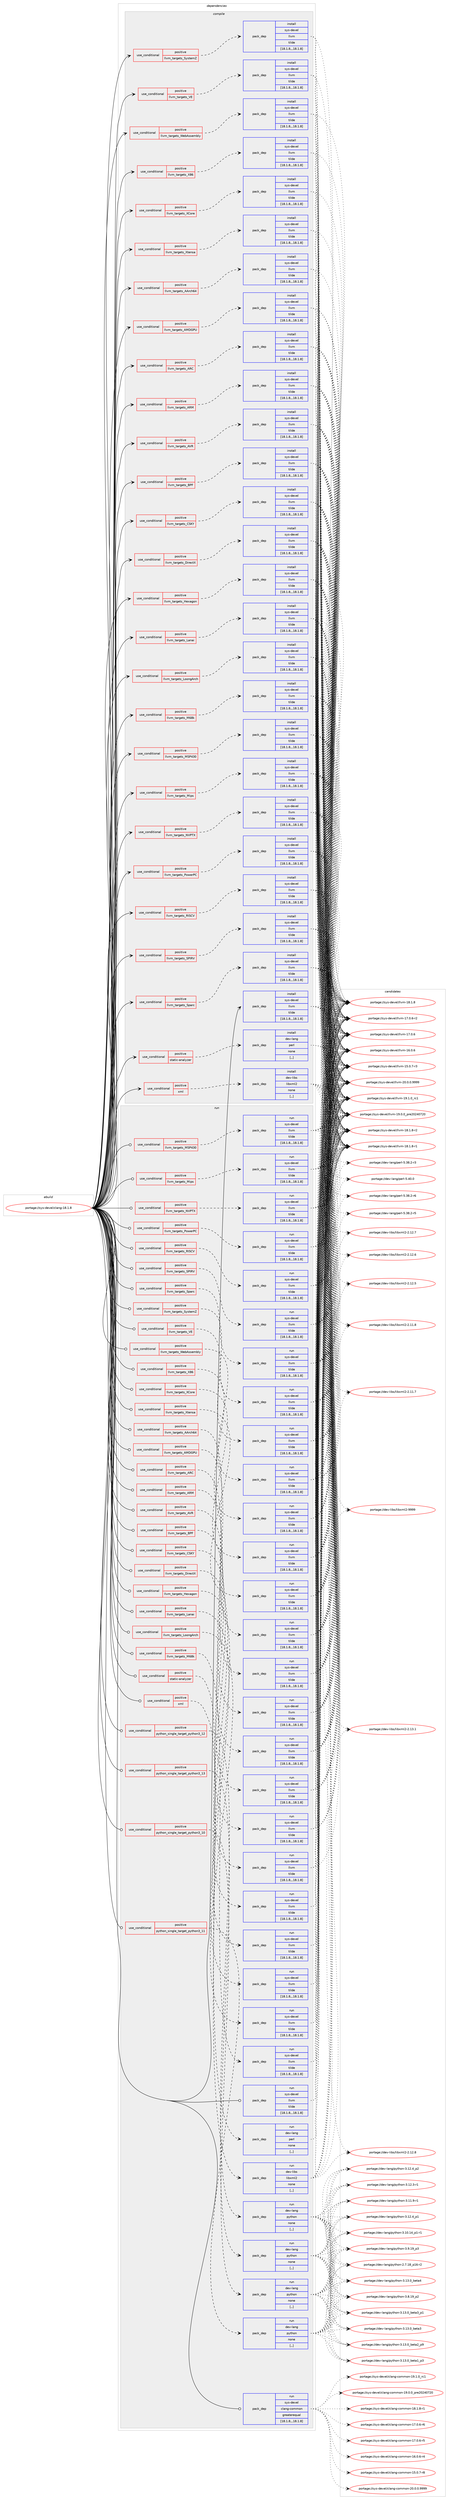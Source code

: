 digraph prolog {

# *************
# Graph options
# *************

newrank=true;
concentrate=true;
compound=true;
graph [rankdir=LR,fontname=Helvetica,fontsize=10,ranksep=1.5];#, ranksep=2.5, nodesep=0.2];
edge  [arrowhead=vee];
node  [fontname=Helvetica,fontsize=10];

# **********
# The ebuild
# **********

subgraph cluster_leftcol {
color=gray;
label=<<i>ebuild</i>>;
id [label="portage://sys-devel/clang-18.1.8", color=red, width=4, href="../sys-devel/clang-18.1.8.svg"];
}

# ****************
# The dependencies
# ****************

subgraph cluster_midcol {
color=gray;
label=<<i>dependencies</i>>;
subgraph cluster_compile {
fillcolor="#eeeeee";
style=filled;
label=<<i>compile</i>>;
subgraph cond114839 {
dependency432285 [label=<<TABLE BORDER="0" CELLBORDER="1" CELLSPACING="0" CELLPADDING="4"><TR><TD ROWSPAN="3" CELLPADDING="10">use_conditional</TD></TR><TR><TD>positive</TD></TR><TR><TD>llvm_targets_AArch64</TD></TR></TABLE>>, shape=none, color=red];
subgraph pack314500 {
dependency432286 [label=<<TABLE BORDER="0" CELLBORDER="1" CELLSPACING="0" CELLPADDING="4" WIDTH="220"><TR><TD ROWSPAN="6" CELLPADDING="30">pack_dep</TD></TR><TR><TD WIDTH="110">install</TD></TR><TR><TD>sys-devel</TD></TR><TR><TD>llvm</TD></TR><TR><TD>tilde</TD></TR><TR><TD>[18.1.8,,,18.1.8]</TD></TR></TABLE>>, shape=none, color=blue];
}
dependency432285:e -> dependency432286:w [weight=20,style="dashed",arrowhead="vee"];
}
id:e -> dependency432285:w [weight=20,style="solid",arrowhead="vee"];
subgraph cond114840 {
dependency432287 [label=<<TABLE BORDER="0" CELLBORDER="1" CELLSPACING="0" CELLPADDING="4"><TR><TD ROWSPAN="3" CELLPADDING="10">use_conditional</TD></TR><TR><TD>positive</TD></TR><TR><TD>llvm_targets_AMDGPU</TD></TR></TABLE>>, shape=none, color=red];
subgraph pack314501 {
dependency432288 [label=<<TABLE BORDER="0" CELLBORDER="1" CELLSPACING="0" CELLPADDING="4" WIDTH="220"><TR><TD ROWSPAN="6" CELLPADDING="30">pack_dep</TD></TR><TR><TD WIDTH="110">install</TD></TR><TR><TD>sys-devel</TD></TR><TR><TD>llvm</TD></TR><TR><TD>tilde</TD></TR><TR><TD>[18.1.8,,,18.1.8]</TD></TR></TABLE>>, shape=none, color=blue];
}
dependency432287:e -> dependency432288:w [weight=20,style="dashed",arrowhead="vee"];
}
id:e -> dependency432287:w [weight=20,style="solid",arrowhead="vee"];
subgraph cond114841 {
dependency432289 [label=<<TABLE BORDER="0" CELLBORDER="1" CELLSPACING="0" CELLPADDING="4"><TR><TD ROWSPAN="3" CELLPADDING="10">use_conditional</TD></TR><TR><TD>positive</TD></TR><TR><TD>llvm_targets_ARC</TD></TR></TABLE>>, shape=none, color=red];
subgraph pack314502 {
dependency432290 [label=<<TABLE BORDER="0" CELLBORDER="1" CELLSPACING="0" CELLPADDING="4" WIDTH="220"><TR><TD ROWSPAN="6" CELLPADDING="30">pack_dep</TD></TR><TR><TD WIDTH="110">install</TD></TR><TR><TD>sys-devel</TD></TR><TR><TD>llvm</TD></TR><TR><TD>tilde</TD></TR><TR><TD>[18.1.8,,,18.1.8]</TD></TR></TABLE>>, shape=none, color=blue];
}
dependency432289:e -> dependency432290:w [weight=20,style="dashed",arrowhead="vee"];
}
id:e -> dependency432289:w [weight=20,style="solid",arrowhead="vee"];
subgraph cond114842 {
dependency432291 [label=<<TABLE BORDER="0" CELLBORDER="1" CELLSPACING="0" CELLPADDING="4"><TR><TD ROWSPAN="3" CELLPADDING="10">use_conditional</TD></TR><TR><TD>positive</TD></TR><TR><TD>llvm_targets_ARM</TD></TR></TABLE>>, shape=none, color=red];
subgraph pack314503 {
dependency432292 [label=<<TABLE BORDER="0" CELLBORDER="1" CELLSPACING="0" CELLPADDING="4" WIDTH="220"><TR><TD ROWSPAN="6" CELLPADDING="30">pack_dep</TD></TR><TR><TD WIDTH="110">install</TD></TR><TR><TD>sys-devel</TD></TR><TR><TD>llvm</TD></TR><TR><TD>tilde</TD></TR><TR><TD>[18.1.8,,,18.1.8]</TD></TR></TABLE>>, shape=none, color=blue];
}
dependency432291:e -> dependency432292:w [weight=20,style="dashed",arrowhead="vee"];
}
id:e -> dependency432291:w [weight=20,style="solid",arrowhead="vee"];
subgraph cond114843 {
dependency432293 [label=<<TABLE BORDER="0" CELLBORDER="1" CELLSPACING="0" CELLPADDING="4"><TR><TD ROWSPAN="3" CELLPADDING="10">use_conditional</TD></TR><TR><TD>positive</TD></TR><TR><TD>llvm_targets_AVR</TD></TR></TABLE>>, shape=none, color=red];
subgraph pack314504 {
dependency432294 [label=<<TABLE BORDER="0" CELLBORDER="1" CELLSPACING="0" CELLPADDING="4" WIDTH="220"><TR><TD ROWSPAN="6" CELLPADDING="30">pack_dep</TD></TR><TR><TD WIDTH="110">install</TD></TR><TR><TD>sys-devel</TD></TR><TR><TD>llvm</TD></TR><TR><TD>tilde</TD></TR><TR><TD>[18.1.8,,,18.1.8]</TD></TR></TABLE>>, shape=none, color=blue];
}
dependency432293:e -> dependency432294:w [weight=20,style="dashed",arrowhead="vee"];
}
id:e -> dependency432293:w [weight=20,style="solid",arrowhead="vee"];
subgraph cond114844 {
dependency432295 [label=<<TABLE BORDER="0" CELLBORDER="1" CELLSPACING="0" CELLPADDING="4"><TR><TD ROWSPAN="3" CELLPADDING="10">use_conditional</TD></TR><TR><TD>positive</TD></TR><TR><TD>llvm_targets_BPF</TD></TR></TABLE>>, shape=none, color=red];
subgraph pack314505 {
dependency432296 [label=<<TABLE BORDER="0" CELLBORDER="1" CELLSPACING="0" CELLPADDING="4" WIDTH="220"><TR><TD ROWSPAN="6" CELLPADDING="30">pack_dep</TD></TR><TR><TD WIDTH="110">install</TD></TR><TR><TD>sys-devel</TD></TR><TR><TD>llvm</TD></TR><TR><TD>tilde</TD></TR><TR><TD>[18.1.8,,,18.1.8]</TD></TR></TABLE>>, shape=none, color=blue];
}
dependency432295:e -> dependency432296:w [weight=20,style="dashed",arrowhead="vee"];
}
id:e -> dependency432295:w [weight=20,style="solid",arrowhead="vee"];
subgraph cond114845 {
dependency432297 [label=<<TABLE BORDER="0" CELLBORDER="1" CELLSPACING="0" CELLPADDING="4"><TR><TD ROWSPAN="3" CELLPADDING="10">use_conditional</TD></TR><TR><TD>positive</TD></TR><TR><TD>llvm_targets_CSKY</TD></TR></TABLE>>, shape=none, color=red];
subgraph pack314506 {
dependency432298 [label=<<TABLE BORDER="0" CELLBORDER="1" CELLSPACING="0" CELLPADDING="4" WIDTH="220"><TR><TD ROWSPAN="6" CELLPADDING="30">pack_dep</TD></TR><TR><TD WIDTH="110">install</TD></TR><TR><TD>sys-devel</TD></TR><TR><TD>llvm</TD></TR><TR><TD>tilde</TD></TR><TR><TD>[18.1.8,,,18.1.8]</TD></TR></TABLE>>, shape=none, color=blue];
}
dependency432297:e -> dependency432298:w [weight=20,style="dashed",arrowhead="vee"];
}
id:e -> dependency432297:w [weight=20,style="solid",arrowhead="vee"];
subgraph cond114846 {
dependency432299 [label=<<TABLE BORDER="0" CELLBORDER="1" CELLSPACING="0" CELLPADDING="4"><TR><TD ROWSPAN="3" CELLPADDING="10">use_conditional</TD></TR><TR><TD>positive</TD></TR><TR><TD>llvm_targets_DirectX</TD></TR></TABLE>>, shape=none, color=red];
subgraph pack314507 {
dependency432300 [label=<<TABLE BORDER="0" CELLBORDER="1" CELLSPACING="0" CELLPADDING="4" WIDTH="220"><TR><TD ROWSPAN="6" CELLPADDING="30">pack_dep</TD></TR><TR><TD WIDTH="110">install</TD></TR><TR><TD>sys-devel</TD></TR><TR><TD>llvm</TD></TR><TR><TD>tilde</TD></TR><TR><TD>[18.1.8,,,18.1.8]</TD></TR></TABLE>>, shape=none, color=blue];
}
dependency432299:e -> dependency432300:w [weight=20,style="dashed",arrowhead="vee"];
}
id:e -> dependency432299:w [weight=20,style="solid",arrowhead="vee"];
subgraph cond114847 {
dependency432301 [label=<<TABLE BORDER="0" CELLBORDER="1" CELLSPACING="0" CELLPADDING="4"><TR><TD ROWSPAN="3" CELLPADDING="10">use_conditional</TD></TR><TR><TD>positive</TD></TR><TR><TD>llvm_targets_Hexagon</TD></TR></TABLE>>, shape=none, color=red];
subgraph pack314508 {
dependency432302 [label=<<TABLE BORDER="0" CELLBORDER="1" CELLSPACING="0" CELLPADDING="4" WIDTH="220"><TR><TD ROWSPAN="6" CELLPADDING="30">pack_dep</TD></TR><TR><TD WIDTH="110">install</TD></TR><TR><TD>sys-devel</TD></TR><TR><TD>llvm</TD></TR><TR><TD>tilde</TD></TR><TR><TD>[18.1.8,,,18.1.8]</TD></TR></TABLE>>, shape=none, color=blue];
}
dependency432301:e -> dependency432302:w [weight=20,style="dashed",arrowhead="vee"];
}
id:e -> dependency432301:w [weight=20,style="solid",arrowhead="vee"];
subgraph cond114848 {
dependency432303 [label=<<TABLE BORDER="0" CELLBORDER="1" CELLSPACING="0" CELLPADDING="4"><TR><TD ROWSPAN="3" CELLPADDING="10">use_conditional</TD></TR><TR><TD>positive</TD></TR><TR><TD>llvm_targets_Lanai</TD></TR></TABLE>>, shape=none, color=red];
subgraph pack314509 {
dependency432304 [label=<<TABLE BORDER="0" CELLBORDER="1" CELLSPACING="0" CELLPADDING="4" WIDTH="220"><TR><TD ROWSPAN="6" CELLPADDING="30">pack_dep</TD></TR><TR><TD WIDTH="110">install</TD></TR><TR><TD>sys-devel</TD></TR><TR><TD>llvm</TD></TR><TR><TD>tilde</TD></TR><TR><TD>[18.1.8,,,18.1.8]</TD></TR></TABLE>>, shape=none, color=blue];
}
dependency432303:e -> dependency432304:w [weight=20,style="dashed",arrowhead="vee"];
}
id:e -> dependency432303:w [weight=20,style="solid",arrowhead="vee"];
subgraph cond114849 {
dependency432305 [label=<<TABLE BORDER="0" CELLBORDER="1" CELLSPACING="0" CELLPADDING="4"><TR><TD ROWSPAN="3" CELLPADDING="10">use_conditional</TD></TR><TR><TD>positive</TD></TR><TR><TD>llvm_targets_LoongArch</TD></TR></TABLE>>, shape=none, color=red];
subgraph pack314510 {
dependency432306 [label=<<TABLE BORDER="0" CELLBORDER="1" CELLSPACING="0" CELLPADDING="4" WIDTH="220"><TR><TD ROWSPAN="6" CELLPADDING="30">pack_dep</TD></TR><TR><TD WIDTH="110">install</TD></TR><TR><TD>sys-devel</TD></TR><TR><TD>llvm</TD></TR><TR><TD>tilde</TD></TR><TR><TD>[18.1.8,,,18.1.8]</TD></TR></TABLE>>, shape=none, color=blue];
}
dependency432305:e -> dependency432306:w [weight=20,style="dashed",arrowhead="vee"];
}
id:e -> dependency432305:w [weight=20,style="solid",arrowhead="vee"];
subgraph cond114850 {
dependency432307 [label=<<TABLE BORDER="0" CELLBORDER="1" CELLSPACING="0" CELLPADDING="4"><TR><TD ROWSPAN="3" CELLPADDING="10">use_conditional</TD></TR><TR><TD>positive</TD></TR><TR><TD>llvm_targets_M68k</TD></TR></TABLE>>, shape=none, color=red];
subgraph pack314511 {
dependency432308 [label=<<TABLE BORDER="0" CELLBORDER="1" CELLSPACING="0" CELLPADDING="4" WIDTH="220"><TR><TD ROWSPAN="6" CELLPADDING="30">pack_dep</TD></TR><TR><TD WIDTH="110">install</TD></TR><TR><TD>sys-devel</TD></TR><TR><TD>llvm</TD></TR><TR><TD>tilde</TD></TR><TR><TD>[18.1.8,,,18.1.8]</TD></TR></TABLE>>, shape=none, color=blue];
}
dependency432307:e -> dependency432308:w [weight=20,style="dashed",arrowhead="vee"];
}
id:e -> dependency432307:w [weight=20,style="solid",arrowhead="vee"];
subgraph cond114851 {
dependency432309 [label=<<TABLE BORDER="0" CELLBORDER="1" CELLSPACING="0" CELLPADDING="4"><TR><TD ROWSPAN="3" CELLPADDING="10">use_conditional</TD></TR><TR><TD>positive</TD></TR><TR><TD>llvm_targets_MSP430</TD></TR></TABLE>>, shape=none, color=red];
subgraph pack314512 {
dependency432310 [label=<<TABLE BORDER="0" CELLBORDER="1" CELLSPACING="0" CELLPADDING="4" WIDTH="220"><TR><TD ROWSPAN="6" CELLPADDING="30">pack_dep</TD></TR><TR><TD WIDTH="110">install</TD></TR><TR><TD>sys-devel</TD></TR><TR><TD>llvm</TD></TR><TR><TD>tilde</TD></TR><TR><TD>[18.1.8,,,18.1.8]</TD></TR></TABLE>>, shape=none, color=blue];
}
dependency432309:e -> dependency432310:w [weight=20,style="dashed",arrowhead="vee"];
}
id:e -> dependency432309:w [weight=20,style="solid",arrowhead="vee"];
subgraph cond114852 {
dependency432311 [label=<<TABLE BORDER="0" CELLBORDER="1" CELLSPACING="0" CELLPADDING="4"><TR><TD ROWSPAN="3" CELLPADDING="10">use_conditional</TD></TR><TR><TD>positive</TD></TR><TR><TD>llvm_targets_Mips</TD></TR></TABLE>>, shape=none, color=red];
subgraph pack314513 {
dependency432312 [label=<<TABLE BORDER="0" CELLBORDER="1" CELLSPACING="0" CELLPADDING="4" WIDTH="220"><TR><TD ROWSPAN="6" CELLPADDING="30">pack_dep</TD></TR><TR><TD WIDTH="110">install</TD></TR><TR><TD>sys-devel</TD></TR><TR><TD>llvm</TD></TR><TR><TD>tilde</TD></TR><TR><TD>[18.1.8,,,18.1.8]</TD></TR></TABLE>>, shape=none, color=blue];
}
dependency432311:e -> dependency432312:w [weight=20,style="dashed",arrowhead="vee"];
}
id:e -> dependency432311:w [weight=20,style="solid",arrowhead="vee"];
subgraph cond114853 {
dependency432313 [label=<<TABLE BORDER="0" CELLBORDER="1" CELLSPACING="0" CELLPADDING="4"><TR><TD ROWSPAN="3" CELLPADDING="10">use_conditional</TD></TR><TR><TD>positive</TD></TR><TR><TD>llvm_targets_NVPTX</TD></TR></TABLE>>, shape=none, color=red];
subgraph pack314514 {
dependency432314 [label=<<TABLE BORDER="0" CELLBORDER="1" CELLSPACING="0" CELLPADDING="4" WIDTH="220"><TR><TD ROWSPAN="6" CELLPADDING="30">pack_dep</TD></TR><TR><TD WIDTH="110">install</TD></TR><TR><TD>sys-devel</TD></TR><TR><TD>llvm</TD></TR><TR><TD>tilde</TD></TR><TR><TD>[18.1.8,,,18.1.8]</TD></TR></TABLE>>, shape=none, color=blue];
}
dependency432313:e -> dependency432314:w [weight=20,style="dashed",arrowhead="vee"];
}
id:e -> dependency432313:w [weight=20,style="solid",arrowhead="vee"];
subgraph cond114854 {
dependency432315 [label=<<TABLE BORDER="0" CELLBORDER="1" CELLSPACING="0" CELLPADDING="4"><TR><TD ROWSPAN="3" CELLPADDING="10">use_conditional</TD></TR><TR><TD>positive</TD></TR><TR><TD>llvm_targets_PowerPC</TD></TR></TABLE>>, shape=none, color=red];
subgraph pack314515 {
dependency432316 [label=<<TABLE BORDER="0" CELLBORDER="1" CELLSPACING="0" CELLPADDING="4" WIDTH="220"><TR><TD ROWSPAN="6" CELLPADDING="30">pack_dep</TD></TR><TR><TD WIDTH="110">install</TD></TR><TR><TD>sys-devel</TD></TR><TR><TD>llvm</TD></TR><TR><TD>tilde</TD></TR><TR><TD>[18.1.8,,,18.1.8]</TD></TR></TABLE>>, shape=none, color=blue];
}
dependency432315:e -> dependency432316:w [weight=20,style="dashed",arrowhead="vee"];
}
id:e -> dependency432315:w [weight=20,style="solid",arrowhead="vee"];
subgraph cond114855 {
dependency432317 [label=<<TABLE BORDER="0" CELLBORDER="1" CELLSPACING="0" CELLPADDING="4"><TR><TD ROWSPAN="3" CELLPADDING="10">use_conditional</TD></TR><TR><TD>positive</TD></TR><TR><TD>llvm_targets_RISCV</TD></TR></TABLE>>, shape=none, color=red];
subgraph pack314516 {
dependency432318 [label=<<TABLE BORDER="0" CELLBORDER="1" CELLSPACING="0" CELLPADDING="4" WIDTH="220"><TR><TD ROWSPAN="6" CELLPADDING="30">pack_dep</TD></TR><TR><TD WIDTH="110">install</TD></TR><TR><TD>sys-devel</TD></TR><TR><TD>llvm</TD></TR><TR><TD>tilde</TD></TR><TR><TD>[18.1.8,,,18.1.8]</TD></TR></TABLE>>, shape=none, color=blue];
}
dependency432317:e -> dependency432318:w [weight=20,style="dashed",arrowhead="vee"];
}
id:e -> dependency432317:w [weight=20,style="solid",arrowhead="vee"];
subgraph cond114856 {
dependency432319 [label=<<TABLE BORDER="0" CELLBORDER="1" CELLSPACING="0" CELLPADDING="4"><TR><TD ROWSPAN="3" CELLPADDING="10">use_conditional</TD></TR><TR><TD>positive</TD></TR><TR><TD>llvm_targets_SPIRV</TD></TR></TABLE>>, shape=none, color=red];
subgraph pack314517 {
dependency432320 [label=<<TABLE BORDER="0" CELLBORDER="1" CELLSPACING="0" CELLPADDING="4" WIDTH="220"><TR><TD ROWSPAN="6" CELLPADDING="30">pack_dep</TD></TR><TR><TD WIDTH="110">install</TD></TR><TR><TD>sys-devel</TD></TR><TR><TD>llvm</TD></TR><TR><TD>tilde</TD></TR><TR><TD>[18.1.8,,,18.1.8]</TD></TR></TABLE>>, shape=none, color=blue];
}
dependency432319:e -> dependency432320:w [weight=20,style="dashed",arrowhead="vee"];
}
id:e -> dependency432319:w [weight=20,style="solid",arrowhead="vee"];
subgraph cond114857 {
dependency432321 [label=<<TABLE BORDER="0" CELLBORDER="1" CELLSPACING="0" CELLPADDING="4"><TR><TD ROWSPAN="3" CELLPADDING="10">use_conditional</TD></TR><TR><TD>positive</TD></TR><TR><TD>llvm_targets_Sparc</TD></TR></TABLE>>, shape=none, color=red];
subgraph pack314518 {
dependency432322 [label=<<TABLE BORDER="0" CELLBORDER="1" CELLSPACING="0" CELLPADDING="4" WIDTH="220"><TR><TD ROWSPAN="6" CELLPADDING="30">pack_dep</TD></TR><TR><TD WIDTH="110">install</TD></TR><TR><TD>sys-devel</TD></TR><TR><TD>llvm</TD></TR><TR><TD>tilde</TD></TR><TR><TD>[18.1.8,,,18.1.8]</TD></TR></TABLE>>, shape=none, color=blue];
}
dependency432321:e -> dependency432322:w [weight=20,style="dashed",arrowhead="vee"];
}
id:e -> dependency432321:w [weight=20,style="solid",arrowhead="vee"];
subgraph cond114858 {
dependency432323 [label=<<TABLE BORDER="0" CELLBORDER="1" CELLSPACING="0" CELLPADDING="4"><TR><TD ROWSPAN="3" CELLPADDING="10">use_conditional</TD></TR><TR><TD>positive</TD></TR><TR><TD>llvm_targets_SystemZ</TD></TR></TABLE>>, shape=none, color=red];
subgraph pack314519 {
dependency432324 [label=<<TABLE BORDER="0" CELLBORDER="1" CELLSPACING="0" CELLPADDING="4" WIDTH="220"><TR><TD ROWSPAN="6" CELLPADDING="30">pack_dep</TD></TR><TR><TD WIDTH="110">install</TD></TR><TR><TD>sys-devel</TD></TR><TR><TD>llvm</TD></TR><TR><TD>tilde</TD></TR><TR><TD>[18.1.8,,,18.1.8]</TD></TR></TABLE>>, shape=none, color=blue];
}
dependency432323:e -> dependency432324:w [weight=20,style="dashed",arrowhead="vee"];
}
id:e -> dependency432323:w [weight=20,style="solid",arrowhead="vee"];
subgraph cond114859 {
dependency432325 [label=<<TABLE BORDER="0" CELLBORDER="1" CELLSPACING="0" CELLPADDING="4"><TR><TD ROWSPAN="3" CELLPADDING="10">use_conditional</TD></TR><TR><TD>positive</TD></TR><TR><TD>llvm_targets_VE</TD></TR></TABLE>>, shape=none, color=red];
subgraph pack314520 {
dependency432326 [label=<<TABLE BORDER="0" CELLBORDER="1" CELLSPACING="0" CELLPADDING="4" WIDTH="220"><TR><TD ROWSPAN="6" CELLPADDING="30">pack_dep</TD></TR><TR><TD WIDTH="110">install</TD></TR><TR><TD>sys-devel</TD></TR><TR><TD>llvm</TD></TR><TR><TD>tilde</TD></TR><TR><TD>[18.1.8,,,18.1.8]</TD></TR></TABLE>>, shape=none, color=blue];
}
dependency432325:e -> dependency432326:w [weight=20,style="dashed",arrowhead="vee"];
}
id:e -> dependency432325:w [weight=20,style="solid",arrowhead="vee"];
subgraph cond114860 {
dependency432327 [label=<<TABLE BORDER="0" CELLBORDER="1" CELLSPACING="0" CELLPADDING="4"><TR><TD ROWSPAN="3" CELLPADDING="10">use_conditional</TD></TR><TR><TD>positive</TD></TR><TR><TD>llvm_targets_WebAssembly</TD></TR></TABLE>>, shape=none, color=red];
subgraph pack314521 {
dependency432328 [label=<<TABLE BORDER="0" CELLBORDER="1" CELLSPACING="0" CELLPADDING="4" WIDTH="220"><TR><TD ROWSPAN="6" CELLPADDING="30">pack_dep</TD></TR><TR><TD WIDTH="110">install</TD></TR><TR><TD>sys-devel</TD></TR><TR><TD>llvm</TD></TR><TR><TD>tilde</TD></TR><TR><TD>[18.1.8,,,18.1.8]</TD></TR></TABLE>>, shape=none, color=blue];
}
dependency432327:e -> dependency432328:w [weight=20,style="dashed",arrowhead="vee"];
}
id:e -> dependency432327:w [weight=20,style="solid",arrowhead="vee"];
subgraph cond114861 {
dependency432329 [label=<<TABLE BORDER="0" CELLBORDER="1" CELLSPACING="0" CELLPADDING="4"><TR><TD ROWSPAN="3" CELLPADDING="10">use_conditional</TD></TR><TR><TD>positive</TD></TR><TR><TD>llvm_targets_X86</TD></TR></TABLE>>, shape=none, color=red];
subgraph pack314522 {
dependency432330 [label=<<TABLE BORDER="0" CELLBORDER="1" CELLSPACING="0" CELLPADDING="4" WIDTH="220"><TR><TD ROWSPAN="6" CELLPADDING="30">pack_dep</TD></TR><TR><TD WIDTH="110">install</TD></TR><TR><TD>sys-devel</TD></TR><TR><TD>llvm</TD></TR><TR><TD>tilde</TD></TR><TR><TD>[18.1.8,,,18.1.8]</TD></TR></TABLE>>, shape=none, color=blue];
}
dependency432329:e -> dependency432330:w [weight=20,style="dashed",arrowhead="vee"];
}
id:e -> dependency432329:w [weight=20,style="solid",arrowhead="vee"];
subgraph cond114862 {
dependency432331 [label=<<TABLE BORDER="0" CELLBORDER="1" CELLSPACING="0" CELLPADDING="4"><TR><TD ROWSPAN="3" CELLPADDING="10">use_conditional</TD></TR><TR><TD>positive</TD></TR><TR><TD>llvm_targets_XCore</TD></TR></TABLE>>, shape=none, color=red];
subgraph pack314523 {
dependency432332 [label=<<TABLE BORDER="0" CELLBORDER="1" CELLSPACING="0" CELLPADDING="4" WIDTH="220"><TR><TD ROWSPAN="6" CELLPADDING="30">pack_dep</TD></TR><TR><TD WIDTH="110">install</TD></TR><TR><TD>sys-devel</TD></TR><TR><TD>llvm</TD></TR><TR><TD>tilde</TD></TR><TR><TD>[18.1.8,,,18.1.8]</TD></TR></TABLE>>, shape=none, color=blue];
}
dependency432331:e -> dependency432332:w [weight=20,style="dashed",arrowhead="vee"];
}
id:e -> dependency432331:w [weight=20,style="solid",arrowhead="vee"];
subgraph cond114863 {
dependency432333 [label=<<TABLE BORDER="0" CELLBORDER="1" CELLSPACING="0" CELLPADDING="4"><TR><TD ROWSPAN="3" CELLPADDING="10">use_conditional</TD></TR><TR><TD>positive</TD></TR><TR><TD>llvm_targets_Xtensa</TD></TR></TABLE>>, shape=none, color=red];
subgraph pack314524 {
dependency432334 [label=<<TABLE BORDER="0" CELLBORDER="1" CELLSPACING="0" CELLPADDING="4" WIDTH="220"><TR><TD ROWSPAN="6" CELLPADDING="30">pack_dep</TD></TR><TR><TD WIDTH="110">install</TD></TR><TR><TD>sys-devel</TD></TR><TR><TD>llvm</TD></TR><TR><TD>tilde</TD></TR><TR><TD>[18.1.8,,,18.1.8]</TD></TR></TABLE>>, shape=none, color=blue];
}
dependency432333:e -> dependency432334:w [weight=20,style="dashed",arrowhead="vee"];
}
id:e -> dependency432333:w [weight=20,style="solid",arrowhead="vee"];
subgraph cond114864 {
dependency432335 [label=<<TABLE BORDER="0" CELLBORDER="1" CELLSPACING="0" CELLPADDING="4"><TR><TD ROWSPAN="3" CELLPADDING="10">use_conditional</TD></TR><TR><TD>positive</TD></TR><TR><TD>static-analyzer</TD></TR></TABLE>>, shape=none, color=red];
subgraph pack314525 {
dependency432336 [label=<<TABLE BORDER="0" CELLBORDER="1" CELLSPACING="0" CELLPADDING="4" WIDTH="220"><TR><TD ROWSPAN="6" CELLPADDING="30">pack_dep</TD></TR><TR><TD WIDTH="110">install</TD></TR><TR><TD>dev-lang</TD></TR><TR><TD>perl</TD></TR><TR><TD>none</TD></TR><TR><TD>[,,]</TD></TR></TABLE>>, shape=none, color=blue];
}
dependency432335:e -> dependency432336:w [weight=20,style="dashed",arrowhead="vee"];
}
id:e -> dependency432335:w [weight=20,style="solid",arrowhead="vee"];
subgraph cond114865 {
dependency432337 [label=<<TABLE BORDER="0" CELLBORDER="1" CELLSPACING="0" CELLPADDING="4"><TR><TD ROWSPAN="3" CELLPADDING="10">use_conditional</TD></TR><TR><TD>positive</TD></TR><TR><TD>xml</TD></TR></TABLE>>, shape=none, color=red];
subgraph pack314526 {
dependency432338 [label=<<TABLE BORDER="0" CELLBORDER="1" CELLSPACING="0" CELLPADDING="4" WIDTH="220"><TR><TD ROWSPAN="6" CELLPADDING="30">pack_dep</TD></TR><TR><TD WIDTH="110">install</TD></TR><TR><TD>dev-libs</TD></TR><TR><TD>libxml2</TD></TR><TR><TD>none</TD></TR><TR><TD>[,,]</TD></TR></TABLE>>, shape=none, color=blue];
}
dependency432337:e -> dependency432338:w [weight=20,style="dashed",arrowhead="vee"];
}
id:e -> dependency432337:w [weight=20,style="solid",arrowhead="vee"];
subgraph pack314527 {
dependency432339 [label=<<TABLE BORDER="0" CELLBORDER="1" CELLSPACING="0" CELLPADDING="4" WIDTH="220"><TR><TD ROWSPAN="6" CELLPADDING="30">pack_dep</TD></TR><TR><TD WIDTH="110">install</TD></TR><TR><TD>sys-devel</TD></TR><TR><TD>llvm</TD></TR><TR><TD>tilde</TD></TR><TR><TD>[18.1.8,,,18.1.8]</TD></TR></TABLE>>, shape=none, color=blue];
}
id:e -> dependency432339:w [weight=20,style="solid",arrowhead="vee"];
}
subgraph cluster_compileandrun {
fillcolor="#eeeeee";
style=filled;
label=<<i>compile and run</i>>;
}
subgraph cluster_run {
fillcolor="#eeeeee";
style=filled;
label=<<i>run</i>>;
subgraph cond114866 {
dependency432340 [label=<<TABLE BORDER="0" CELLBORDER="1" CELLSPACING="0" CELLPADDING="4"><TR><TD ROWSPAN="3" CELLPADDING="10">use_conditional</TD></TR><TR><TD>positive</TD></TR><TR><TD>llvm_targets_AArch64</TD></TR></TABLE>>, shape=none, color=red];
subgraph pack314528 {
dependency432341 [label=<<TABLE BORDER="0" CELLBORDER="1" CELLSPACING="0" CELLPADDING="4" WIDTH="220"><TR><TD ROWSPAN="6" CELLPADDING="30">pack_dep</TD></TR><TR><TD WIDTH="110">run</TD></TR><TR><TD>sys-devel</TD></TR><TR><TD>llvm</TD></TR><TR><TD>tilde</TD></TR><TR><TD>[18.1.8,,,18.1.8]</TD></TR></TABLE>>, shape=none, color=blue];
}
dependency432340:e -> dependency432341:w [weight=20,style="dashed",arrowhead="vee"];
}
id:e -> dependency432340:w [weight=20,style="solid",arrowhead="odot"];
subgraph cond114867 {
dependency432342 [label=<<TABLE BORDER="0" CELLBORDER="1" CELLSPACING="0" CELLPADDING="4"><TR><TD ROWSPAN="3" CELLPADDING="10">use_conditional</TD></TR><TR><TD>positive</TD></TR><TR><TD>llvm_targets_AMDGPU</TD></TR></TABLE>>, shape=none, color=red];
subgraph pack314529 {
dependency432343 [label=<<TABLE BORDER="0" CELLBORDER="1" CELLSPACING="0" CELLPADDING="4" WIDTH="220"><TR><TD ROWSPAN="6" CELLPADDING="30">pack_dep</TD></TR><TR><TD WIDTH="110">run</TD></TR><TR><TD>sys-devel</TD></TR><TR><TD>llvm</TD></TR><TR><TD>tilde</TD></TR><TR><TD>[18.1.8,,,18.1.8]</TD></TR></TABLE>>, shape=none, color=blue];
}
dependency432342:e -> dependency432343:w [weight=20,style="dashed",arrowhead="vee"];
}
id:e -> dependency432342:w [weight=20,style="solid",arrowhead="odot"];
subgraph cond114868 {
dependency432344 [label=<<TABLE BORDER="0" CELLBORDER="1" CELLSPACING="0" CELLPADDING="4"><TR><TD ROWSPAN="3" CELLPADDING="10">use_conditional</TD></TR><TR><TD>positive</TD></TR><TR><TD>llvm_targets_ARC</TD></TR></TABLE>>, shape=none, color=red];
subgraph pack314530 {
dependency432345 [label=<<TABLE BORDER="0" CELLBORDER="1" CELLSPACING="0" CELLPADDING="4" WIDTH="220"><TR><TD ROWSPAN="6" CELLPADDING="30">pack_dep</TD></TR><TR><TD WIDTH="110">run</TD></TR><TR><TD>sys-devel</TD></TR><TR><TD>llvm</TD></TR><TR><TD>tilde</TD></TR><TR><TD>[18.1.8,,,18.1.8]</TD></TR></TABLE>>, shape=none, color=blue];
}
dependency432344:e -> dependency432345:w [weight=20,style="dashed",arrowhead="vee"];
}
id:e -> dependency432344:w [weight=20,style="solid",arrowhead="odot"];
subgraph cond114869 {
dependency432346 [label=<<TABLE BORDER="0" CELLBORDER="1" CELLSPACING="0" CELLPADDING="4"><TR><TD ROWSPAN="3" CELLPADDING="10">use_conditional</TD></TR><TR><TD>positive</TD></TR><TR><TD>llvm_targets_ARM</TD></TR></TABLE>>, shape=none, color=red];
subgraph pack314531 {
dependency432347 [label=<<TABLE BORDER="0" CELLBORDER="1" CELLSPACING="0" CELLPADDING="4" WIDTH="220"><TR><TD ROWSPAN="6" CELLPADDING="30">pack_dep</TD></TR><TR><TD WIDTH="110">run</TD></TR><TR><TD>sys-devel</TD></TR><TR><TD>llvm</TD></TR><TR><TD>tilde</TD></TR><TR><TD>[18.1.8,,,18.1.8]</TD></TR></TABLE>>, shape=none, color=blue];
}
dependency432346:e -> dependency432347:w [weight=20,style="dashed",arrowhead="vee"];
}
id:e -> dependency432346:w [weight=20,style="solid",arrowhead="odot"];
subgraph cond114870 {
dependency432348 [label=<<TABLE BORDER="0" CELLBORDER="1" CELLSPACING="0" CELLPADDING="4"><TR><TD ROWSPAN="3" CELLPADDING="10">use_conditional</TD></TR><TR><TD>positive</TD></TR><TR><TD>llvm_targets_AVR</TD></TR></TABLE>>, shape=none, color=red];
subgraph pack314532 {
dependency432349 [label=<<TABLE BORDER="0" CELLBORDER="1" CELLSPACING="0" CELLPADDING="4" WIDTH="220"><TR><TD ROWSPAN="6" CELLPADDING="30">pack_dep</TD></TR><TR><TD WIDTH="110">run</TD></TR><TR><TD>sys-devel</TD></TR><TR><TD>llvm</TD></TR><TR><TD>tilde</TD></TR><TR><TD>[18.1.8,,,18.1.8]</TD></TR></TABLE>>, shape=none, color=blue];
}
dependency432348:e -> dependency432349:w [weight=20,style="dashed",arrowhead="vee"];
}
id:e -> dependency432348:w [weight=20,style="solid",arrowhead="odot"];
subgraph cond114871 {
dependency432350 [label=<<TABLE BORDER="0" CELLBORDER="1" CELLSPACING="0" CELLPADDING="4"><TR><TD ROWSPAN="3" CELLPADDING="10">use_conditional</TD></TR><TR><TD>positive</TD></TR><TR><TD>llvm_targets_BPF</TD></TR></TABLE>>, shape=none, color=red];
subgraph pack314533 {
dependency432351 [label=<<TABLE BORDER="0" CELLBORDER="1" CELLSPACING="0" CELLPADDING="4" WIDTH="220"><TR><TD ROWSPAN="6" CELLPADDING="30">pack_dep</TD></TR><TR><TD WIDTH="110">run</TD></TR><TR><TD>sys-devel</TD></TR><TR><TD>llvm</TD></TR><TR><TD>tilde</TD></TR><TR><TD>[18.1.8,,,18.1.8]</TD></TR></TABLE>>, shape=none, color=blue];
}
dependency432350:e -> dependency432351:w [weight=20,style="dashed",arrowhead="vee"];
}
id:e -> dependency432350:w [weight=20,style="solid",arrowhead="odot"];
subgraph cond114872 {
dependency432352 [label=<<TABLE BORDER="0" CELLBORDER="1" CELLSPACING="0" CELLPADDING="4"><TR><TD ROWSPAN="3" CELLPADDING="10">use_conditional</TD></TR><TR><TD>positive</TD></TR><TR><TD>llvm_targets_CSKY</TD></TR></TABLE>>, shape=none, color=red];
subgraph pack314534 {
dependency432353 [label=<<TABLE BORDER="0" CELLBORDER="1" CELLSPACING="0" CELLPADDING="4" WIDTH="220"><TR><TD ROWSPAN="6" CELLPADDING="30">pack_dep</TD></TR><TR><TD WIDTH="110">run</TD></TR><TR><TD>sys-devel</TD></TR><TR><TD>llvm</TD></TR><TR><TD>tilde</TD></TR><TR><TD>[18.1.8,,,18.1.8]</TD></TR></TABLE>>, shape=none, color=blue];
}
dependency432352:e -> dependency432353:w [weight=20,style="dashed",arrowhead="vee"];
}
id:e -> dependency432352:w [weight=20,style="solid",arrowhead="odot"];
subgraph cond114873 {
dependency432354 [label=<<TABLE BORDER="0" CELLBORDER="1" CELLSPACING="0" CELLPADDING="4"><TR><TD ROWSPAN="3" CELLPADDING="10">use_conditional</TD></TR><TR><TD>positive</TD></TR><TR><TD>llvm_targets_DirectX</TD></TR></TABLE>>, shape=none, color=red];
subgraph pack314535 {
dependency432355 [label=<<TABLE BORDER="0" CELLBORDER="1" CELLSPACING="0" CELLPADDING="4" WIDTH="220"><TR><TD ROWSPAN="6" CELLPADDING="30">pack_dep</TD></TR><TR><TD WIDTH="110">run</TD></TR><TR><TD>sys-devel</TD></TR><TR><TD>llvm</TD></TR><TR><TD>tilde</TD></TR><TR><TD>[18.1.8,,,18.1.8]</TD></TR></TABLE>>, shape=none, color=blue];
}
dependency432354:e -> dependency432355:w [weight=20,style="dashed",arrowhead="vee"];
}
id:e -> dependency432354:w [weight=20,style="solid",arrowhead="odot"];
subgraph cond114874 {
dependency432356 [label=<<TABLE BORDER="0" CELLBORDER="1" CELLSPACING="0" CELLPADDING="4"><TR><TD ROWSPAN="3" CELLPADDING="10">use_conditional</TD></TR><TR><TD>positive</TD></TR><TR><TD>llvm_targets_Hexagon</TD></TR></TABLE>>, shape=none, color=red];
subgraph pack314536 {
dependency432357 [label=<<TABLE BORDER="0" CELLBORDER="1" CELLSPACING="0" CELLPADDING="4" WIDTH="220"><TR><TD ROWSPAN="6" CELLPADDING="30">pack_dep</TD></TR><TR><TD WIDTH="110">run</TD></TR><TR><TD>sys-devel</TD></TR><TR><TD>llvm</TD></TR><TR><TD>tilde</TD></TR><TR><TD>[18.1.8,,,18.1.8]</TD></TR></TABLE>>, shape=none, color=blue];
}
dependency432356:e -> dependency432357:w [weight=20,style="dashed",arrowhead="vee"];
}
id:e -> dependency432356:w [weight=20,style="solid",arrowhead="odot"];
subgraph cond114875 {
dependency432358 [label=<<TABLE BORDER="0" CELLBORDER="1" CELLSPACING="0" CELLPADDING="4"><TR><TD ROWSPAN="3" CELLPADDING="10">use_conditional</TD></TR><TR><TD>positive</TD></TR><TR><TD>llvm_targets_Lanai</TD></TR></TABLE>>, shape=none, color=red];
subgraph pack314537 {
dependency432359 [label=<<TABLE BORDER="0" CELLBORDER="1" CELLSPACING="0" CELLPADDING="4" WIDTH="220"><TR><TD ROWSPAN="6" CELLPADDING="30">pack_dep</TD></TR><TR><TD WIDTH="110">run</TD></TR><TR><TD>sys-devel</TD></TR><TR><TD>llvm</TD></TR><TR><TD>tilde</TD></TR><TR><TD>[18.1.8,,,18.1.8]</TD></TR></TABLE>>, shape=none, color=blue];
}
dependency432358:e -> dependency432359:w [weight=20,style="dashed",arrowhead="vee"];
}
id:e -> dependency432358:w [weight=20,style="solid",arrowhead="odot"];
subgraph cond114876 {
dependency432360 [label=<<TABLE BORDER="0" CELLBORDER="1" CELLSPACING="0" CELLPADDING="4"><TR><TD ROWSPAN="3" CELLPADDING="10">use_conditional</TD></TR><TR><TD>positive</TD></TR><TR><TD>llvm_targets_LoongArch</TD></TR></TABLE>>, shape=none, color=red];
subgraph pack314538 {
dependency432361 [label=<<TABLE BORDER="0" CELLBORDER="1" CELLSPACING="0" CELLPADDING="4" WIDTH="220"><TR><TD ROWSPAN="6" CELLPADDING="30">pack_dep</TD></TR><TR><TD WIDTH="110">run</TD></TR><TR><TD>sys-devel</TD></TR><TR><TD>llvm</TD></TR><TR><TD>tilde</TD></TR><TR><TD>[18.1.8,,,18.1.8]</TD></TR></TABLE>>, shape=none, color=blue];
}
dependency432360:e -> dependency432361:w [weight=20,style="dashed",arrowhead="vee"];
}
id:e -> dependency432360:w [weight=20,style="solid",arrowhead="odot"];
subgraph cond114877 {
dependency432362 [label=<<TABLE BORDER="0" CELLBORDER="1" CELLSPACING="0" CELLPADDING="4"><TR><TD ROWSPAN="3" CELLPADDING="10">use_conditional</TD></TR><TR><TD>positive</TD></TR><TR><TD>llvm_targets_M68k</TD></TR></TABLE>>, shape=none, color=red];
subgraph pack314539 {
dependency432363 [label=<<TABLE BORDER="0" CELLBORDER="1" CELLSPACING="0" CELLPADDING="4" WIDTH="220"><TR><TD ROWSPAN="6" CELLPADDING="30">pack_dep</TD></TR><TR><TD WIDTH="110">run</TD></TR><TR><TD>sys-devel</TD></TR><TR><TD>llvm</TD></TR><TR><TD>tilde</TD></TR><TR><TD>[18.1.8,,,18.1.8]</TD></TR></TABLE>>, shape=none, color=blue];
}
dependency432362:e -> dependency432363:w [weight=20,style="dashed",arrowhead="vee"];
}
id:e -> dependency432362:w [weight=20,style="solid",arrowhead="odot"];
subgraph cond114878 {
dependency432364 [label=<<TABLE BORDER="0" CELLBORDER="1" CELLSPACING="0" CELLPADDING="4"><TR><TD ROWSPAN="3" CELLPADDING="10">use_conditional</TD></TR><TR><TD>positive</TD></TR><TR><TD>llvm_targets_MSP430</TD></TR></TABLE>>, shape=none, color=red];
subgraph pack314540 {
dependency432365 [label=<<TABLE BORDER="0" CELLBORDER="1" CELLSPACING="0" CELLPADDING="4" WIDTH="220"><TR><TD ROWSPAN="6" CELLPADDING="30">pack_dep</TD></TR><TR><TD WIDTH="110">run</TD></TR><TR><TD>sys-devel</TD></TR><TR><TD>llvm</TD></TR><TR><TD>tilde</TD></TR><TR><TD>[18.1.8,,,18.1.8]</TD></TR></TABLE>>, shape=none, color=blue];
}
dependency432364:e -> dependency432365:w [weight=20,style="dashed",arrowhead="vee"];
}
id:e -> dependency432364:w [weight=20,style="solid",arrowhead="odot"];
subgraph cond114879 {
dependency432366 [label=<<TABLE BORDER="0" CELLBORDER="1" CELLSPACING="0" CELLPADDING="4"><TR><TD ROWSPAN="3" CELLPADDING="10">use_conditional</TD></TR><TR><TD>positive</TD></TR><TR><TD>llvm_targets_Mips</TD></TR></TABLE>>, shape=none, color=red];
subgraph pack314541 {
dependency432367 [label=<<TABLE BORDER="0" CELLBORDER="1" CELLSPACING="0" CELLPADDING="4" WIDTH="220"><TR><TD ROWSPAN="6" CELLPADDING="30">pack_dep</TD></TR><TR><TD WIDTH="110">run</TD></TR><TR><TD>sys-devel</TD></TR><TR><TD>llvm</TD></TR><TR><TD>tilde</TD></TR><TR><TD>[18.1.8,,,18.1.8]</TD></TR></TABLE>>, shape=none, color=blue];
}
dependency432366:e -> dependency432367:w [weight=20,style="dashed",arrowhead="vee"];
}
id:e -> dependency432366:w [weight=20,style="solid",arrowhead="odot"];
subgraph cond114880 {
dependency432368 [label=<<TABLE BORDER="0" CELLBORDER="1" CELLSPACING="0" CELLPADDING="4"><TR><TD ROWSPAN="3" CELLPADDING="10">use_conditional</TD></TR><TR><TD>positive</TD></TR><TR><TD>llvm_targets_NVPTX</TD></TR></TABLE>>, shape=none, color=red];
subgraph pack314542 {
dependency432369 [label=<<TABLE BORDER="0" CELLBORDER="1" CELLSPACING="0" CELLPADDING="4" WIDTH="220"><TR><TD ROWSPAN="6" CELLPADDING="30">pack_dep</TD></TR><TR><TD WIDTH="110">run</TD></TR><TR><TD>sys-devel</TD></TR><TR><TD>llvm</TD></TR><TR><TD>tilde</TD></TR><TR><TD>[18.1.8,,,18.1.8]</TD></TR></TABLE>>, shape=none, color=blue];
}
dependency432368:e -> dependency432369:w [weight=20,style="dashed",arrowhead="vee"];
}
id:e -> dependency432368:w [weight=20,style="solid",arrowhead="odot"];
subgraph cond114881 {
dependency432370 [label=<<TABLE BORDER="0" CELLBORDER="1" CELLSPACING="0" CELLPADDING="4"><TR><TD ROWSPAN="3" CELLPADDING="10">use_conditional</TD></TR><TR><TD>positive</TD></TR><TR><TD>llvm_targets_PowerPC</TD></TR></TABLE>>, shape=none, color=red];
subgraph pack314543 {
dependency432371 [label=<<TABLE BORDER="0" CELLBORDER="1" CELLSPACING="0" CELLPADDING="4" WIDTH="220"><TR><TD ROWSPAN="6" CELLPADDING="30">pack_dep</TD></TR><TR><TD WIDTH="110">run</TD></TR><TR><TD>sys-devel</TD></TR><TR><TD>llvm</TD></TR><TR><TD>tilde</TD></TR><TR><TD>[18.1.8,,,18.1.8]</TD></TR></TABLE>>, shape=none, color=blue];
}
dependency432370:e -> dependency432371:w [weight=20,style="dashed",arrowhead="vee"];
}
id:e -> dependency432370:w [weight=20,style="solid",arrowhead="odot"];
subgraph cond114882 {
dependency432372 [label=<<TABLE BORDER="0" CELLBORDER="1" CELLSPACING="0" CELLPADDING="4"><TR><TD ROWSPAN="3" CELLPADDING="10">use_conditional</TD></TR><TR><TD>positive</TD></TR><TR><TD>llvm_targets_RISCV</TD></TR></TABLE>>, shape=none, color=red];
subgraph pack314544 {
dependency432373 [label=<<TABLE BORDER="0" CELLBORDER="1" CELLSPACING="0" CELLPADDING="4" WIDTH="220"><TR><TD ROWSPAN="6" CELLPADDING="30">pack_dep</TD></TR><TR><TD WIDTH="110">run</TD></TR><TR><TD>sys-devel</TD></TR><TR><TD>llvm</TD></TR><TR><TD>tilde</TD></TR><TR><TD>[18.1.8,,,18.1.8]</TD></TR></TABLE>>, shape=none, color=blue];
}
dependency432372:e -> dependency432373:w [weight=20,style="dashed",arrowhead="vee"];
}
id:e -> dependency432372:w [weight=20,style="solid",arrowhead="odot"];
subgraph cond114883 {
dependency432374 [label=<<TABLE BORDER="0" CELLBORDER="1" CELLSPACING="0" CELLPADDING="4"><TR><TD ROWSPAN="3" CELLPADDING="10">use_conditional</TD></TR><TR><TD>positive</TD></TR><TR><TD>llvm_targets_SPIRV</TD></TR></TABLE>>, shape=none, color=red];
subgraph pack314545 {
dependency432375 [label=<<TABLE BORDER="0" CELLBORDER="1" CELLSPACING="0" CELLPADDING="4" WIDTH="220"><TR><TD ROWSPAN="6" CELLPADDING="30">pack_dep</TD></TR><TR><TD WIDTH="110">run</TD></TR><TR><TD>sys-devel</TD></TR><TR><TD>llvm</TD></TR><TR><TD>tilde</TD></TR><TR><TD>[18.1.8,,,18.1.8]</TD></TR></TABLE>>, shape=none, color=blue];
}
dependency432374:e -> dependency432375:w [weight=20,style="dashed",arrowhead="vee"];
}
id:e -> dependency432374:w [weight=20,style="solid",arrowhead="odot"];
subgraph cond114884 {
dependency432376 [label=<<TABLE BORDER="0" CELLBORDER="1" CELLSPACING="0" CELLPADDING="4"><TR><TD ROWSPAN="3" CELLPADDING="10">use_conditional</TD></TR><TR><TD>positive</TD></TR><TR><TD>llvm_targets_Sparc</TD></TR></TABLE>>, shape=none, color=red];
subgraph pack314546 {
dependency432377 [label=<<TABLE BORDER="0" CELLBORDER="1" CELLSPACING="0" CELLPADDING="4" WIDTH="220"><TR><TD ROWSPAN="6" CELLPADDING="30">pack_dep</TD></TR><TR><TD WIDTH="110">run</TD></TR><TR><TD>sys-devel</TD></TR><TR><TD>llvm</TD></TR><TR><TD>tilde</TD></TR><TR><TD>[18.1.8,,,18.1.8]</TD></TR></TABLE>>, shape=none, color=blue];
}
dependency432376:e -> dependency432377:w [weight=20,style="dashed",arrowhead="vee"];
}
id:e -> dependency432376:w [weight=20,style="solid",arrowhead="odot"];
subgraph cond114885 {
dependency432378 [label=<<TABLE BORDER="0" CELLBORDER="1" CELLSPACING="0" CELLPADDING="4"><TR><TD ROWSPAN="3" CELLPADDING="10">use_conditional</TD></TR><TR><TD>positive</TD></TR><TR><TD>llvm_targets_SystemZ</TD></TR></TABLE>>, shape=none, color=red];
subgraph pack314547 {
dependency432379 [label=<<TABLE BORDER="0" CELLBORDER="1" CELLSPACING="0" CELLPADDING="4" WIDTH="220"><TR><TD ROWSPAN="6" CELLPADDING="30">pack_dep</TD></TR><TR><TD WIDTH="110">run</TD></TR><TR><TD>sys-devel</TD></TR><TR><TD>llvm</TD></TR><TR><TD>tilde</TD></TR><TR><TD>[18.1.8,,,18.1.8]</TD></TR></TABLE>>, shape=none, color=blue];
}
dependency432378:e -> dependency432379:w [weight=20,style="dashed",arrowhead="vee"];
}
id:e -> dependency432378:w [weight=20,style="solid",arrowhead="odot"];
subgraph cond114886 {
dependency432380 [label=<<TABLE BORDER="0" CELLBORDER="1" CELLSPACING="0" CELLPADDING="4"><TR><TD ROWSPAN="3" CELLPADDING="10">use_conditional</TD></TR><TR><TD>positive</TD></TR><TR><TD>llvm_targets_VE</TD></TR></TABLE>>, shape=none, color=red];
subgraph pack314548 {
dependency432381 [label=<<TABLE BORDER="0" CELLBORDER="1" CELLSPACING="0" CELLPADDING="4" WIDTH="220"><TR><TD ROWSPAN="6" CELLPADDING="30">pack_dep</TD></TR><TR><TD WIDTH="110">run</TD></TR><TR><TD>sys-devel</TD></TR><TR><TD>llvm</TD></TR><TR><TD>tilde</TD></TR><TR><TD>[18.1.8,,,18.1.8]</TD></TR></TABLE>>, shape=none, color=blue];
}
dependency432380:e -> dependency432381:w [weight=20,style="dashed",arrowhead="vee"];
}
id:e -> dependency432380:w [weight=20,style="solid",arrowhead="odot"];
subgraph cond114887 {
dependency432382 [label=<<TABLE BORDER="0" CELLBORDER="1" CELLSPACING="0" CELLPADDING="4"><TR><TD ROWSPAN="3" CELLPADDING="10">use_conditional</TD></TR><TR><TD>positive</TD></TR><TR><TD>llvm_targets_WebAssembly</TD></TR></TABLE>>, shape=none, color=red];
subgraph pack314549 {
dependency432383 [label=<<TABLE BORDER="0" CELLBORDER="1" CELLSPACING="0" CELLPADDING="4" WIDTH="220"><TR><TD ROWSPAN="6" CELLPADDING="30">pack_dep</TD></TR><TR><TD WIDTH="110">run</TD></TR><TR><TD>sys-devel</TD></TR><TR><TD>llvm</TD></TR><TR><TD>tilde</TD></TR><TR><TD>[18.1.8,,,18.1.8]</TD></TR></TABLE>>, shape=none, color=blue];
}
dependency432382:e -> dependency432383:w [weight=20,style="dashed",arrowhead="vee"];
}
id:e -> dependency432382:w [weight=20,style="solid",arrowhead="odot"];
subgraph cond114888 {
dependency432384 [label=<<TABLE BORDER="0" CELLBORDER="1" CELLSPACING="0" CELLPADDING="4"><TR><TD ROWSPAN="3" CELLPADDING="10">use_conditional</TD></TR><TR><TD>positive</TD></TR><TR><TD>llvm_targets_X86</TD></TR></TABLE>>, shape=none, color=red];
subgraph pack314550 {
dependency432385 [label=<<TABLE BORDER="0" CELLBORDER="1" CELLSPACING="0" CELLPADDING="4" WIDTH="220"><TR><TD ROWSPAN="6" CELLPADDING="30">pack_dep</TD></TR><TR><TD WIDTH="110">run</TD></TR><TR><TD>sys-devel</TD></TR><TR><TD>llvm</TD></TR><TR><TD>tilde</TD></TR><TR><TD>[18.1.8,,,18.1.8]</TD></TR></TABLE>>, shape=none, color=blue];
}
dependency432384:e -> dependency432385:w [weight=20,style="dashed",arrowhead="vee"];
}
id:e -> dependency432384:w [weight=20,style="solid",arrowhead="odot"];
subgraph cond114889 {
dependency432386 [label=<<TABLE BORDER="0" CELLBORDER="1" CELLSPACING="0" CELLPADDING="4"><TR><TD ROWSPAN="3" CELLPADDING="10">use_conditional</TD></TR><TR><TD>positive</TD></TR><TR><TD>llvm_targets_XCore</TD></TR></TABLE>>, shape=none, color=red];
subgraph pack314551 {
dependency432387 [label=<<TABLE BORDER="0" CELLBORDER="1" CELLSPACING="0" CELLPADDING="4" WIDTH="220"><TR><TD ROWSPAN="6" CELLPADDING="30">pack_dep</TD></TR><TR><TD WIDTH="110">run</TD></TR><TR><TD>sys-devel</TD></TR><TR><TD>llvm</TD></TR><TR><TD>tilde</TD></TR><TR><TD>[18.1.8,,,18.1.8]</TD></TR></TABLE>>, shape=none, color=blue];
}
dependency432386:e -> dependency432387:w [weight=20,style="dashed",arrowhead="vee"];
}
id:e -> dependency432386:w [weight=20,style="solid",arrowhead="odot"];
subgraph cond114890 {
dependency432388 [label=<<TABLE BORDER="0" CELLBORDER="1" CELLSPACING="0" CELLPADDING="4"><TR><TD ROWSPAN="3" CELLPADDING="10">use_conditional</TD></TR><TR><TD>positive</TD></TR><TR><TD>llvm_targets_Xtensa</TD></TR></TABLE>>, shape=none, color=red];
subgraph pack314552 {
dependency432389 [label=<<TABLE BORDER="0" CELLBORDER="1" CELLSPACING="0" CELLPADDING="4" WIDTH="220"><TR><TD ROWSPAN="6" CELLPADDING="30">pack_dep</TD></TR><TR><TD WIDTH="110">run</TD></TR><TR><TD>sys-devel</TD></TR><TR><TD>llvm</TD></TR><TR><TD>tilde</TD></TR><TR><TD>[18.1.8,,,18.1.8]</TD></TR></TABLE>>, shape=none, color=blue];
}
dependency432388:e -> dependency432389:w [weight=20,style="dashed",arrowhead="vee"];
}
id:e -> dependency432388:w [weight=20,style="solid",arrowhead="odot"];
subgraph cond114891 {
dependency432390 [label=<<TABLE BORDER="0" CELLBORDER="1" CELLSPACING="0" CELLPADDING="4"><TR><TD ROWSPAN="3" CELLPADDING="10">use_conditional</TD></TR><TR><TD>positive</TD></TR><TR><TD>python_single_target_python3_10</TD></TR></TABLE>>, shape=none, color=red];
subgraph pack314553 {
dependency432391 [label=<<TABLE BORDER="0" CELLBORDER="1" CELLSPACING="0" CELLPADDING="4" WIDTH="220"><TR><TD ROWSPAN="6" CELLPADDING="30">pack_dep</TD></TR><TR><TD WIDTH="110">run</TD></TR><TR><TD>dev-lang</TD></TR><TR><TD>python</TD></TR><TR><TD>none</TD></TR><TR><TD>[,,]</TD></TR></TABLE>>, shape=none, color=blue];
}
dependency432390:e -> dependency432391:w [weight=20,style="dashed",arrowhead="vee"];
}
id:e -> dependency432390:w [weight=20,style="solid",arrowhead="odot"];
subgraph cond114892 {
dependency432392 [label=<<TABLE BORDER="0" CELLBORDER="1" CELLSPACING="0" CELLPADDING="4"><TR><TD ROWSPAN="3" CELLPADDING="10">use_conditional</TD></TR><TR><TD>positive</TD></TR><TR><TD>python_single_target_python3_11</TD></TR></TABLE>>, shape=none, color=red];
subgraph pack314554 {
dependency432393 [label=<<TABLE BORDER="0" CELLBORDER="1" CELLSPACING="0" CELLPADDING="4" WIDTH="220"><TR><TD ROWSPAN="6" CELLPADDING="30">pack_dep</TD></TR><TR><TD WIDTH="110">run</TD></TR><TR><TD>dev-lang</TD></TR><TR><TD>python</TD></TR><TR><TD>none</TD></TR><TR><TD>[,,]</TD></TR></TABLE>>, shape=none, color=blue];
}
dependency432392:e -> dependency432393:w [weight=20,style="dashed",arrowhead="vee"];
}
id:e -> dependency432392:w [weight=20,style="solid",arrowhead="odot"];
subgraph cond114893 {
dependency432394 [label=<<TABLE BORDER="0" CELLBORDER="1" CELLSPACING="0" CELLPADDING="4"><TR><TD ROWSPAN="3" CELLPADDING="10">use_conditional</TD></TR><TR><TD>positive</TD></TR><TR><TD>python_single_target_python3_12</TD></TR></TABLE>>, shape=none, color=red];
subgraph pack314555 {
dependency432395 [label=<<TABLE BORDER="0" CELLBORDER="1" CELLSPACING="0" CELLPADDING="4" WIDTH="220"><TR><TD ROWSPAN="6" CELLPADDING="30">pack_dep</TD></TR><TR><TD WIDTH="110">run</TD></TR><TR><TD>dev-lang</TD></TR><TR><TD>python</TD></TR><TR><TD>none</TD></TR><TR><TD>[,,]</TD></TR></TABLE>>, shape=none, color=blue];
}
dependency432394:e -> dependency432395:w [weight=20,style="dashed",arrowhead="vee"];
}
id:e -> dependency432394:w [weight=20,style="solid",arrowhead="odot"];
subgraph cond114894 {
dependency432396 [label=<<TABLE BORDER="0" CELLBORDER="1" CELLSPACING="0" CELLPADDING="4"><TR><TD ROWSPAN="3" CELLPADDING="10">use_conditional</TD></TR><TR><TD>positive</TD></TR><TR><TD>python_single_target_python3_13</TD></TR></TABLE>>, shape=none, color=red];
subgraph pack314556 {
dependency432397 [label=<<TABLE BORDER="0" CELLBORDER="1" CELLSPACING="0" CELLPADDING="4" WIDTH="220"><TR><TD ROWSPAN="6" CELLPADDING="30">pack_dep</TD></TR><TR><TD WIDTH="110">run</TD></TR><TR><TD>dev-lang</TD></TR><TR><TD>python</TD></TR><TR><TD>none</TD></TR><TR><TD>[,,]</TD></TR></TABLE>>, shape=none, color=blue];
}
dependency432396:e -> dependency432397:w [weight=20,style="dashed",arrowhead="vee"];
}
id:e -> dependency432396:w [weight=20,style="solid",arrowhead="odot"];
subgraph cond114895 {
dependency432398 [label=<<TABLE BORDER="0" CELLBORDER="1" CELLSPACING="0" CELLPADDING="4"><TR><TD ROWSPAN="3" CELLPADDING="10">use_conditional</TD></TR><TR><TD>positive</TD></TR><TR><TD>static-analyzer</TD></TR></TABLE>>, shape=none, color=red];
subgraph pack314557 {
dependency432399 [label=<<TABLE BORDER="0" CELLBORDER="1" CELLSPACING="0" CELLPADDING="4" WIDTH="220"><TR><TD ROWSPAN="6" CELLPADDING="30">pack_dep</TD></TR><TR><TD WIDTH="110">run</TD></TR><TR><TD>dev-lang</TD></TR><TR><TD>perl</TD></TR><TR><TD>none</TD></TR><TR><TD>[,,]</TD></TR></TABLE>>, shape=none, color=blue];
}
dependency432398:e -> dependency432399:w [weight=20,style="dashed",arrowhead="vee"];
}
id:e -> dependency432398:w [weight=20,style="solid",arrowhead="odot"];
subgraph cond114896 {
dependency432400 [label=<<TABLE BORDER="0" CELLBORDER="1" CELLSPACING="0" CELLPADDING="4"><TR><TD ROWSPAN="3" CELLPADDING="10">use_conditional</TD></TR><TR><TD>positive</TD></TR><TR><TD>xml</TD></TR></TABLE>>, shape=none, color=red];
subgraph pack314558 {
dependency432401 [label=<<TABLE BORDER="0" CELLBORDER="1" CELLSPACING="0" CELLPADDING="4" WIDTH="220"><TR><TD ROWSPAN="6" CELLPADDING="30">pack_dep</TD></TR><TR><TD WIDTH="110">run</TD></TR><TR><TD>dev-libs</TD></TR><TR><TD>libxml2</TD></TR><TR><TD>none</TD></TR><TR><TD>[,,]</TD></TR></TABLE>>, shape=none, color=blue];
}
dependency432400:e -> dependency432401:w [weight=20,style="dashed",arrowhead="vee"];
}
id:e -> dependency432400:w [weight=20,style="solid",arrowhead="odot"];
subgraph pack314559 {
dependency432402 [label=<<TABLE BORDER="0" CELLBORDER="1" CELLSPACING="0" CELLPADDING="4" WIDTH="220"><TR><TD ROWSPAN="6" CELLPADDING="30">pack_dep</TD></TR><TR><TD WIDTH="110">run</TD></TR><TR><TD>sys-devel</TD></TR><TR><TD>clang-common</TD></TR><TR><TD>greaterequal</TD></TR><TR><TD>[18.1.8,,,18.1.8]</TD></TR></TABLE>>, shape=none, color=blue];
}
id:e -> dependency432402:w [weight=20,style="solid",arrowhead="odot"];
subgraph pack314560 {
dependency432403 [label=<<TABLE BORDER="0" CELLBORDER="1" CELLSPACING="0" CELLPADDING="4" WIDTH="220"><TR><TD ROWSPAN="6" CELLPADDING="30">pack_dep</TD></TR><TR><TD WIDTH="110">run</TD></TR><TR><TD>sys-devel</TD></TR><TR><TD>llvm</TD></TR><TR><TD>tilde</TD></TR><TR><TD>[18.1.8,,,18.1.8]</TD></TR></TABLE>>, shape=none, color=blue];
}
id:e -> dependency432403:w [weight=20,style="solid",arrowhead="odot"];
}
}

# **************
# The candidates
# **************

subgraph cluster_choices {
rank=same;
color=gray;
label=<<i>candidates</i>>;

subgraph choice314500 {
color=black;
nodesep=1;
choice1151211154510010111810110847108108118109455048464846484657575757 [label="portage://sys-devel/llvm-20.0.0.9999", color=red, width=4,href="../sys-devel/llvm-20.0.0.9999.svg"];
choice115121115451001011181011084710810811810945495746494648951149949 [label="portage://sys-devel/llvm-19.1.0_rc1", color=red, width=4,href="../sys-devel/llvm-19.1.0_rc1.svg"];
choice115121115451001011181011084710810811810945495746484648951121141015048505248555048 [label="portage://sys-devel/llvm-19.0.0_pre20240720", color=red, width=4,href="../sys-devel/llvm-19.0.0_pre20240720.svg"];
choice1151211154510010111810110847108108118109454956464946564511450 [label="portage://sys-devel/llvm-18.1.8-r2", color=red, width=4,href="../sys-devel/llvm-18.1.8-r2.svg"];
choice1151211154510010111810110847108108118109454956464946564511449 [label="portage://sys-devel/llvm-18.1.8-r1", color=red, width=4,href="../sys-devel/llvm-18.1.8-r1.svg"];
choice115121115451001011181011084710810811810945495646494656 [label="portage://sys-devel/llvm-18.1.8", color=red, width=4,href="../sys-devel/llvm-18.1.8.svg"];
choice1151211154510010111810110847108108118109454955464846544511450 [label="portage://sys-devel/llvm-17.0.6-r2", color=red, width=4,href="../sys-devel/llvm-17.0.6-r2.svg"];
choice115121115451001011181011084710810811810945495546484654 [label="portage://sys-devel/llvm-17.0.6", color=red, width=4,href="../sys-devel/llvm-17.0.6.svg"];
choice115121115451001011181011084710810811810945495446484654 [label="portage://sys-devel/llvm-16.0.6", color=red, width=4,href="../sys-devel/llvm-16.0.6.svg"];
choice1151211154510010111810110847108108118109454953464846554511451 [label="portage://sys-devel/llvm-15.0.7-r3", color=red, width=4,href="../sys-devel/llvm-15.0.7-r3.svg"];
dependency432286:e -> choice1151211154510010111810110847108108118109455048464846484657575757:w [style=dotted,weight="100"];
dependency432286:e -> choice115121115451001011181011084710810811810945495746494648951149949:w [style=dotted,weight="100"];
dependency432286:e -> choice115121115451001011181011084710810811810945495746484648951121141015048505248555048:w [style=dotted,weight="100"];
dependency432286:e -> choice1151211154510010111810110847108108118109454956464946564511450:w [style=dotted,weight="100"];
dependency432286:e -> choice1151211154510010111810110847108108118109454956464946564511449:w [style=dotted,weight="100"];
dependency432286:e -> choice115121115451001011181011084710810811810945495646494656:w [style=dotted,weight="100"];
dependency432286:e -> choice1151211154510010111810110847108108118109454955464846544511450:w [style=dotted,weight="100"];
dependency432286:e -> choice115121115451001011181011084710810811810945495546484654:w [style=dotted,weight="100"];
dependency432286:e -> choice115121115451001011181011084710810811810945495446484654:w [style=dotted,weight="100"];
dependency432286:e -> choice1151211154510010111810110847108108118109454953464846554511451:w [style=dotted,weight="100"];
}
subgraph choice314501 {
color=black;
nodesep=1;
choice1151211154510010111810110847108108118109455048464846484657575757 [label="portage://sys-devel/llvm-20.0.0.9999", color=red, width=4,href="../sys-devel/llvm-20.0.0.9999.svg"];
choice115121115451001011181011084710810811810945495746494648951149949 [label="portage://sys-devel/llvm-19.1.0_rc1", color=red, width=4,href="../sys-devel/llvm-19.1.0_rc1.svg"];
choice115121115451001011181011084710810811810945495746484648951121141015048505248555048 [label="portage://sys-devel/llvm-19.0.0_pre20240720", color=red, width=4,href="../sys-devel/llvm-19.0.0_pre20240720.svg"];
choice1151211154510010111810110847108108118109454956464946564511450 [label="portage://sys-devel/llvm-18.1.8-r2", color=red, width=4,href="../sys-devel/llvm-18.1.8-r2.svg"];
choice1151211154510010111810110847108108118109454956464946564511449 [label="portage://sys-devel/llvm-18.1.8-r1", color=red, width=4,href="../sys-devel/llvm-18.1.8-r1.svg"];
choice115121115451001011181011084710810811810945495646494656 [label="portage://sys-devel/llvm-18.1.8", color=red, width=4,href="../sys-devel/llvm-18.1.8.svg"];
choice1151211154510010111810110847108108118109454955464846544511450 [label="portage://sys-devel/llvm-17.0.6-r2", color=red, width=4,href="../sys-devel/llvm-17.0.6-r2.svg"];
choice115121115451001011181011084710810811810945495546484654 [label="portage://sys-devel/llvm-17.0.6", color=red, width=4,href="../sys-devel/llvm-17.0.6.svg"];
choice115121115451001011181011084710810811810945495446484654 [label="portage://sys-devel/llvm-16.0.6", color=red, width=4,href="../sys-devel/llvm-16.0.6.svg"];
choice1151211154510010111810110847108108118109454953464846554511451 [label="portage://sys-devel/llvm-15.0.7-r3", color=red, width=4,href="../sys-devel/llvm-15.0.7-r3.svg"];
dependency432288:e -> choice1151211154510010111810110847108108118109455048464846484657575757:w [style=dotted,weight="100"];
dependency432288:e -> choice115121115451001011181011084710810811810945495746494648951149949:w [style=dotted,weight="100"];
dependency432288:e -> choice115121115451001011181011084710810811810945495746484648951121141015048505248555048:w [style=dotted,weight="100"];
dependency432288:e -> choice1151211154510010111810110847108108118109454956464946564511450:w [style=dotted,weight="100"];
dependency432288:e -> choice1151211154510010111810110847108108118109454956464946564511449:w [style=dotted,weight="100"];
dependency432288:e -> choice115121115451001011181011084710810811810945495646494656:w [style=dotted,weight="100"];
dependency432288:e -> choice1151211154510010111810110847108108118109454955464846544511450:w [style=dotted,weight="100"];
dependency432288:e -> choice115121115451001011181011084710810811810945495546484654:w [style=dotted,weight="100"];
dependency432288:e -> choice115121115451001011181011084710810811810945495446484654:w [style=dotted,weight="100"];
dependency432288:e -> choice1151211154510010111810110847108108118109454953464846554511451:w [style=dotted,weight="100"];
}
subgraph choice314502 {
color=black;
nodesep=1;
choice1151211154510010111810110847108108118109455048464846484657575757 [label="portage://sys-devel/llvm-20.0.0.9999", color=red, width=4,href="../sys-devel/llvm-20.0.0.9999.svg"];
choice115121115451001011181011084710810811810945495746494648951149949 [label="portage://sys-devel/llvm-19.1.0_rc1", color=red, width=4,href="../sys-devel/llvm-19.1.0_rc1.svg"];
choice115121115451001011181011084710810811810945495746484648951121141015048505248555048 [label="portage://sys-devel/llvm-19.0.0_pre20240720", color=red, width=4,href="../sys-devel/llvm-19.0.0_pre20240720.svg"];
choice1151211154510010111810110847108108118109454956464946564511450 [label="portage://sys-devel/llvm-18.1.8-r2", color=red, width=4,href="../sys-devel/llvm-18.1.8-r2.svg"];
choice1151211154510010111810110847108108118109454956464946564511449 [label="portage://sys-devel/llvm-18.1.8-r1", color=red, width=4,href="../sys-devel/llvm-18.1.8-r1.svg"];
choice115121115451001011181011084710810811810945495646494656 [label="portage://sys-devel/llvm-18.1.8", color=red, width=4,href="../sys-devel/llvm-18.1.8.svg"];
choice1151211154510010111810110847108108118109454955464846544511450 [label="portage://sys-devel/llvm-17.0.6-r2", color=red, width=4,href="../sys-devel/llvm-17.0.6-r2.svg"];
choice115121115451001011181011084710810811810945495546484654 [label="portage://sys-devel/llvm-17.0.6", color=red, width=4,href="../sys-devel/llvm-17.0.6.svg"];
choice115121115451001011181011084710810811810945495446484654 [label="portage://sys-devel/llvm-16.0.6", color=red, width=4,href="../sys-devel/llvm-16.0.6.svg"];
choice1151211154510010111810110847108108118109454953464846554511451 [label="portage://sys-devel/llvm-15.0.7-r3", color=red, width=4,href="../sys-devel/llvm-15.0.7-r3.svg"];
dependency432290:e -> choice1151211154510010111810110847108108118109455048464846484657575757:w [style=dotted,weight="100"];
dependency432290:e -> choice115121115451001011181011084710810811810945495746494648951149949:w [style=dotted,weight="100"];
dependency432290:e -> choice115121115451001011181011084710810811810945495746484648951121141015048505248555048:w [style=dotted,weight="100"];
dependency432290:e -> choice1151211154510010111810110847108108118109454956464946564511450:w [style=dotted,weight="100"];
dependency432290:e -> choice1151211154510010111810110847108108118109454956464946564511449:w [style=dotted,weight="100"];
dependency432290:e -> choice115121115451001011181011084710810811810945495646494656:w [style=dotted,weight="100"];
dependency432290:e -> choice1151211154510010111810110847108108118109454955464846544511450:w [style=dotted,weight="100"];
dependency432290:e -> choice115121115451001011181011084710810811810945495546484654:w [style=dotted,weight="100"];
dependency432290:e -> choice115121115451001011181011084710810811810945495446484654:w [style=dotted,weight="100"];
dependency432290:e -> choice1151211154510010111810110847108108118109454953464846554511451:w [style=dotted,weight="100"];
}
subgraph choice314503 {
color=black;
nodesep=1;
choice1151211154510010111810110847108108118109455048464846484657575757 [label="portage://sys-devel/llvm-20.0.0.9999", color=red, width=4,href="../sys-devel/llvm-20.0.0.9999.svg"];
choice115121115451001011181011084710810811810945495746494648951149949 [label="portage://sys-devel/llvm-19.1.0_rc1", color=red, width=4,href="../sys-devel/llvm-19.1.0_rc1.svg"];
choice115121115451001011181011084710810811810945495746484648951121141015048505248555048 [label="portage://sys-devel/llvm-19.0.0_pre20240720", color=red, width=4,href="../sys-devel/llvm-19.0.0_pre20240720.svg"];
choice1151211154510010111810110847108108118109454956464946564511450 [label="portage://sys-devel/llvm-18.1.8-r2", color=red, width=4,href="../sys-devel/llvm-18.1.8-r2.svg"];
choice1151211154510010111810110847108108118109454956464946564511449 [label="portage://sys-devel/llvm-18.1.8-r1", color=red, width=4,href="../sys-devel/llvm-18.1.8-r1.svg"];
choice115121115451001011181011084710810811810945495646494656 [label="portage://sys-devel/llvm-18.1.8", color=red, width=4,href="../sys-devel/llvm-18.1.8.svg"];
choice1151211154510010111810110847108108118109454955464846544511450 [label="portage://sys-devel/llvm-17.0.6-r2", color=red, width=4,href="../sys-devel/llvm-17.0.6-r2.svg"];
choice115121115451001011181011084710810811810945495546484654 [label="portage://sys-devel/llvm-17.0.6", color=red, width=4,href="../sys-devel/llvm-17.0.6.svg"];
choice115121115451001011181011084710810811810945495446484654 [label="portage://sys-devel/llvm-16.0.6", color=red, width=4,href="../sys-devel/llvm-16.0.6.svg"];
choice1151211154510010111810110847108108118109454953464846554511451 [label="portage://sys-devel/llvm-15.0.7-r3", color=red, width=4,href="../sys-devel/llvm-15.0.7-r3.svg"];
dependency432292:e -> choice1151211154510010111810110847108108118109455048464846484657575757:w [style=dotted,weight="100"];
dependency432292:e -> choice115121115451001011181011084710810811810945495746494648951149949:w [style=dotted,weight="100"];
dependency432292:e -> choice115121115451001011181011084710810811810945495746484648951121141015048505248555048:w [style=dotted,weight="100"];
dependency432292:e -> choice1151211154510010111810110847108108118109454956464946564511450:w [style=dotted,weight="100"];
dependency432292:e -> choice1151211154510010111810110847108108118109454956464946564511449:w [style=dotted,weight="100"];
dependency432292:e -> choice115121115451001011181011084710810811810945495646494656:w [style=dotted,weight="100"];
dependency432292:e -> choice1151211154510010111810110847108108118109454955464846544511450:w [style=dotted,weight="100"];
dependency432292:e -> choice115121115451001011181011084710810811810945495546484654:w [style=dotted,weight="100"];
dependency432292:e -> choice115121115451001011181011084710810811810945495446484654:w [style=dotted,weight="100"];
dependency432292:e -> choice1151211154510010111810110847108108118109454953464846554511451:w [style=dotted,weight="100"];
}
subgraph choice314504 {
color=black;
nodesep=1;
choice1151211154510010111810110847108108118109455048464846484657575757 [label="portage://sys-devel/llvm-20.0.0.9999", color=red, width=4,href="../sys-devel/llvm-20.0.0.9999.svg"];
choice115121115451001011181011084710810811810945495746494648951149949 [label="portage://sys-devel/llvm-19.1.0_rc1", color=red, width=4,href="../sys-devel/llvm-19.1.0_rc1.svg"];
choice115121115451001011181011084710810811810945495746484648951121141015048505248555048 [label="portage://sys-devel/llvm-19.0.0_pre20240720", color=red, width=4,href="../sys-devel/llvm-19.0.0_pre20240720.svg"];
choice1151211154510010111810110847108108118109454956464946564511450 [label="portage://sys-devel/llvm-18.1.8-r2", color=red, width=4,href="../sys-devel/llvm-18.1.8-r2.svg"];
choice1151211154510010111810110847108108118109454956464946564511449 [label="portage://sys-devel/llvm-18.1.8-r1", color=red, width=4,href="../sys-devel/llvm-18.1.8-r1.svg"];
choice115121115451001011181011084710810811810945495646494656 [label="portage://sys-devel/llvm-18.1.8", color=red, width=4,href="../sys-devel/llvm-18.1.8.svg"];
choice1151211154510010111810110847108108118109454955464846544511450 [label="portage://sys-devel/llvm-17.0.6-r2", color=red, width=4,href="../sys-devel/llvm-17.0.6-r2.svg"];
choice115121115451001011181011084710810811810945495546484654 [label="portage://sys-devel/llvm-17.0.6", color=red, width=4,href="../sys-devel/llvm-17.0.6.svg"];
choice115121115451001011181011084710810811810945495446484654 [label="portage://sys-devel/llvm-16.0.6", color=red, width=4,href="../sys-devel/llvm-16.0.6.svg"];
choice1151211154510010111810110847108108118109454953464846554511451 [label="portage://sys-devel/llvm-15.0.7-r3", color=red, width=4,href="../sys-devel/llvm-15.0.7-r3.svg"];
dependency432294:e -> choice1151211154510010111810110847108108118109455048464846484657575757:w [style=dotted,weight="100"];
dependency432294:e -> choice115121115451001011181011084710810811810945495746494648951149949:w [style=dotted,weight="100"];
dependency432294:e -> choice115121115451001011181011084710810811810945495746484648951121141015048505248555048:w [style=dotted,weight="100"];
dependency432294:e -> choice1151211154510010111810110847108108118109454956464946564511450:w [style=dotted,weight="100"];
dependency432294:e -> choice1151211154510010111810110847108108118109454956464946564511449:w [style=dotted,weight="100"];
dependency432294:e -> choice115121115451001011181011084710810811810945495646494656:w [style=dotted,weight="100"];
dependency432294:e -> choice1151211154510010111810110847108108118109454955464846544511450:w [style=dotted,weight="100"];
dependency432294:e -> choice115121115451001011181011084710810811810945495546484654:w [style=dotted,weight="100"];
dependency432294:e -> choice115121115451001011181011084710810811810945495446484654:w [style=dotted,weight="100"];
dependency432294:e -> choice1151211154510010111810110847108108118109454953464846554511451:w [style=dotted,weight="100"];
}
subgraph choice314505 {
color=black;
nodesep=1;
choice1151211154510010111810110847108108118109455048464846484657575757 [label="portage://sys-devel/llvm-20.0.0.9999", color=red, width=4,href="../sys-devel/llvm-20.0.0.9999.svg"];
choice115121115451001011181011084710810811810945495746494648951149949 [label="portage://sys-devel/llvm-19.1.0_rc1", color=red, width=4,href="../sys-devel/llvm-19.1.0_rc1.svg"];
choice115121115451001011181011084710810811810945495746484648951121141015048505248555048 [label="portage://sys-devel/llvm-19.0.0_pre20240720", color=red, width=4,href="../sys-devel/llvm-19.0.0_pre20240720.svg"];
choice1151211154510010111810110847108108118109454956464946564511450 [label="portage://sys-devel/llvm-18.1.8-r2", color=red, width=4,href="../sys-devel/llvm-18.1.8-r2.svg"];
choice1151211154510010111810110847108108118109454956464946564511449 [label="portage://sys-devel/llvm-18.1.8-r1", color=red, width=4,href="../sys-devel/llvm-18.1.8-r1.svg"];
choice115121115451001011181011084710810811810945495646494656 [label="portage://sys-devel/llvm-18.1.8", color=red, width=4,href="../sys-devel/llvm-18.1.8.svg"];
choice1151211154510010111810110847108108118109454955464846544511450 [label="portage://sys-devel/llvm-17.0.6-r2", color=red, width=4,href="../sys-devel/llvm-17.0.6-r2.svg"];
choice115121115451001011181011084710810811810945495546484654 [label="portage://sys-devel/llvm-17.0.6", color=red, width=4,href="../sys-devel/llvm-17.0.6.svg"];
choice115121115451001011181011084710810811810945495446484654 [label="portage://sys-devel/llvm-16.0.6", color=red, width=4,href="../sys-devel/llvm-16.0.6.svg"];
choice1151211154510010111810110847108108118109454953464846554511451 [label="portage://sys-devel/llvm-15.0.7-r3", color=red, width=4,href="../sys-devel/llvm-15.0.7-r3.svg"];
dependency432296:e -> choice1151211154510010111810110847108108118109455048464846484657575757:w [style=dotted,weight="100"];
dependency432296:e -> choice115121115451001011181011084710810811810945495746494648951149949:w [style=dotted,weight="100"];
dependency432296:e -> choice115121115451001011181011084710810811810945495746484648951121141015048505248555048:w [style=dotted,weight="100"];
dependency432296:e -> choice1151211154510010111810110847108108118109454956464946564511450:w [style=dotted,weight="100"];
dependency432296:e -> choice1151211154510010111810110847108108118109454956464946564511449:w [style=dotted,weight="100"];
dependency432296:e -> choice115121115451001011181011084710810811810945495646494656:w [style=dotted,weight="100"];
dependency432296:e -> choice1151211154510010111810110847108108118109454955464846544511450:w [style=dotted,weight="100"];
dependency432296:e -> choice115121115451001011181011084710810811810945495546484654:w [style=dotted,weight="100"];
dependency432296:e -> choice115121115451001011181011084710810811810945495446484654:w [style=dotted,weight="100"];
dependency432296:e -> choice1151211154510010111810110847108108118109454953464846554511451:w [style=dotted,weight="100"];
}
subgraph choice314506 {
color=black;
nodesep=1;
choice1151211154510010111810110847108108118109455048464846484657575757 [label="portage://sys-devel/llvm-20.0.0.9999", color=red, width=4,href="../sys-devel/llvm-20.0.0.9999.svg"];
choice115121115451001011181011084710810811810945495746494648951149949 [label="portage://sys-devel/llvm-19.1.0_rc1", color=red, width=4,href="../sys-devel/llvm-19.1.0_rc1.svg"];
choice115121115451001011181011084710810811810945495746484648951121141015048505248555048 [label="portage://sys-devel/llvm-19.0.0_pre20240720", color=red, width=4,href="../sys-devel/llvm-19.0.0_pre20240720.svg"];
choice1151211154510010111810110847108108118109454956464946564511450 [label="portage://sys-devel/llvm-18.1.8-r2", color=red, width=4,href="../sys-devel/llvm-18.1.8-r2.svg"];
choice1151211154510010111810110847108108118109454956464946564511449 [label="portage://sys-devel/llvm-18.1.8-r1", color=red, width=4,href="../sys-devel/llvm-18.1.8-r1.svg"];
choice115121115451001011181011084710810811810945495646494656 [label="portage://sys-devel/llvm-18.1.8", color=red, width=4,href="../sys-devel/llvm-18.1.8.svg"];
choice1151211154510010111810110847108108118109454955464846544511450 [label="portage://sys-devel/llvm-17.0.6-r2", color=red, width=4,href="../sys-devel/llvm-17.0.6-r2.svg"];
choice115121115451001011181011084710810811810945495546484654 [label="portage://sys-devel/llvm-17.0.6", color=red, width=4,href="../sys-devel/llvm-17.0.6.svg"];
choice115121115451001011181011084710810811810945495446484654 [label="portage://sys-devel/llvm-16.0.6", color=red, width=4,href="../sys-devel/llvm-16.0.6.svg"];
choice1151211154510010111810110847108108118109454953464846554511451 [label="portage://sys-devel/llvm-15.0.7-r3", color=red, width=4,href="../sys-devel/llvm-15.0.7-r3.svg"];
dependency432298:e -> choice1151211154510010111810110847108108118109455048464846484657575757:w [style=dotted,weight="100"];
dependency432298:e -> choice115121115451001011181011084710810811810945495746494648951149949:w [style=dotted,weight="100"];
dependency432298:e -> choice115121115451001011181011084710810811810945495746484648951121141015048505248555048:w [style=dotted,weight="100"];
dependency432298:e -> choice1151211154510010111810110847108108118109454956464946564511450:w [style=dotted,weight="100"];
dependency432298:e -> choice1151211154510010111810110847108108118109454956464946564511449:w [style=dotted,weight="100"];
dependency432298:e -> choice115121115451001011181011084710810811810945495646494656:w [style=dotted,weight="100"];
dependency432298:e -> choice1151211154510010111810110847108108118109454955464846544511450:w [style=dotted,weight="100"];
dependency432298:e -> choice115121115451001011181011084710810811810945495546484654:w [style=dotted,weight="100"];
dependency432298:e -> choice115121115451001011181011084710810811810945495446484654:w [style=dotted,weight="100"];
dependency432298:e -> choice1151211154510010111810110847108108118109454953464846554511451:w [style=dotted,weight="100"];
}
subgraph choice314507 {
color=black;
nodesep=1;
choice1151211154510010111810110847108108118109455048464846484657575757 [label="portage://sys-devel/llvm-20.0.0.9999", color=red, width=4,href="../sys-devel/llvm-20.0.0.9999.svg"];
choice115121115451001011181011084710810811810945495746494648951149949 [label="portage://sys-devel/llvm-19.1.0_rc1", color=red, width=4,href="../sys-devel/llvm-19.1.0_rc1.svg"];
choice115121115451001011181011084710810811810945495746484648951121141015048505248555048 [label="portage://sys-devel/llvm-19.0.0_pre20240720", color=red, width=4,href="../sys-devel/llvm-19.0.0_pre20240720.svg"];
choice1151211154510010111810110847108108118109454956464946564511450 [label="portage://sys-devel/llvm-18.1.8-r2", color=red, width=4,href="../sys-devel/llvm-18.1.8-r2.svg"];
choice1151211154510010111810110847108108118109454956464946564511449 [label="portage://sys-devel/llvm-18.1.8-r1", color=red, width=4,href="../sys-devel/llvm-18.1.8-r1.svg"];
choice115121115451001011181011084710810811810945495646494656 [label="portage://sys-devel/llvm-18.1.8", color=red, width=4,href="../sys-devel/llvm-18.1.8.svg"];
choice1151211154510010111810110847108108118109454955464846544511450 [label="portage://sys-devel/llvm-17.0.6-r2", color=red, width=4,href="../sys-devel/llvm-17.0.6-r2.svg"];
choice115121115451001011181011084710810811810945495546484654 [label="portage://sys-devel/llvm-17.0.6", color=red, width=4,href="../sys-devel/llvm-17.0.6.svg"];
choice115121115451001011181011084710810811810945495446484654 [label="portage://sys-devel/llvm-16.0.6", color=red, width=4,href="../sys-devel/llvm-16.0.6.svg"];
choice1151211154510010111810110847108108118109454953464846554511451 [label="portage://sys-devel/llvm-15.0.7-r3", color=red, width=4,href="../sys-devel/llvm-15.0.7-r3.svg"];
dependency432300:e -> choice1151211154510010111810110847108108118109455048464846484657575757:w [style=dotted,weight="100"];
dependency432300:e -> choice115121115451001011181011084710810811810945495746494648951149949:w [style=dotted,weight="100"];
dependency432300:e -> choice115121115451001011181011084710810811810945495746484648951121141015048505248555048:w [style=dotted,weight="100"];
dependency432300:e -> choice1151211154510010111810110847108108118109454956464946564511450:w [style=dotted,weight="100"];
dependency432300:e -> choice1151211154510010111810110847108108118109454956464946564511449:w [style=dotted,weight="100"];
dependency432300:e -> choice115121115451001011181011084710810811810945495646494656:w [style=dotted,weight="100"];
dependency432300:e -> choice1151211154510010111810110847108108118109454955464846544511450:w [style=dotted,weight="100"];
dependency432300:e -> choice115121115451001011181011084710810811810945495546484654:w [style=dotted,weight="100"];
dependency432300:e -> choice115121115451001011181011084710810811810945495446484654:w [style=dotted,weight="100"];
dependency432300:e -> choice1151211154510010111810110847108108118109454953464846554511451:w [style=dotted,weight="100"];
}
subgraph choice314508 {
color=black;
nodesep=1;
choice1151211154510010111810110847108108118109455048464846484657575757 [label="portage://sys-devel/llvm-20.0.0.9999", color=red, width=4,href="../sys-devel/llvm-20.0.0.9999.svg"];
choice115121115451001011181011084710810811810945495746494648951149949 [label="portage://sys-devel/llvm-19.1.0_rc1", color=red, width=4,href="../sys-devel/llvm-19.1.0_rc1.svg"];
choice115121115451001011181011084710810811810945495746484648951121141015048505248555048 [label="portage://sys-devel/llvm-19.0.0_pre20240720", color=red, width=4,href="../sys-devel/llvm-19.0.0_pre20240720.svg"];
choice1151211154510010111810110847108108118109454956464946564511450 [label="portage://sys-devel/llvm-18.1.8-r2", color=red, width=4,href="../sys-devel/llvm-18.1.8-r2.svg"];
choice1151211154510010111810110847108108118109454956464946564511449 [label="portage://sys-devel/llvm-18.1.8-r1", color=red, width=4,href="../sys-devel/llvm-18.1.8-r1.svg"];
choice115121115451001011181011084710810811810945495646494656 [label="portage://sys-devel/llvm-18.1.8", color=red, width=4,href="../sys-devel/llvm-18.1.8.svg"];
choice1151211154510010111810110847108108118109454955464846544511450 [label="portage://sys-devel/llvm-17.0.6-r2", color=red, width=4,href="../sys-devel/llvm-17.0.6-r2.svg"];
choice115121115451001011181011084710810811810945495546484654 [label="portage://sys-devel/llvm-17.0.6", color=red, width=4,href="../sys-devel/llvm-17.0.6.svg"];
choice115121115451001011181011084710810811810945495446484654 [label="portage://sys-devel/llvm-16.0.6", color=red, width=4,href="../sys-devel/llvm-16.0.6.svg"];
choice1151211154510010111810110847108108118109454953464846554511451 [label="portage://sys-devel/llvm-15.0.7-r3", color=red, width=4,href="../sys-devel/llvm-15.0.7-r3.svg"];
dependency432302:e -> choice1151211154510010111810110847108108118109455048464846484657575757:w [style=dotted,weight="100"];
dependency432302:e -> choice115121115451001011181011084710810811810945495746494648951149949:w [style=dotted,weight="100"];
dependency432302:e -> choice115121115451001011181011084710810811810945495746484648951121141015048505248555048:w [style=dotted,weight="100"];
dependency432302:e -> choice1151211154510010111810110847108108118109454956464946564511450:w [style=dotted,weight="100"];
dependency432302:e -> choice1151211154510010111810110847108108118109454956464946564511449:w [style=dotted,weight="100"];
dependency432302:e -> choice115121115451001011181011084710810811810945495646494656:w [style=dotted,weight="100"];
dependency432302:e -> choice1151211154510010111810110847108108118109454955464846544511450:w [style=dotted,weight="100"];
dependency432302:e -> choice115121115451001011181011084710810811810945495546484654:w [style=dotted,weight="100"];
dependency432302:e -> choice115121115451001011181011084710810811810945495446484654:w [style=dotted,weight="100"];
dependency432302:e -> choice1151211154510010111810110847108108118109454953464846554511451:w [style=dotted,weight="100"];
}
subgraph choice314509 {
color=black;
nodesep=1;
choice1151211154510010111810110847108108118109455048464846484657575757 [label="portage://sys-devel/llvm-20.0.0.9999", color=red, width=4,href="../sys-devel/llvm-20.0.0.9999.svg"];
choice115121115451001011181011084710810811810945495746494648951149949 [label="portage://sys-devel/llvm-19.1.0_rc1", color=red, width=4,href="../sys-devel/llvm-19.1.0_rc1.svg"];
choice115121115451001011181011084710810811810945495746484648951121141015048505248555048 [label="portage://sys-devel/llvm-19.0.0_pre20240720", color=red, width=4,href="../sys-devel/llvm-19.0.0_pre20240720.svg"];
choice1151211154510010111810110847108108118109454956464946564511450 [label="portage://sys-devel/llvm-18.1.8-r2", color=red, width=4,href="../sys-devel/llvm-18.1.8-r2.svg"];
choice1151211154510010111810110847108108118109454956464946564511449 [label="portage://sys-devel/llvm-18.1.8-r1", color=red, width=4,href="../sys-devel/llvm-18.1.8-r1.svg"];
choice115121115451001011181011084710810811810945495646494656 [label="portage://sys-devel/llvm-18.1.8", color=red, width=4,href="../sys-devel/llvm-18.1.8.svg"];
choice1151211154510010111810110847108108118109454955464846544511450 [label="portage://sys-devel/llvm-17.0.6-r2", color=red, width=4,href="../sys-devel/llvm-17.0.6-r2.svg"];
choice115121115451001011181011084710810811810945495546484654 [label="portage://sys-devel/llvm-17.0.6", color=red, width=4,href="../sys-devel/llvm-17.0.6.svg"];
choice115121115451001011181011084710810811810945495446484654 [label="portage://sys-devel/llvm-16.0.6", color=red, width=4,href="../sys-devel/llvm-16.0.6.svg"];
choice1151211154510010111810110847108108118109454953464846554511451 [label="portage://sys-devel/llvm-15.0.7-r3", color=red, width=4,href="../sys-devel/llvm-15.0.7-r3.svg"];
dependency432304:e -> choice1151211154510010111810110847108108118109455048464846484657575757:w [style=dotted,weight="100"];
dependency432304:e -> choice115121115451001011181011084710810811810945495746494648951149949:w [style=dotted,weight="100"];
dependency432304:e -> choice115121115451001011181011084710810811810945495746484648951121141015048505248555048:w [style=dotted,weight="100"];
dependency432304:e -> choice1151211154510010111810110847108108118109454956464946564511450:w [style=dotted,weight="100"];
dependency432304:e -> choice1151211154510010111810110847108108118109454956464946564511449:w [style=dotted,weight="100"];
dependency432304:e -> choice115121115451001011181011084710810811810945495646494656:w [style=dotted,weight="100"];
dependency432304:e -> choice1151211154510010111810110847108108118109454955464846544511450:w [style=dotted,weight="100"];
dependency432304:e -> choice115121115451001011181011084710810811810945495546484654:w [style=dotted,weight="100"];
dependency432304:e -> choice115121115451001011181011084710810811810945495446484654:w [style=dotted,weight="100"];
dependency432304:e -> choice1151211154510010111810110847108108118109454953464846554511451:w [style=dotted,weight="100"];
}
subgraph choice314510 {
color=black;
nodesep=1;
choice1151211154510010111810110847108108118109455048464846484657575757 [label="portage://sys-devel/llvm-20.0.0.9999", color=red, width=4,href="../sys-devel/llvm-20.0.0.9999.svg"];
choice115121115451001011181011084710810811810945495746494648951149949 [label="portage://sys-devel/llvm-19.1.0_rc1", color=red, width=4,href="../sys-devel/llvm-19.1.0_rc1.svg"];
choice115121115451001011181011084710810811810945495746484648951121141015048505248555048 [label="portage://sys-devel/llvm-19.0.0_pre20240720", color=red, width=4,href="../sys-devel/llvm-19.0.0_pre20240720.svg"];
choice1151211154510010111810110847108108118109454956464946564511450 [label="portage://sys-devel/llvm-18.1.8-r2", color=red, width=4,href="../sys-devel/llvm-18.1.8-r2.svg"];
choice1151211154510010111810110847108108118109454956464946564511449 [label="portage://sys-devel/llvm-18.1.8-r1", color=red, width=4,href="../sys-devel/llvm-18.1.8-r1.svg"];
choice115121115451001011181011084710810811810945495646494656 [label="portage://sys-devel/llvm-18.1.8", color=red, width=4,href="../sys-devel/llvm-18.1.8.svg"];
choice1151211154510010111810110847108108118109454955464846544511450 [label="portage://sys-devel/llvm-17.0.6-r2", color=red, width=4,href="../sys-devel/llvm-17.0.6-r2.svg"];
choice115121115451001011181011084710810811810945495546484654 [label="portage://sys-devel/llvm-17.0.6", color=red, width=4,href="../sys-devel/llvm-17.0.6.svg"];
choice115121115451001011181011084710810811810945495446484654 [label="portage://sys-devel/llvm-16.0.6", color=red, width=4,href="../sys-devel/llvm-16.0.6.svg"];
choice1151211154510010111810110847108108118109454953464846554511451 [label="portage://sys-devel/llvm-15.0.7-r3", color=red, width=4,href="../sys-devel/llvm-15.0.7-r3.svg"];
dependency432306:e -> choice1151211154510010111810110847108108118109455048464846484657575757:w [style=dotted,weight="100"];
dependency432306:e -> choice115121115451001011181011084710810811810945495746494648951149949:w [style=dotted,weight="100"];
dependency432306:e -> choice115121115451001011181011084710810811810945495746484648951121141015048505248555048:w [style=dotted,weight="100"];
dependency432306:e -> choice1151211154510010111810110847108108118109454956464946564511450:w [style=dotted,weight="100"];
dependency432306:e -> choice1151211154510010111810110847108108118109454956464946564511449:w [style=dotted,weight="100"];
dependency432306:e -> choice115121115451001011181011084710810811810945495646494656:w [style=dotted,weight="100"];
dependency432306:e -> choice1151211154510010111810110847108108118109454955464846544511450:w [style=dotted,weight="100"];
dependency432306:e -> choice115121115451001011181011084710810811810945495546484654:w [style=dotted,weight="100"];
dependency432306:e -> choice115121115451001011181011084710810811810945495446484654:w [style=dotted,weight="100"];
dependency432306:e -> choice1151211154510010111810110847108108118109454953464846554511451:w [style=dotted,weight="100"];
}
subgraph choice314511 {
color=black;
nodesep=1;
choice1151211154510010111810110847108108118109455048464846484657575757 [label="portage://sys-devel/llvm-20.0.0.9999", color=red, width=4,href="../sys-devel/llvm-20.0.0.9999.svg"];
choice115121115451001011181011084710810811810945495746494648951149949 [label="portage://sys-devel/llvm-19.1.0_rc1", color=red, width=4,href="../sys-devel/llvm-19.1.0_rc1.svg"];
choice115121115451001011181011084710810811810945495746484648951121141015048505248555048 [label="portage://sys-devel/llvm-19.0.0_pre20240720", color=red, width=4,href="../sys-devel/llvm-19.0.0_pre20240720.svg"];
choice1151211154510010111810110847108108118109454956464946564511450 [label="portage://sys-devel/llvm-18.1.8-r2", color=red, width=4,href="../sys-devel/llvm-18.1.8-r2.svg"];
choice1151211154510010111810110847108108118109454956464946564511449 [label="portage://sys-devel/llvm-18.1.8-r1", color=red, width=4,href="../sys-devel/llvm-18.1.8-r1.svg"];
choice115121115451001011181011084710810811810945495646494656 [label="portage://sys-devel/llvm-18.1.8", color=red, width=4,href="../sys-devel/llvm-18.1.8.svg"];
choice1151211154510010111810110847108108118109454955464846544511450 [label="portage://sys-devel/llvm-17.0.6-r2", color=red, width=4,href="../sys-devel/llvm-17.0.6-r2.svg"];
choice115121115451001011181011084710810811810945495546484654 [label="portage://sys-devel/llvm-17.0.6", color=red, width=4,href="../sys-devel/llvm-17.0.6.svg"];
choice115121115451001011181011084710810811810945495446484654 [label="portage://sys-devel/llvm-16.0.6", color=red, width=4,href="../sys-devel/llvm-16.0.6.svg"];
choice1151211154510010111810110847108108118109454953464846554511451 [label="portage://sys-devel/llvm-15.0.7-r3", color=red, width=4,href="../sys-devel/llvm-15.0.7-r3.svg"];
dependency432308:e -> choice1151211154510010111810110847108108118109455048464846484657575757:w [style=dotted,weight="100"];
dependency432308:e -> choice115121115451001011181011084710810811810945495746494648951149949:w [style=dotted,weight="100"];
dependency432308:e -> choice115121115451001011181011084710810811810945495746484648951121141015048505248555048:w [style=dotted,weight="100"];
dependency432308:e -> choice1151211154510010111810110847108108118109454956464946564511450:w [style=dotted,weight="100"];
dependency432308:e -> choice1151211154510010111810110847108108118109454956464946564511449:w [style=dotted,weight="100"];
dependency432308:e -> choice115121115451001011181011084710810811810945495646494656:w [style=dotted,weight="100"];
dependency432308:e -> choice1151211154510010111810110847108108118109454955464846544511450:w [style=dotted,weight="100"];
dependency432308:e -> choice115121115451001011181011084710810811810945495546484654:w [style=dotted,weight="100"];
dependency432308:e -> choice115121115451001011181011084710810811810945495446484654:w [style=dotted,weight="100"];
dependency432308:e -> choice1151211154510010111810110847108108118109454953464846554511451:w [style=dotted,weight="100"];
}
subgraph choice314512 {
color=black;
nodesep=1;
choice1151211154510010111810110847108108118109455048464846484657575757 [label="portage://sys-devel/llvm-20.0.0.9999", color=red, width=4,href="../sys-devel/llvm-20.0.0.9999.svg"];
choice115121115451001011181011084710810811810945495746494648951149949 [label="portage://sys-devel/llvm-19.1.0_rc1", color=red, width=4,href="../sys-devel/llvm-19.1.0_rc1.svg"];
choice115121115451001011181011084710810811810945495746484648951121141015048505248555048 [label="portage://sys-devel/llvm-19.0.0_pre20240720", color=red, width=4,href="../sys-devel/llvm-19.0.0_pre20240720.svg"];
choice1151211154510010111810110847108108118109454956464946564511450 [label="portage://sys-devel/llvm-18.1.8-r2", color=red, width=4,href="../sys-devel/llvm-18.1.8-r2.svg"];
choice1151211154510010111810110847108108118109454956464946564511449 [label="portage://sys-devel/llvm-18.1.8-r1", color=red, width=4,href="../sys-devel/llvm-18.1.8-r1.svg"];
choice115121115451001011181011084710810811810945495646494656 [label="portage://sys-devel/llvm-18.1.8", color=red, width=4,href="../sys-devel/llvm-18.1.8.svg"];
choice1151211154510010111810110847108108118109454955464846544511450 [label="portage://sys-devel/llvm-17.0.6-r2", color=red, width=4,href="../sys-devel/llvm-17.0.6-r2.svg"];
choice115121115451001011181011084710810811810945495546484654 [label="portage://sys-devel/llvm-17.0.6", color=red, width=4,href="../sys-devel/llvm-17.0.6.svg"];
choice115121115451001011181011084710810811810945495446484654 [label="portage://sys-devel/llvm-16.0.6", color=red, width=4,href="../sys-devel/llvm-16.0.6.svg"];
choice1151211154510010111810110847108108118109454953464846554511451 [label="portage://sys-devel/llvm-15.0.7-r3", color=red, width=4,href="../sys-devel/llvm-15.0.7-r3.svg"];
dependency432310:e -> choice1151211154510010111810110847108108118109455048464846484657575757:w [style=dotted,weight="100"];
dependency432310:e -> choice115121115451001011181011084710810811810945495746494648951149949:w [style=dotted,weight="100"];
dependency432310:e -> choice115121115451001011181011084710810811810945495746484648951121141015048505248555048:w [style=dotted,weight="100"];
dependency432310:e -> choice1151211154510010111810110847108108118109454956464946564511450:w [style=dotted,weight="100"];
dependency432310:e -> choice1151211154510010111810110847108108118109454956464946564511449:w [style=dotted,weight="100"];
dependency432310:e -> choice115121115451001011181011084710810811810945495646494656:w [style=dotted,weight="100"];
dependency432310:e -> choice1151211154510010111810110847108108118109454955464846544511450:w [style=dotted,weight="100"];
dependency432310:e -> choice115121115451001011181011084710810811810945495546484654:w [style=dotted,weight="100"];
dependency432310:e -> choice115121115451001011181011084710810811810945495446484654:w [style=dotted,weight="100"];
dependency432310:e -> choice1151211154510010111810110847108108118109454953464846554511451:w [style=dotted,weight="100"];
}
subgraph choice314513 {
color=black;
nodesep=1;
choice1151211154510010111810110847108108118109455048464846484657575757 [label="portage://sys-devel/llvm-20.0.0.9999", color=red, width=4,href="../sys-devel/llvm-20.0.0.9999.svg"];
choice115121115451001011181011084710810811810945495746494648951149949 [label="portage://sys-devel/llvm-19.1.0_rc1", color=red, width=4,href="../sys-devel/llvm-19.1.0_rc1.svg"];
choice115121115451001011181011084710810811810945495746484648951121141015048505248555048 [label="portage://sys-devel/llvm-19.0.0_pre20240720", color=red, width=4,href="../sys-devel/llvm-19.0.0_pre20240720.svg"];
choice1151211154510010111810110847108108118109454956464946564511450 [label="portage://sys-devel/llvm-18.1.8-r2", color=red, width=4,href="../sys-devel/llvm-18.1.8-r2.svg"];
choice1151211154510010111810110847108108118109454956464946564511449 [label="portage://sys-devel/llvm-18.1.8-r1", color=red, width=4,href="../sys-devel/llvm-18.1.8-r1.svg"];
choice115121115451001011181011084710810811810945495646494656 [label="portage://sys-devel/llvm-18.1.8", color=red, width=4,href="../sys-devel/llvm-18.1.8.svg"];
choice1151211154510010111810110847108108118109454955464846544511450 [label="portage://sys-devel/llvm-17.0.6-r2", color=red, width=4,href="../sys-devel/llvm-17.0.6-r2.svg"];
choice115121115451001011181011084710810811810945495546484654 [label="portage://sys-devel/llvm-17.0.6", color=red, width=4,href="../sys-devel/llvm-17.0.6.svg"];
choice115121115451001011181011084710810811810945495446484654 [label="portage://sys-devel/llvm-16.0.6", color=red, width=4,href="../sys-devel/llvm-16.0.6.svg"];
choice1151211154510010111810110847108108118109454953464846554511451 [label="portage://sys-devel/llvm-15.0.7-r3", color=red, width=4,href="../sys-devel/llvm-15.0.7-r3.svg"];
dependency432312:e -> choice1151211154510010111810110847108108118109455048464846484657575757:w [style=dotted,weight="100"];
dependency432312:e -> choice115121115451001011181011084710810811810945495746494648951149949:w [style=dotted,weight="100"];
dependency432312:e -> choice115121115451001011181011084710810811810945495746484648951121141015048505248555048:w [style=dotted,weight="100"];
dependency432312:e -> choice1151211154510010111810110847108108118109454956464946564511450:w [style=dotted,weight="100"];
dependency432312:e -> choice1151211154510010111810110847108108118109454956464946564511449:w [style=dotted,weight="100"];
dependency432312:e -> choice115121115451001011181011084710810811810945495646494656:w [style=dotted,weight="100"];
dependency432312:e -> choice1151211154510010111810110847108108118109454955464846544511450:w [style=dotted,weight="100"];
dependency432312:e -> choice115121115451001011181011084710810811810945495546484654:w [style=dotted,weight="100"];
dependency432312:e -> choice115121115451001011181011084710810811810945495446484654:w [style=dotted,weight="100"];
dependency432312:e -> choice1151211154510010111810110847108108118109454953464846554511451:w [style=dotted,weight="100"];
}
subgraph choice314514 {
color=black;
nodesep=1;
choice1151211154510010111810110847108108118109455048464846484657575757 [label="portage://sys-devel/llvm-20.0.0.9999", color=red, width=4,href="../sys-devel/llvm-20.0.0.9999.svg"];
choice115121115451001011181011084710810811810945495746494648951149949 [label="portage://sys-devel/llvm-19.1.0_rc1", color=red, width=4,href="../sys-devel/llvm-19.1.0_rc1.svg"];
choice115121115451001011181011084710810811810945495746484648951121141015048505248555048 [label="portage://sys-devel/llvm-19.0.0_pre20240720", color=red, width=4,href="../sys-devel/llvm-19.0.0_pre20240720.svg"];
choice1151211154510010111810110847108108118109454956464946564511450 [label="portage://sys-devel/llvm-18.1.8-r2", color=red, width=4,href="../sys-devel/llvm-18.1.8-r2.svg"];
choice1151211154510010111810110847108108118109454956464946564511449 [label="portage://sys-devel/llvm-18.1.8-r1", color=red, width=4,href="../sys-devel/llvm-18.1.8-r1.svg"];
choice115121115451001011181011084710810811810945495646494656 [label="portage://sys-devel/llvm-18.1.8", color=red, width=4,href="../sys-devel/llvm-18.1.8.svg"];
choice1151211154510010111810110847108108118109454955464846544511450 [label="portage://sys-devel/llvm-17.0.6-r2", color=red, width=4,href="../sys-devel/llvm-17.0.6-r2.svg"];
choice115121115451001011181011084710810811810945495546484654 [label="portage://sys-devel/llvm-17.0.6", color=red, width=4,href="../sys-devel/llvm-17.0.6.svg"];
choice115121115451001011181011084710810811810945495446484654 [label="portage://sys-devel/llvm-16.0.6", color=red, width=4,href="../sys-devel/llvm-16.0.6.svg"];
choice1151211154510010111810110847108108118109454953464846554511451 [label="portage://sys-devel/llvm-15.0.7-r3", color=red, width=4,href="../sys-devel/llvm-15.0.7-r3.svg"];
dependency432314:e -> choice1151211154510010111810110847108108118109455048464846484657575757:w [style=dotted,weight="100"];
dependency432314:e -> choice115121115451001011181011084710810811810945495746494648951149949:w [style=dotted,weight="100"];
dependency432314:e -> choice115121115451001011181011084710810811810945495746484648951121141015048505248555048:w [style=dotted,weight="100"];
dependency432314:e -> choice1151211154510010111810110847108108118109454956464946564511450:w [style=dotted,weight="100"];
dependency432314:e -> choice1151211154510010111810110847108108118109454956464946564511449:w [style=dotted,weight="100"];
dependency432314:e -> choice115121115451001011181011084710810811810945495646494656:w [style=dotted,weight="100"];
dependency432314:e -> choice1151211154510010111810110847108108118109454955464846544511450:w [style=dotted,weight="100"];
dependency432314:e -> choice115121115451001011181011084710810811810945495546484654:w [style=dotted,weight="100"];
dependency432314:e -> choice115121115451001011181011084710810811810945495446484654:w [style=dotted,weight="100"];
dependency432314:e -> choice1151211154510010111810110847108108118109454953464846554511451:w [style=dotted,weight="100"];
}
subgraph choice314515 {
color=black;
nodesep=1;
choice1151211154510010111810110847108108118109455048464846484657575757 [label="portage://sys-devel/llvm-20.0.0.9999", color=red, width=4,href="../sys-devel/llvm-20.0.0.9999.svg"];
choice115121115451001011181011084710810811810945495746494648951149949 [label="portage://sys-devel/llvm-19.1.0_rc1", color=red, width=4,href="../sys-devel/llvm-19.1.0_rc1.svg"];
choice115121115451001011181011084710810811810945495746484648951121141015048505248555048 [label="portage://sys-devel/llvm-19.0.0_pre20240720", color=red, width=4,href="../sys-devel/llvm-19.0.0_pre20240720.svg"];
choice1151211154510010111810110847108108118109454956464946564511450 [label="portage://sys-devel/llvm-18.1.8-r2", color=red, width=4,href="../sys-devel/llvm-18.1.8-r2.svg"];
choice1151211154510010111810110847108108118109454956464946564511449 [label="portage://sys-devel/llvm-18.1.8-r1", color=red, width=4,href="../sys-devel/llvm-18.1.8-r1.svg"];
choice115121115451001011181011084710810811810945495646494656 [label="portage://sys-devel/llvm-18.1.8", color=red, width=4,href="../sys-devel/llvm-18.1.8.svg"];
choice1151211154510010111810110847108108118109454955464846544511450 [label="portage://sys-devel/llvm-17.0.6-r2", color=red, width=4,href="../sys-devel/llvm-17.0.6-r2.svg"];
choice115121115451001011181011084710810811810945495546484654 [label="portage://sys-devel/llvm-17.0.6", color=red, width=4,href="../sys-devel/llvm-17.0.6.svg"];
choice115121115451001011181011084710810811810945495446484654 [label="portage://sys-devel/llvm-16.0.6", color=red, width=4,href="../sys-devel/llvm-16.0.6.svg"];
choice1151211154510010111810110847108108118109454953464846554511451 [label="portage://sys-devel/llvm-15.0.7-r3", color=red, width=4,href="../sys-devel/llvm-15.0.7-r3.svg"];
dependency432316:e -> choice1151211154510010111810110847108108118109455048464846484657575757:w [style=dotted,weight="100"];
dependency432316:e -> choice115121115451001011181011084710810811810945495746494648951149949:w [style=dotted,weight="100"];
dependency432316:e -> choice115121115451001011181011084710810811810945495746484648951121141015048505248555048:w [style=dotted,weight="100"];
dependency432316:e -> choice1151211154510010111810110847108108118109454956464946564511450:w [style=dotted,weight="100"];
dependency432316:e -> choice1151211154510010111810110847108108118109454956464946564511449:w [style=dotted,weight="100"];
dependency432316:e -> choice115121115451001011181011084710810811810945495646494656:w [style=dotted,weight="100"];
dependency432316:e -> choice1151211154510010111810110847108108118109454955464846544511450:w [style=dotted,weight="100"];
dependency432316:e -> choice115121115451001011181011084710810811810945495546484654:w [style=dotted,weight="100"];
dependency432316:e -> choice115121115451001011181011084710810811810945495446484654:w [style=dotted,weight="100"];
dependency432316:e -> choice1151211154510010111810110847108108118109454953464846554511451:w [style=dotted,weight="100"];
}
subgraph choice314516 {
color=black;
nodesep=1;
choice1151211154510010111810110847108108118109455048464846484657575757 [label="portage://sys-devel/llvm-20.0.0.9999", color=red, width=4,href="../sys-devel/llvm-20.0.0.9999.svg"];
choice115121115451001011181011084710810811810945495746494648951149949 [label="portage://sys-devel/llvm-19.1.0_rc1", color=red, width=4,href="../sys-devel/llvm-19.1.0_rc1.svg"];
choice115121115451001011181011084710810811810945495746484648951121141015048505248555048 [label="portage://sys-devel/llvm-19.0.0_pre20240720", color=red, width=4,href="../sys-devel/llvm-19.0.0_pre20240720.svg"];
choice1151211154510010111810110847108108118109454956464946564511450 [label="portage://sys-devel/llvm-18.1.8-r2", color=red, width=4,href="../sys-devel/llvm-18.1.8-r2.svg"];
choice1151211154510010111810110847108108118109454956464946564511449 [label="portage://sys-devel/llvm-18.1.8-r1", color=red, width=4,href="../sys-devel/llvm-18.1.8-r1.svg"];
choice115121115451001011181011084710810811810945495646494656 [label="portage://sys-devel/llvm-18.1.8", color=red, width=4,href="../sys-devel/llvm-18.1.8.svg"];
choice1151211154510010111810110847108108118109454955464846544511450 [label="portage://sys-devel/llvm-17.0.6-r2", color=red, width=4,href="../sys-devel/llvm-17.0.6-r2.svg"];
choice115121115451001011181011084710810811810945495546484654 [label="portage://sys-devel/llvm-17.0.6", color=red, width=4,href="../sys-devel/llvm-17.0.6.svg"];
choice115121115451001011181011084710810811810945495446484654 [label="portage://sys-devel/llvm-16.0.6", color=red, width=4,href="../sys-devel/llvm-16.0.6.svg"];
choice1151211154510010111810110847108108118109454953464846554511451 [label="portage://sys-devel/llvm-15.0.7-r3", color=red, width=4,href="../sys-devel/llvm-15.0.7-r3.svg"];
dependency432318:e -> choice1151211154510010111810110847108108118109455048464846484657575757:w [style=dotted,weight="100"];
dependency432318:e -> choice115121115451001011181011084710810811810945495746494648951149949:w [style=dotted,weight="100"];
dependency432318:e -> choice115121115451001011181011084710810811810945495746484648951121141015048505248555048:w [style=dotted,weight="100"];
dependency432318:e -> choice1151211154510010111810110847108108118109454956464946564511450:w [style=dotted,weight="100"];
dependency432318:e -> choice1151211154510010111810110847108108118109454956464946564511449:w [style=dotted,weight="100"];
dependency432318:e -> choice115121115451001011181011084710810811810945495646494656:w [style=dotted,weight="100"];
dependency432318:e -> choice1151211154510010111810110847108108118109454955464846544511450:w [style=dotted,weight="100"];
dependency432318:e -> choice115121115451001011181011084710810811810945495546484654:w [style=dotted,weight="100"];
dependency432318:e -> choice115121115451001011181011084710810811810945495446484654:w [style=dotted,weight="100"];
dependency432318:e -> choice1151211154510010111810110847108108118109454953464846554511451:w [style=dotted,weight="100"];
}
subgraph choice314517 {
color=black;
nodesep=1;
choice1151211154510010111810110847108108118109455048464846484657575757 [label="portage://sys-devel/llvm-20.0.0.9999", color=red, width=4,href="../sys-devel/llvm-20.0.0.9999.svg"];
choice115121115451001011181011084710810811810945495746494648951149949 [label="portage://sys-devel/llvm-19.1.0_rc1", color=red, width=4,href="../sys-devel/llvm-19.1.0_rc1.svg"];
choice115121115451001011181011084710810811810945495746484648951121141015048505248555048 [label="portage://sys-devel/llvm-19.0.0_pre20240720", color=red, width=4,href="../sys-devel/llvm-19.0.0_pre20240720.svg"];
choice1151211154510010111810110847108108118109454956464946564511450 [label="portage://sys-devel/llvm-18.1.8-r2", color=red, width=4,href="../sys-devel/llvm-18.1.8-r2.svg"];
choice1151211154510010111810110847108108118109454956464946564511449 [label="portage://sys-devel/llvm-18.1.8-r1", color=red, width=4,href="../sys-devel/llvm-18.1.8-r1.svg"];
choice115121115451001011181011084710810811810945495646494656 [label="portage://sys-devel/llvm-18.1.8", color=red, width=4,href="../sys-devel/llvm-18.1.8.svg"];
choice1151211154510010111810110847108108118109454955464846544511450 [label="portage://sys-devel/llvm-17.0.6-r2", color=red, width=4,href="../sys-devel/llvm-17.0.6-r2.svg"];
choice115121115451001011181011084710810811810945495546484654 [label="portage://sys-devel/llvm-17.0.6", color=red, width=4,href="../sys-devel/llvm-17.0.6.svg"];
choice115121115451001011181011084710810811810945495446484654 [label="portage://sys-devel/llvm-16.0.6", color=red, width=4,href="../sys-devel/llvm-16.0.6.svg"];
choice1151211154510010111810110847108108118109454953464846554511451 [label="portage://sys-devel/llvm-15.0.7-r3", color=red, width=4,href="../sys-devel/llvm-15.0.7-r3.svg"];
dependency432320:e -> choice1151211154510010111810110847108108118109455048464846484657575757:w [style=dotted,weight="100"];
dependency432320:e -> choice115121115451001011181011084710810811810945495746494648951149949:w [style=dotted,weight="100"];
dependency432320:e -> choice115121115451001011181011084710810811810945495746484648951121141015048505248555048:w [style=dotted,weight="100"];
dependency432320:e -> choice1151211154510010111810110847108108118109454956464946564511450:w [style=dotted,weight="100"];
dependency432320:e -> choice1151211154510010111810110847108108118109454956464946564511449:w [style=dotted,weight="100"];
dependency432320:e -> choice115121115451001011181011084710810811810945495646494656:w [style=dotted,weight="100"];
dependency432320:e -> choice1151211154510010111810110847108108118109454955464846544511450:w [style=dotted,weight="100"];
dependency432320:e -> choice115121115451001011181011084710810811810945495546484654:w [style=dotted,weight="100"];
dependency432320:e -> choice115121115451001011181011084710810811810945495446484654:w [style=dotted,weight="100"];
dependency432320:e -> choice1151211154510010111810110847108108118109454953464846554511451:w [style=dotted,weight="100"];
}
subgraph choice314518 {
color=black;
nodesep=1;
choice1151211154510010111810110847108108118109455048464846484657575757 [label="portage://sys-devel/llvm-20.0.0.9999", color=red, width=4,href="../sys-devel/llvm-20.0.0.9999.svg"];
choice115121115451001011181011084710810811810945495746494648951149949 [label="portage://sys-devel/llvm-19.1.0_rc1", color=red, width=4,href="../sys-devel/llvm-19.1.0_rc1.svg"];
choice115121115451001011181011084710810811810945495746484648951121141015048505248555048 [label="portage://sys-devel/llvm-19.0.0_pre20240720", color=red, width=4,href="../sys-devel/llvm-19.0.0_pre20240720.svg"];
choice1151211154510010111810110847108108118109454956464946564511450 [label="portage://sys-devel/llvm-18.1.8-r2", color=red, width=4,href="../sys-devel/llvm-18.1.8-r2.svg"];
choice1151211154510010111810110847108108118109454956464946564511449 [label="portage://sys-devel/llvm-18.1.8-r1", color=red, width=4,href="../sys-devel/llvm-18.1.8-r1.svg"];
choice115121115451001011181011084710810811810945495646494656 [label="portage://sys-devel/llvm-18.1.8", color=red, width=4,href="../sys-devel/llvm-18.1.8.svg"];
choice1151211154510010111810110847108108118109454955464846544511450 [label="portage://sys-devel/llvm-17.0.6-r2", color=red, width=4,href="../sys-devel/llvm-17.0.6-r2.svg"];
choice115121115451001011181011084710810811810945495546484654 [label="portage://sys-devel/llvm-17.0.6", color=red, width=4,href="../sys-devel/llvm-17.0.6.svg"];
choice115121115451001011181011084710810811810945495446484654 [label="portage://sys-devel/llvm-16.0.6", color=red, width=4,href="../sys-devel/llvm-16.0.6.svg"];
choice1151211154510010111810110847108108118109454953464846554511451 [label="portage://sys-devel/llvm-15.0.7-r3", color=red, width=4,href="../sys-devel/llvm-15.0.7-r3.svg"];
dependency432322:e -> choice1151211154510010111810110847108108118109455048464846484657575757:w [style=dotted,weight="100"];
dependency432322:e -> choice115121115451001011181011084710810811810945495746494648951149949:w [style=dotted,weight="100"];
dependency432322:e -> choice115121115451001011181011084710810811810945495746484648951121141015048505248555048:w [style=dotted,weight="100"];
dependency432322:e -> choice1151211154510010111810110847108108118109454956464946564511450:w [style=dotted,weight="100"];
dependency432322:e -> choice1151211154510010111810110847108108118109454956464946564511449:w [style=dotted,weight="100"];
dependency432322:e -> choice115121115451001011181011084710810811810945495646494656:w [style=dotted,weight="100"];
dependency432322:e -> choice1151211154510010111810110847108108118109454955464846544511450:w [style=dotted,weight="100"];
dependency432322:e -> choice115121115451001011181011084710810811810945495546484654:w [style=dotted,weight="100"];
dependency432322:e -> choice115121115451001011181011084710810811810945495446484654:w [style=dotted,weight="100"];
dependency432322:e -> choice1151211154510010111810110847108108118109454953464846554511451:w [style=dotted,weight="100"];
}
subgraph choice314519 {
color=black;
nodesep=1;
choice1151211154510010111810110847108108118109455048464846484657575757 [label="portage://sys-devel/llvm-20.0.0.9999", color=red, width=4,href="../sys-devel/llvm-20.0.0.9999.svg"];
choice115121115451001011181011084710810811810945495746494648951149949 [label="portage://sys-devel/llvm-19.1.0_rc1", color=red, width=4,href="../sys-devel/llvm-19.1.0_rc1.svg"];
choice115121115451001011181011084710810811810945495746484648951121141015048505248555048 [label="portage://sys-devel/llvm-19.0.0_pre20240720", color=red, width=4,href="../sys-devel/llvm-19.0.0_pre20240720.svg"];
choice1151211154510010111810110847108108118109454956464946564511450 [label="portage://sys-devel/llvm-18.1.8-r2", color=red, width=4,href="../sys-devel/llvm-18.1.8-r2.svg"];
choice1151211154510010111810110847108108118109454956464946564511449 [label="portage://sys-devel/llvm-18.1.8-r1", color=red, width=4,href="../sys-devel/llvm-18.1.8-r1.svg"];
choice115121115451001011181011084710810811810945495646494656 [label="portage://sys-devel/llvm-18.1.8", color=red, width=4,href="../sys-devel/llvm-18.1.8.svg"];
choice1151211154510010111810110847108108118109454955464846544511450 [label="portage://sys-devel/llvm-17.0.6-r2", color=red, width=4,href="../sys-devel/llvm-17.0.6-r2.svg"];
choice115121115451001011181011084710810811810945495546484654 [label="portage://sys-devel/llvm-17.0.6", color=red, width=4,href="../sys-devel/llvm-17.0.6.svg"];
choice115121115451001011181011084710810811810945495446484654 [label="portage://sys-devel/llvm-16.0.6", color=red, width=4,href="../sys-devel/llvm-16.0.6.svg"];
choice1151211154510010111810110847108108118109454953464846554511451 [label="portage://sys-devel/llvm-15.0.7-r3", color=red, width=4,href="../sys-devel/llvm-15.0.7-r3.svg"];
dependency432324:e -> choice1151211154510010111810110847108108118109455048464846484657575757:w [style=dotted,weight="100"];
dependency432324:e -> choice115121115451001011181011084710810811810945495746494648951149949:w [style=dotted,weight="100"];
dependency432324:e -> choice115121115451001011181011084710810811810945495746484648951121141015048505248555048:w [style=dotted,weight="100"];
dependency432324:e -> choice1151211154510010111810110847108108118109454956464946564511450:w [style=dotted,weight="100"];
dependency432324:e -> choice1151211154510010111810110847108108118109454956464946564511449:w [style=dotted,weight="100"];
dependency432324:e -> choice115121115451001011181011084710810811810945495646494656:w [style=dotted,weight="100"];
dependency432324:e -> choice1151211154510010111810110847108108118109454955464846544511450:w [style=dotted,weight="100"];
dependency432324:e -> choice115121115451001011181011084710810811810945495546484654:w [style=dotted,weight="100"];
dependency432324:e -> choice115121115451001011181011084710810811810945495446484654:w [style=dotted,weight="100"];
dependency432324:e -> choice1151211154510010111810110847108108118109454953464846554511451:w [style=dotted,weight="100"];
}
subgraph choice314520 {
color=black;
nodesep=1;
choice1151211154510010111810110847108108118109455048464846484657575757 [label="portage://sys-devel/llvm-20.0.0.9999", color=red, width=4,href="../sys-devel/llvm-20.0.0.9999.svg"];
choice115121115451001011181011084710810811810945495746494648951149949 [label="portage://sys-devel/llvm-19.1.0_rc1", color=red, width=4,href="../sys-devel/llvm-19.1.0_rc1.svg"];
choice115121115451001011181011084710810811810945495746484648951121141015048505248555048 [label="portage://sys-devel/llvm-19.0.0_pre20240720", color=red, width=4,href="../sys-devel/llvm-19.0.0_pre20240720.svg"];
choice1151211154510010111810110847108108118109454956464946564511450 [label="portage://sys-devel/llvm-18.1.8-r2", color=red, width=4,href="../sys-devel/llvm-18.1.8-r2.svg"];
choice1151211154510010111810110847108108118109454956464946564511449 [label="portage://sys-devel/llvm-18.1.8-r1", color=red, width=4,href="../sys-devel/llvm-18.1.8-r1.svg"];
choice115121115451001011181011084710810811810945495646494656 [label="portage://sys-devel/llvm-18.1.8", color=red, width=4,href="../sys-devel/llvm-18.1.8.svg"];
choice1151211154510010111810110847108108118109454955464846544511450 [label="portage://sys-devel/llvm-17.0.6-r2", color=red, width=4,href="../sys-devel/llvm-17.0.6-r2.svg"];
choice115121115451001011181011084710810811810945495546484654 [label="portage://sys-devel/llvm-17.0.6", color=red, width=4,href="../sys-devel/llvm-17.0.6.svg"];
choice115121115451001011181011084710810811810945495446484654 [label="portage://sys-devel/llvm-16.0.6", color=red, width=4,href="../sys-devel/llvm-16.0.6.svg"];
choice1151211154510010111810110847108108118109454953464846554511451 [label="portage://sys-devel/llvm-15.0.7-r3", color=red, width=4,href="../sys-devel/llvm-15.0.7-r3.svg"];
dependency432326:e -> choice1151211154510010111810110847108108118109455048464846484657575757:w [style=dotted,weight="100"];
dependency432326:e -> choice115121115451001011181011084710810811810945495746494648951149949:w [style=dotted,weight="100"];
dependency432326:e -> choice115121115451001011181011084710810811810945495746484648951121141015048505248555048:w [style=dotted,weight="100"];
dependency432326:e -> choice1151211154510010111810110847108108118109454956464946564511450:w [style=dotted,weight="100"];
dependency432326:e -> choice1151211154510010111810110847108108118109454956464946564511449:w [style=dotted,weight="100"];
dependency432326:e -> choice115121115451001011181011084710810811810945495646494656:w [style=dotted,weight="100"];
dependency432326:e -> choice1151211154510010111810110847108108118109454955464846544511450:w [style=dotted,weight="100"];
dependency432326:e -> choice115121115451001011181011084710810811810945495546484654:w [style=dotted,weight="100"];
dependency432326:e -> choice115121115451001011181011084710810811810945495446484654:w [style=dotted,weight="100"];
dependency432326:e -> choice1151211154510010111810110847108108118109454953464846554511451:w [style=dotted,weight="100"];
}
subgraph choice314521 {
color=black;
nodesep=1;
choice1151211154510010111810110847108108118109455048464846484657575757 [label="portage://sys-devel/llvm-20.0.0.9999", color=red, width=4,href="../sys-devel/llvm-20.0.0.9999.svg"];
choice115121115451001011181011084710810811810945495746494648951149949 [label="portage://sys-devel/llvm-19.1.0_rc1", color=red, width=4,href="../sys-devel/llvm-19.1.0_rc1.svg"];
choice115121115451001011181011084710810811810945495746484648951121141015048505248555048 [label="portage://sys-devel/llvm-19.0.0_pre20240720", color=red, width=4,href="../sys-devel/llvm-19.0.0_pre20240720.svg"];
choice1151211154510010111810110847108108118109454956464946564511450 [label="portage://sys-devel/llvm-18.1.8-r2", color=red, width=4,href="../sys-devel/llvm-18.1.8-r2.svg"];
choice1151211154510010111810110847108108118109454956464946564511449 [label="portage://sys-devel/llvm-18.1.8-r1", color=red, width=4,href="../sys-devel/llvm-18.1.8-r1.svg"];
choice115121115451001011181011084710810811810945495646494656 [label="portage://sys-devel/llvm-18.1.8", color=red, width=4,href="../sys-devel/llvm-18.1.8.svg"];
choice1151211154510010111810110847108108118109454955464846544511450 [label="portage://sys-devel/llvm-17.0.6-r2", color=red, width=4,href="../sys-devel/llvm-17.0.6-r2.svg"];
choice115121115451001011181011084710810811810945495546484654 [label="portage://sys-devel/llvm-17.0.6", color=red, width=4,href="../sys-devel/llvm-17.0.6.svg"];
choice115121115451001011181011084710810811810945495446484654 [label="portage://sys-devel/llvm-16.0.6", color=red, width=4,href="../sys-devel/llvm-16.0.6.svg"];
choice1151211154510010111810110847108108118109454953464846554511451 [label="portage://sys-devel/llvm-15.0.7-r3", color=red, width=4,href="../sys-devel/llvm-15.0.7-r3.svg"];
dependency432328:e -> choice1151211154510010111810110847108108118109455048464846484657575757:w [style=dotted,weight="100"];
dependency432328:e -> choice115121115451001011181011084710810811810945495746494648951149949:w [style=dotted,weight="100"];
dependency432328:e -> choice115121115451001011181011084710810811810945495746484648951121141015048505248555048:w [style=dotted,weight="100"];
dependency432328:e -> choice1151211154510010111810110847108108118109454956464946564511450:w [style=dotted,weight="100"];
dependency432328:e -> choice1151211154510010111810110847108108118109454956464946564511449:w [style=dotted,weight="100"];
dependency432328:e -> choice115121115451001011181011084710810811810945495646494656:w [style=dotted,weight="100"];
dependency432328:e -> choice1151211154510010111810110847108108118109454955464846544511450:w [style=dotted,weight="100"];
dependency432328:e -> choice115121115451001011181011084710810811810945495546484654:w [style=dotted,weight="100"];
dependency432328:e -> choice115121115451001011181011084710810811810945495446484654:w [style=dotted,weight="100"];
dependency432328:e -> choice1151211154510010111810110847108108118109454953464846554511451:w [style=dotted,weight="100"];
}
subgraph choice314522 {
color=black;
nodesep=1;
choice1151211154510010111810110847108108118109455048464846484657575757 [label="portage://sys-devel/llvm-20.0.0.9999", color=red, width=4,href="../sys-devel/llvm-20.0.0.9999.svg"];
choice115121115451001011181011084710810811810945495746494648951149949 [label="portage://sys-devel/llvm-19.1.0_rc1", color=red, width=4,href="../sys-devel/llvm-19.1.0_rc1.svg"];
choice115121115451001011181011084710810811810945495746484648951121141015048505248555048 [label="portage://sys-devel/llvm-19.0.0_pre20240720", color=red, width=4,href="../sys-devel/llvm-19.0.0_pre20240720.svg"];
choice1151211154510010111810110847108108118109454956464946564511450 [label="portage://sys-devel/llvm-18.1.8-r2", color=red, width=4,href="../sys-devel/llvm-18.1.8-r2.svg"];
choice1151211154510010111810110847108108118109454956464946564511449 [label="portage://sys-devel/llvm-18.1.8-r1", color=red, width=4,href="../sys-devel/llvm-18.1.8-r1.svg"];
choice115121115451001011181011084710810811810945495646494656 [label="portage://sys-devel/llvm-18.1.8", color=red, width=4,href="../sys-devel/llvm-18.1.8.svg"];
choice1151211154510010111810110847108108118109454955464846544511450 [label="portage://sys-devel/llvm-17.0.6-r2", color=red, width=4,href="../sys-devel/llvm-17.0.6-r2.svg"];
choice115121115451001011181011084710810811810945495546484654 [label="portage://sys-devel/llvm-17.0.6", color=red, width=4,href="../sys-devel/llvm-17.0.6.svg"];
choice115121115451001011181011084710810811810945495446484654 [label="portage://sys-devel/llvm-16.0.6", color=red, width=4,href="../sys-devel/llvm-16.0.6.svg"];
choice1151211154510010111810110847108108118109454953464846554511451 [label="portage://sys-devel/llvm-15.0.7-r3", color=red, width=4,href="../sys-devel/llvm-15.0.7-r3.svg"];
dependency432330:e -> choice1151211154510010111810110847108108118109455048464846484657575757:w [style=dotted,weight="100"];
dependency432330:e -> choice115121115451001011181011084710810811810945495746494648951149949:w [style=dotted,weight="100"];
dependency432330:e -> choice115121115451001011181011084710810811810945495746484648951121141015048505248555048:w [style=dotted,weight="100"];
dependency432330:e -> choice1151211154510010111810110847108108118109454956464946564511450:w [style=dotted,weight="100"];
dependency432330:e -> choice1151211154510010111810110847108108118109454956464946564511449:w [style=dotted,weight="100"];
dependency432330:e -> choice115121115451001011181011084710810811810945495646494656:w [style=dotted,weight="100"];
dependency432330:e -> choice1151211154510010111810110847108108118109454955464846544511450:w [style=dotted,weight="100"];
dependency432330:e -> choice115121115451001011181011084710810811810945495546484654:w [style=dotted,weight="100"];
dependency432330:e -> choice115121115451001011181011084710810811810945495446484654:w [style=dotted,weight="100"];
dependency432330:e -> choice1151211154510010111810110847108108118109454953464846554511451:w [style=dotted,weight="100"];
}
subgraph choice314523 {
color=black;
nodesep=1;
choice1151211154510010111810110847108108118109455048464846484657575757 [label="portage://sys-devel/llvm-20.0.0.9999", color=red, width=4,href="../sys-devel/llvm-20.0.0.9999.svg"];
choice115121115451001011181011084710810811810945495746494648951149949 [label="portage://sys-devel/llvm-19.1.0_rc1", color=red, width=4,href="../sys-devel/llvm-19.1.0_rc1.svg"];
choice115121115451001011181011084710810811810945495746484648951121141015048505248555048 [label="portage://sys-devel/llvm-19.0.0_pre20240720", color=red, width=4,href="../sys-devel/llvm-19.0.0_pre20240720.svg"];
choice1151211154510010111810110847108108118109454956464946564511450 [label="portage://sys-devel/llvm-18.1.8-r2", color=red, width=4,href="../sys-devel/llvm-18.1.8-r2.svg"];
choice1151211154510010111810110847108108118109454956464946564511449 [label="portage://sys-devel/llvm-18.1.8-r1", color=red, width=4,href="../sys-devel/llvm-18.1.8-r1.svg"];
choice115121115451001011181011084710810811810945495646494656 [label="portage://sys-devel/llvm-18.1.8", color=red, width=4,href="../sys-devel/llvm-18.1.8.svg"];
choice1151211154510010111810110847108108118109454955464846544511450 [label="portage://sys-devel/llvm-17.0.6-r2", color=red, width=4,href="../sys-devel/llvm-17.0.6-r2.svg"];
choice115121115451001011181011084710810811810945495546484654 [label="portage://sys-devel/llvm-17.0.6", color=red, width=4,href="../sys-devel/llvm-17.0.6.svg"];
choice115121115451001011181011084710810811810945495446484654 [label="portage://sys-devel/llvm-16.0.6", color=red, width=4,href="../sys-devel/llvm-16.0.6.svg"];
choice1151211154510010111810110847108108118109454953464846554511451 [label="portage://sys-devel/llvm-15.0.7-r3", color=red, width=4,href="../sys-devel/llvm-15.0.7-r3.svg"];
dependency432332:e -> choice1151211154510010111810110847108108118109455048464846484657575757:w [style=dotted,weight="100"];
dependency432332:e -> choice115121115451001011181011084710810811810945495746494648951149949:w [style=dotted,weight="100"];
dependency432332:e -> choice115121115451001011181011084710810811810945495746484648951121141015048505248555048:w [style=dotted,weight="100"];
dependency432332:e -> choice1151211154510010111810110847108108118109454956464946564511450:w [style=dotted,weight="100"];
dependency432332:e -> choice1151211154510010111810110847108108118109454956464946564511449:w [style=dotted,weight="100"];
dependency432332:e -> choice115121115451001011181011084710810811810945495646494656:w [style=dotted,weight="100"];
dependency432332:e -> choice1151211154510010111810110847108108118109454955464846544511450:w [style=dotted,weight="100"];
dependency432332:e -> choice115121115451001011181011084710810811810945495546484654:w [style=dotted,weight="100"];
dependency432332:e -> choice115121115451001011181011084710810811810945495446484654:w [style=dotted,weight="100"];
dependency432332:e -> choice1151211154510010111810110847108108118109454953464846554511451:w [style=dotted,weight="100"];
}
subgraph choice314524 {
color=black;
nodesep=1;
choice1151211154510010111810110847108108118109455048464846484657575757 [label="portage://sys-devel/llvm-20.0.0.9999", color=red, width=4,href="../sys-devel/llvm-20.0.0.9999.svg"];
choice115121115451001011181011084710810811810945495746494648951149949 [label="portage://sys-devel/llvm-19.1.0_rc1", color=red, width=4,href="../sys-devel/llvm-19.1.0_rc1.svg"];
choice115121115451001011181011084710810811810945495746484648951121141015048505248555048 [label="portage://sys-devel/llvm-19.0.0_pre20240720", color=red, width=4,href="../sys-devel/llvm-19.0.0_pre20240720.svg"];
choice1151211154510010111810110847108108118109454956464946564511450 [label="portage://sys-devel/llvm-18.1.8-r2", color=red, width=4,href="../sys-devel/llvm-18.1.8-r2.svg"];
choice1151211154510010111810110847108108118109454956464946564511449 [label="portage://sys-devel/llvm-18.1.8-r1", color=red, width=4,href="../sys-devel/llvm-18.1.8-r1.svg"];
choice115121115451001011181011084710810811810945495646494656 [label="portage://sys-devel/llvm-18.1.8", color=red, width=4,href="../sys-devel/llvm-18.1.8.svg"];
choice1151211154510010111810110847108108118109454955464846544511450 [label="portage://sys-devel/llvm-17.0.6-r2", color=red, width=4,href="../sys-devel/llvm-17.0.6-r2.svg"];
choice115121115451001011181011084710810811810945495546484654 [label="portage://sys-devel/llvm-17.0.6", color=red, width=4,href="../sys-devel/llvm-17.0.6.svg"];
choice115121115451001011181011084710810811810945495446484654 [label="portage://sys-devel/llvm-16.0.6", color=red, width=4,href="../sys-devel/llvm-16.0.6.svg"];
choice1151211154510010111810110847108108118109454953464846554511451 [label="portage://sys-devel/llvm-15.0.7-r3", color=red, width=4,href="../sys-devel/llvm-15.0.7-r3.svg"];
dependency432334:e -> choice1151211154510010111810110847108108118109455048464846484657575757:w [style=dotted,weight="100"];
dependency432334:e -> choice115121115451001011181011084710810811810945495746494648951149949:w [style=dotted,weight="100"];
dependency432334:e -> choice115121115451001011181011084710810811810945495746484648951121141015048505248555048:w [style=dotted,weight="100"];
dependency432334:e -> choice1151211154510010111810110847108108118109454956464946564511450:w [style=dotted,weight="100"];
dependency432334:e -> choice1151211154510010111810110847108108118109454956464946564511449:w [style=dotted,weight="100"];
dependency432334:e -> choice115121115451001011181011084710810811810945495646494656:w [style=dotted,weight="100"];
dependency432334:e -> choice1151211154510010111810110847108108118109454955464846544511450:w [style=dotted,weight="100"];
dependency432334:e -> choice115121115451001011181011084710810811810945495546484654:w [style=dotted,weight="100"];
dependency432334:e -> choice115121115451001011181011084710810811810945495446484654:w [style=dotted,weight="100"];
dependency432334:e -> choice1151211154510010111810110847108108118109454953464846554511451:w [style=dotted,weight="100"];
}
subgraph choice314525 {
color=black;
nodesep=1;
choice10010111845108971101034711210111410845534652484648 [label="portage://dev-lang/perl-5.40.0", color=red, width=4,href="../dev-lang/perl-5.40.0.svg"];
choice100101118451089711010347112101114108455346515646504511454 [label="portage://dev-lang/perl-5.38.2-r6", color=red, width=4,href="../dev-lang/perl-5.38.2-r6.svg"];
choice100101118451089711010347112101114108455346515646504511453 [label="portage://dev-lang/perl-5.38.2-r5", color=red, width=4,href="../dev-lang/perl-5.38.2-r5.svg"];
choice100101118451089711010347112101114108455346515646504511451 [label="portage://dev-lang/perl-5.38.2-r3", color=red, width=4,href="../dev-lang/perl-5.38.2-r3.svg"];
dependency432336:e -> choice10010111845108971101034711210111410845534652484648:w [style=dotted,weight="100"];
dependency432336:e -> choice100101118451089711010347112101114108455346515646504511454:w [style=dotted,weight="100"];
dependency432336:e -> choice100101118451089711010347112101114108455346515646504511453:w [style=dotted,weight="100"];
dependency432336:e -> choice100101118451089711010347112101114108455346515646504511451:w [style=dotted,weight="100"];
}
subgraph choice314526 {
color=black;
nodesep=1;
choice10010111845108105981154710810598120109108504557575757 [label="portage://dev-libs/libxml2-9999", color=red, width=4,href="../dev-libs/libxml2-9999.svg"];
choice100101118451081059811547108105981201091085045504649514649 [label="portage://dev-libs/libxml2-2.13.1", color=red, width=4,href="../dev-libs/libxml2-2.13.1.svg"];
choice100101118451081059811547108105981201091085045504649504656 [label="portage://dev-libs/libxml2-2.12.8", color=red, width=4,href="../dev-libs/libxml2-2.12.8.svg"];
choice100101118451081059811547108105981201091085045504649504655 [label="portage://dev-libs/libxml2-2.12.7", color=red, width=4,href="../dev-libs/libxml2-2.12.7.svg"];
choice100101118451081059811547108105981201091085045504649504654 [label="portage://dev-libs/libxml2-2.12.6", color=red, width=4,href="../dev-libs/libxml2-2.12.6.svg"];
choice100101118451081059811547108105981201091085045504649504653 [label="portage://dev-libs/libxml2-2.12.5", color=red, width=4,href="../dev-libs/libxml2-2.12.5.svg"];
choice100101118451081059811547108105981201091085045504649494656 [label="portage://dev-libs/libxml2-2.11.8", color=red, width=4,href="../dev-libs/libxml2-2.11.8.svg"];
choice100101118451081059811547108105981201091085045504649494655 [label="portage://dev-libs/libxml2-2.11.7", color=red, width=4,href="../dev-libs/libxml2-2.11.7.svg"];
dependency432338:e -> choice10010111845108105981154710810598120109108504557575757:w [style=dotted,weight="100"];
dependency432338:e -> choice100101118451081059811547108105981201091085045504649514649:w [style=dotted,weight="100"];
dependency432338:e -> choice100101118451081059811547108105981201091085045504649504656:w [style=dotted,weight="100"];
dependency432338:e -> choice100101118451081059811547108105981201091085045504649504655:w [style=dotted,weight="100"];
dependency432338:e -> choice100101118451081059811547108105981201091085045504649504654:w [style=dotted,weight="100"];
dependency432338:e -> choice100101118451081059811547108105981201091085045504649504653:w [style=dotted,weight="100"];
dependency432338:e -> choice100101118451081059811547108105981201091085045504649494656:w [style=dotted,weight="100"];
dependency432338:e -> choice100101118451081059811547108105981201091085045504649494655:w [style=dotted,weight="100"];
}
subgraph choice314527 {
color=black;
nodesep=1;
choice1151211154510010111810110847108108118109455048464846484657575757 [label="portage://sys-devel/llvm-20.0.0.9999", color=red, width=4,href="../sys-devel/llvm-20.0.0.9999.svg"];
choice115121115451001011181011084710810811810945495746494648951149949 [label="portage://sys-devel/llvm-19.1.0_rc1", color=red, width=4,href="../sys-devel/llvm-19.1.0_rc1.svg"];
choice115121115451001011181011084710810811810945495746484648951121141015048505248555048 [label="portage://sys-devel/llvm-19.0.0_pre20240720", color=red, width=4,href="../sys-devel/llvm-19.0.0_pre20240720.svg"];
choice1151211154510010111810110847108108118109454956464946564511450 [label="portage://sys-devel/llvm-18.1.8-r2", color=red, width=4,href="../sys-devel/llvm-18.1.8-r2.svg"];
choice1151211154510010111810110847108108118109454956464946564511449 [label="portage://sys-devel/llvm-18.1.8-r1", color=red, width=4,href="../sys-devel/llvm-18.1.8-r1.svg"];
choice115121115451001011181011084710810811810945495646494656 [label="portage://sys-devel/llvm-18.1.8", color=red, width=4,href="../sys-devel/llvm-18.1.8.svg"];
choice1151211154510010111810110847108108118109454955464846544511450 [label="portage://sys-devel/llvm-17.0.6-r2", color=red, width=4,href="../sys-devel/llvm-17.0.6-r2.svg"];
choice115121115451001011181011084710810811810945495546484654 [label="portage://sys-devel/llvm-17.0.6", color=red, width=4,href="../sys-devel/llvm-17.0.6.svg"];
choice115121115451001011181011084710810811810945495446484654 [label="portage://sys-devel/llvm-16.0.6", color=red, width=4,href="../sys-devel/llvm-16.0.6.svg"];
choice1151211154510010111810110847108108118109454953464846554511451 [label="portage://sys-devel/llvm-15.0.7-r3", color=red, width=4,href="../sys-devel/llvm-15.0.7-r3.svg"];
dependency432339:e -> choice1151211154510010111810110847108108118109455048464846484657575757:w [style=dotted,weight="100"];
dependency432339:e -> choice115121115451001011181011084710810811810945495746494648951149949:w [style=dotted,weight="100"];
dependency432339:e -> choice115121115451001011181011084710810811810945495746484648951121141015048505248555048:w [style=dotted,weight="100"];
dependency432339:e -> choice1151211154510010111810110847108108118109454956464946564511450:w [style=dotted,weight="100"];
dependency432339:e -> choice1151211154510010111810110847108108118109454956464946564511449:w [style=dotted,weight="100"];
dependency432339:e -> choice115121115451001011181011084710810811810945495646494656:w [style=dotted,weight="100"];
dependency432339:e -> choice1151211154510010111810110847108108118109454955464846544511450:w [style=dotted,weight="100"];
dependency432339:e -> choice115121115451001011181011084710810811810945495546484654:w [style=dotted,weight="100"];
dependency432339:e -> choice115121115451001011181011084710810811810945495446484654:w [style=dotted,weight="100"];
dependency432339:e -> choice1151211154510010111810110847108108118109454953464846554511451:w [style=dotted,weight="100"];
}
subgraph choice314528 {
color=black;
nodesep=1;
choice1151211154510010111810110847108108118109455048464846484657575757 [label="portage://sys-devel/llvm-20.0.0.9999", color=red, width=4,href="../sys-devel/llvm-20.0.0.9999.svg"];
choice115121115451001011181011084710810811810945495746494648951149949 [label="portage://sys-devel/llvm-19.1.0_rc1", color=red, width=4,href="../sys-devel/llvm-19.1.0_rc1.svg"];
choice115121115451001011181011084710810811810945495746484648951121141015048505248555048 [label="portage://sys-devel/llvm-19.0.0_pre20240720", color=red, width=4,href="../sys-devel/llvm-19.0.0_pre20240720.svg"];
choice1151211154510010111810110847108108118109454956464946564511450 [label="portage://sys-devel/llvm-18.1.8-r2", color=red, width=4,href="../sys-devel/llvm-18.1.8-r2.svg"];
choice1151211154510010111810110847108108118109454956464946564511449 [label="portage://sys-devel/llvm-18.1.8-r1", color=red, width=4,href="../sys-devel/llvm-18.1.8-r1.svg"];
choice115121115451001011181011084710810811810945495646494656 [label="portage://sys-devel/llvm-18.1.8", color=red, width=4,href="../sys-devel/llvm-18.1.8.svg"];
choice1151211154510010111810110847108108118109454955464846544511450 [label="portage://sys-devel/llvm-17.0.6-r2", color=red, width=4,href="../sys-devel/llvm-17.0.6-r2.svg"];
choice115121115451001011181011084710810811810945495546484654 [label="portage://sys-devel/llvm-17.0.6", color=red, width=4,href="../sys-devel/llvm-17.0.6.svg"];
choice115121115451001011181011084710810811810945495446484654 [label="portage://sys-devel/llvm-16.0.6", color=red, width=4,href="../sys-devel/llvm-16.0.6.svg"];
choice1151211154510010111810110847108108118109454953464846554511451 [label="portage://sys-devel/llvm-15.0.7-r3", color=red, width=4,href="../sys-devel/llvm-15.0.7-r3.svg"];
dependency432341:e -> choice1151211154510010111810110847108108118109455048464846484657575757:w [style=dotted,weight="100"];
dependency432341:e -> choice115121115451001011181011084710810811810945495746494648951149949:w [style=dotted,weight="100"];
dependency432341:e -> choice115121115451001011181011084710810811810945495746484648951121141015048505248555048:w [style=dotted,weight="100"];
dependency432341:e -> choice1151211154510010111810110847108108118109454956464946564511450:w [style=dotted,weight="100"];
dependency432341:e -> choice1151211154510010111810110847108108118109454956464946564511449:w [style=dotted,weight="100"];
dependency432341:e -> choice115121115451001011181011084710810811810945495646494656:w [style=dotted,weight="100"];
dependency432341:e -> choice1151211154510010111810110847108108118109454955464846544511450:w [style=dotted,weight="100"];
dependency432341:e -> choice115121115451001011181011084710810811810945495546484654:w [style=dotted,weight="100"];
dependency432341:e -> choice115121115451001011181011084710810811810945495446484654:w [style=dotted,weight="100"];
dependency432341:e -> choice1151211154510010111810110847108108118109454953464846554511451:w [style=dotted,weight="100"];
}
subgraph choice314529 {
color=black;
nodesep=1;
choice1151211154510010111810110847108108118109455048464846484657575757 [label="portage://sys-devel/llvm-20.0.0.9999", color=red, width=4,href="../sys-devel/llvm-20.0.0.9999.svg"];
choice115121115451001011181011084710810811810945495746494648951149949 [label="portage://sys-devel/llvm-19.1.0_rc1", color=red, width=4,href="../sys-devel/llvm-19.1.0_rc1.svg"];
choice115121115451001011181011084710810811810945495746484648951121141015048505248555048 [label="portage://sys-devel/llvm-19.0.0_pre20240720", color=red, width=4,href="../sys-devel/llvm-19.0.0_pre20240720.svg"];
choice1151211154510010111810110847108108118109454956464946564511450 [label="portage://sys-devel/llvm-18.1.8-r2", color=red, width=4,href="../sys-devel/llvm-18.1.8-r2.svg"];
choice1151211154510010111810110847108108118109454956464946564511449 [label="portage://sys-devel/llvm-18.1.8-r1", color=red, width=4,href="../sys-devel/llvm-18.1.8-r1.svg"];
choice115121115451001011181011084710810811810945495646494656 [label="portage://sys-devel/llvm-18.1.8", color=red, width=4,href="../sys-devel/llvm-18.1.8.svg"];
choice1151211154510010111810110847108108118109454955464846544511450 [label="portage://sys-devel/llvm-17.0.6-r2", color=red, width=4,href="../sys-devel/llvm-17.0.6-r2.svg"];
choice115121115451001011181011084710810811810945495546484654 [label="portage://sys-devel/llvm-17.0.6", color=red, width=4,href="../sys-devel/llvm-17.0.6.svg"];
choice115121115451001011181011084710810811810945495446484654 [label="portage://sys-devel/llvm-16.0.6", color=red, width=4,href="../sys-devel/llvm-16.0.6.svg"];
choice1151211154510010111810110847108108118109454953464846554511451 [label="portage://sys-devel/llvm-15.0.7-r3", color=red, width=4,href="../sys-devel/llvm-15.0.7-r3.svg"];
dependency432343:e -> choice1151211154510010111810110847108108118109455048464846484657575757:w [style=dotted,weight="100"];
dependency432343:e -> choice115121115451001011181011084710810811810945495746494648951149949:w [style=dotted,weight="100"];
dependency432343:e -> choice115121115451001011181011084710810811810945495746484648951121141015048505248555048:w [style=dotted,weight="100"];
dependency432343:e -> choice1151211154510010111810110847108108118109454956464946564511450:w [style=dotted,weight="100"];
dependency432343:e -> choice1151211154510010111810110847108108118109454956464946564511449:w [style=dotted,weight="100"];
dependency432343:e -> choice115121115451001011181011084710810811810945495646494656:w [style=dotted,weight="100"];
dependency432343:e -> choice1151211154510010111810110847108108118109454955464846544511450:w [style=dotted,weight="100"];
dependency432343:e -> choice115121115451001011181011084710810811810945495546484654:w [style=dotted,weight="100"];
dependency432343:e -> choice115121115451001011181011084710810811810945495446484654:w [style=dotted,weight="100"];
dependency432343:e -> choice1151211154510010111810110847108108118109454953464846554511451:w [style=dotted,weight="100"];
}
subgraph choice314530 {
color=black;
nodesep=1;
choice1151211154510010111810110847108108118109455048464846484657575757 [label="portage://sys-devel/llvm-20.0.0.9999", color=red, width=4,href="../sys-devel/llvm-20.0.0.9999.svg"];
choice115121115451001011181011084710810811810945495746494648951149949 [label="portage://sys-devel/llvm-19.1.0_rc1", color=red, width=4,href="../sys-devel/llvm-19.1.0_rc1.svg"];
choice115121115451001011181011084710810811810945495746484648951121141015048505248555048 [label="portage://sys-devel/llvm-19.0.0_pre20240720", color=red, width=4,href="../sys-devel/llvm-19.0.0_pre20240720.svg"];
choice1151211154510010111810110847108108118109454956464946564511450 [label="portage://sys-devel/llvm-18.1.8-r2", color=red, width=4,href="../sys-devel/llvm-18.1.8-r2.svg"];
choice1151211154510010111810110847108108118109454956464946564511449 [label="portage://sys-devel/llvm-18.1.8-r1", color=red, width=4,href="../sys-devel/llvm-18.1.8-r1.svg"];
choice115121115451001011181011084710810811810945495646494656 [label="portage://sys-devel/llvm-18.1.8", color=red, width=4,href="../sys-devel/llvm-18.1.8.svg"];
choice1151211154510010111810110847108108118109454955464846544511450 [label="portage://sys-devel/llvm-17.0.6-r2", color=red, width=4,href="../sys-devel/llvm-17.0.6-r2.svg"];
choice115121115451001011181011084710810811810945495546484654 [label="portage://sys-devel/llvm-17.0.6", color=red, width=4,href="../sys-devel/llvm-17.0.6.svg"];
choice115121115451001011181011084710810811810945495446484654 [label="portage://sys-devel/llvm-16.0.6", color=red, width=4,href="../sys-devel/llvm-16.0.6.svg"];
choice1151211154510010111810110847108108118109454953464846554511451 [label="portage://sys-devel/llvm-15.0.7-r3", color=red, width=4,href="../sys-devel/llvm-15.0.7-r3.svg"];
dependency432345:e -> choice1151211154510010111810110847108108118109455048464846484657575757:w [style=dotted,weight="100"];
dependency432345:e -> choice115121115451001011181011084710810811810945495746494648951149949:w [style=dotted,weight="100"];
dependency432345:e -> choice115121115451001011181011084710810811810945495746484648951121141015048505248555048:w [style=dotted,weight="100"];
dependency432345:e -> choice1151211154510010111810110847108108118109454956464946564511450:w [style=dotted,weight="100"];
dependency432345:e -> choice1151211154510010111810110847108108118109454956464946564511449:w [style=dotted,weight="100"];
dependency432345:e -> choice115121115451001011181011084710810811810945495646494656:w [style=dotted,weight="100"];
dependency432345:e -> choice1151211154510010111810110847108108118109454955464846544511450:w [style=dotted,weight="100"];
dependency432345:e -> choice115121115451001011181011084710810811810945495546484654:w [style=dotted,weight="100"];
dependency432345:e -> choice115121115451001011181011084710810811810945495446484654:w [style=dotted,weight="100"];
dependency432345:e -> choice1151211154510010111810110847108108118109454953464846554511451:w [style=dotted,weight="100"];
}
subgraph choice314531 {
color=black;
nodesep=1;
choice1151211154510010111810110847108108118109455048464846484657575757 [label="portage://sys-devel/llvm-20.0.0.9999", color=red, width=4,href="../sys-devel/llvm-20.0.0.9999.svg"];
choice115121115451001011181011084710810811810945495746494648951149949 [label="portage://sys-devel/llvm-19.1.0_rc1", color=red, width=4,href="../sys-devel/llvm-19.1.0_rc1.svg"];
choice115121115451001011181011084710810811810945495746484648951121141015048505248555048 [label="portage://sys-devel/llvm-19.0.0_pre20240720", color=red, width=4,href="../sys-devel/llvm-19.0.0_pre20240720.svg"];
choice1151211154510010111810110847108108118109454956464946564511450 [label="portage://sys-devel/llvm-18.1.8-r2", color=red, width=4,href="../sys-devel/llvm-18.1.8-r2.svg"];
choice1151211154510010111810110847108108118109454956464946564511449 [label="portage://sys-devel/llvm-18.1.8-r1", color=red, width=4,href="../sys-devel/llvm-18.1.8-r1.svg"];
choice115121115451001011181011084710810811810945495646494656 [label="portage://sys-devel/llvm-18.1.8", color=red, width=4,href="../sys-devel/llvm-18.1.8.svg"];
choice1151211154510010111810110847108108118109454955464846544511450 [label="portage://sys-devel/llvm-17.0.6-r2", color=red, width=4,href="../sys-devel/llvm-17.0.6-r2.svg"];
choice115121115451001011181011084710810811810945495546484654 [label="portage://sys-devel/llvm-17.0.6", color=red, width=4,href="../sys-devel/llvm-17.0.6.svg"];
choice115121115451001011181011084710810811810945495446484654 [label="portage://sys-devel/llvm-16.0.6", color=red, width=4,href="../sys-devel/llvm-16.0.6.svg"];
choice1151211154510010111810110847108108118109454953464846554511451 [label="portage://sys-devel/llvm-15.0.7-r3", color=red, width=4,href="../sys-devel/llvm-15.0.7-r3.svg"];
dependency432347:e -> choice1151211154510010111810110847108108118109455048464846484657575757:w [style=dotted,weight="100"];
dependency432347:e -> choice115121115451001011181011084710810811810945495746494648951149949:w [style=dotted,weight="100"];
dependency432347:e -> choice115121115451001011181011084710810811810945495746484648951121141015048505248555048:w [style=dotted,weight="100"];
dependency432347:e -> choice1151211154510010111810110847108108118109454956464946564511450:w [style=dotted,weight="100"];
dependency432347:e -> choice1151211154510010111810110847108108118109454956464946564511449:w [style=dotted,weight="100"];
dependency432347:e -> choice115121115451001011181011084710810811810945495646494656:w [style=dotted,weight="100"];
dependency432347:e -> choice1151211154510010111810110847108108118109454955464846544511450:w [style=dotted,weight="100"];
dependency432347:e -> choice115121115451001011181011084710810811810945495546484654:w [style=dotted,weight="100"];
dependency432347:e -> choice115121115451001011181011084710810811810945495446484654:w [style=dotted,weight="100"];
dependency432347:e -> choice1151211154510010111810110847108108118109454953464846554511451:w [style=dotted,weight="100"];
}
subgraph choice314532 {
color=black;
nodesep=1;
choice1151211154510010111810110847108108118109455048464846484657575757 [label="portage://sys-devel/llvm-20.0.0.9999", color=red, width=4,href="../sys-devel/llvm-20.0.0.9999.svg"];
choice115121115451001011181011084710810811810945495746494648951149949 [label="portage://sys-devel/llvm-19.1.0_rc1", color=red, width=4,href="../sys-devel/llvm-19.1.0_rc1.svg"];
choice115121115451001011181011084710810811810945495746484648951121141015048505248555048 [label="portage://sys-devel/llvm-19.0.0_pre20240720", color=red, width=4,href="../sys-devel/llvm-19.0.0_pre20240720.svg"];
choice1151211154510010111810110847108108118109454956464946564511450 [label="portage://sys-devel/llvm-18.1.8-r2", color=red, width=4,href="../sys-devel/llvm-18.1.8-r2.svg"];
choice1151211154510010111810110847108108118109454956464946564511449 [label="portage://sys-devel/llvm-18.1.8-r1", color=red, width=4,href="../sys-devel/llvm-18.1.8-r1.svg"];
choice115121115451001011181011084710810811810945495646494656 [label="portage://sys-devel/llvm-18.1.8", color=red, width=4,href="../sys-devel/llvm-18.1.8.svg"];
choice1151211154510010111810110847108108118109454955464846544511450 [label="portage://sys-devel/llvm-17.0.6-r2", color=red, width=4,href="../sys-devel/llvm-17.0.6-r2.svg"];
choice115121115451001011181011084710810811810945495546484654 [label="portage://sys-devel/llvm-17.0.6", color=red, width=4,href="../sys-devel/llvm-17.0.6.svg"];
choice115121115451001011181011084710810811810945495446484654 [label="portage://sys-devel/llvm-16.0.6", color=red, width=4,href="../sys-devel/llvm-16.0.6.svg"];
choice1151211154510010111810110847108108118109454953464846554511451 [label="portage://sys-devel/llvm-15.0.7-r3", color=red, width=4,href="../sys-devel/llvm-15.0.7-r3.svg"];
dependency432349:e -> choice1151211154510010111810110847108108118109455048464846484657575757:w [style=dotted,weight="100"];
dependency432349:e -> choice115121115451001011181011084710810811810945495746494648951149949:w [style=dotted,weight="100"];
dependency432349:e -> choice115121115451001011181011084710810811810945495746484648951121141015048505248555048:w [style=dotted,weight="100"];
dependency432349:e -> choice1151211154510010111810110847108108118109454956464946564511450:w [style=dotted,weight="100"];
dependency432349:e -> choice1151211154510010111810110847108108118109454956464946564511449:w [style=dotted,weight="100"];
dependency432349:e -> choice115121115451001011181011084710810811810945495646494656:w [style=dotted,weight="100"];
dependency432349:e -> choice1151211154510010111810110847108108118109454955464846544511450:w [style=dotted,weight="100"];
dependency432349:e -> choice115121115451001011181011084710810811810945495546484654:w [style=dotted,weight="100"];
dependency432349:e -> choice115121115451001011181011084710810811810945495446484654:w [style=dotted,weight="100"];
dependency432349:e -> choice1151211154510010111810110847108108118109454953464846554511451:w [style=dotted,weight="100"];
}
subgraph choice314533 {
color=black;
nodesep=1;
choice1151211154510010111810110847108108118109455048464846484657575757 [label="portage://sys-devel/llvm-20.0.0.9999", color=red, width=4,href="../sys-devel/llvm-20.0.0.9999.svg"];
choice115121115451001011181011084710810811810945495746494648951149949 [label="portage://sys-devel/llvm-19.1.0_rc1", color=red, width=4,href="../sys-devel/llvm-19.1.0_rc1.svg"];
choice115121115451001011181011084710810811810945495746484648951121141015048505248555048 [label="portage://sys-devel/llvm-19.0.0_pre20240720", color=red, width=4,href="../sys-devel/llvm-19.0.0_pre20240720.svg"];
choice1151211154510010111810110847108108118109454956464946564511450 [label="portage://sys-devel/llvm-18.1.8-r2", color=red, width=4,href="../sys-devel/llvm-18.1.8-r2.svg"];
choice1151211154510010111810110847108108118109454956464946564511449 [label="portage://sys-devel/llvm-18.1.8-r1", color=red, width=4,href="../sys-devel/llvm-18.1.8-r1.svg"];
choice115121115451001011181011084710810811810945495646494656 [label="portage://sys-devel/llvm-18.1.8", color=red, width=4,href="../sys-devel/llvm-18.1.8.svg"];
choice1151211154510010111810110847108108118109454955464846544511450 [label="portage://sys-devel/llvm-17.0.6-r2", color=red, width=4,href="../sys-devel/llvm-17.0.6-r2.svg"];
choice115121115451001011181011084710810811810945495546484654 [label="portage://sys-devel/llvm-17.0.6", color=red, width=4,href="../sys-devel/llvm-17.0.6.svg"];
choice115121115451001011181011084710810811810945495446484654 [label="portage://sys-devel/llvm-16.0.6", color=red, width=4,href="../sys-devel/llvm-16.0.6.svg"];
choice1151211154510010111810110847108108118109454953464846554511451 [label="portage://sys-devel/llvm-15.0.7-r3", color=red, width=4,href="../sys-devel/llvm-15.0.7-r3.svg"];
dependency432351:e -> choice1151211154510010111810110847108108118109455048464846484657575757:w [style=dotted,weight="100"];
dependency432351:e -> choice115121115451001011181011084710810811810945495746494648951149949:w [style=dotted,weight="100"];
dependency432351:e -> choice115121115451001011181011084710810811810945495746484648951121141015048505248555048:w [style=dotted,weight="100"];
dependency432351:e -> choice1151211154510010111810110847108108118109454956464946564511450:w [style=dotted,weight="100"];
dependency432351:e -> choice1151211154510010111810110847108108118109454956464946564511449:w [style=dotted,weight="100"];
dependency432351:e -> choice115121115451001011181011084710810811810945495646494656:w [style=dotted,weight="100"];
dependency432351:e -> choice1151211154510010111810110847108108118109454955464846544511450:w [style=dotted,weight="100"];
dependency432351:e -> choice115121115451001011181011084710810811810945495546484654:w [style=dotted,weight="100"];
dependency432351:e -> choice115121115451001011181011084710810811810945495446484654:w [style=dotted,weight="100"];
dependency432351:e -> choice1151211154510010111810110847108108118109454953464846554511451:w [style=dotted,weight="100"];
}
subgraph choice314534 {
color=black;
nodesep=1;
choice1151211154510010111810110847108108118109455048464846484657575757 [label="portage://sys-devel/llvm-20.0.0.9999", color=red, width=4,href="../sys-devel/llvm-20.0.0.9999.svg"];
choice115121115451001011181011084710810811810945495746494648951149949 [label="portage://sys-devel/llvm-19.1.0_rc1", color=red, width=4,href="../sys-devel/llvm-19.1.0_rc1.svg"];
choice115121115451001011181011084710810811810945495746484648951121141015048505248555048 [label="portage://sys-devel/llvm-19.0.0_pre20240720", color=red, width=4,href="../sys-devel/llvm-19.0.0_pre20240720.svg"];
choice1151211154510010111810110847108108118109454956464946564511450 [label="portage://sys-devel/llvm-18.1.8-r2", color=red, width=4,href="../sys-devel/llvm-18.1.8-r2.svg"];
choice1151211154510010111810110847108108118109454956464946564511449 [label="portage://sys-devel/llvm-18.1.8-r1", color=red, width=4,href="../sys-devel/llvm-18.1.8-r1.svg"];
choice115121115451001011181011084710810811810945495646494656 [label="portage://sys-devel/llvm-18.1.8", color=red, width=4,href="../sys-devel/llvm-18.1.8.svg"];
choice1151211154510010111810110847108108118109454955464846544511450 [label="portage://sys-devel/llvm-17.0.6-r2", color=red, width=4,href="../sys-devel/llvm-17.0.6-r2.svg"];
choice115121115451001011181011084710810811810945495546484654 [label="portage://sys-devel/llvm-17.0.6", color=red, width=4,href="../sys-devel/llvm-17.0.6.svg"];
choice115121115451001011181011084710810811810945495446484654 [label="portage://sys-devel/llvm-16.0.6", color=red, width=4,href="../sys-devel/llvm-16.0.6.svg"];
choice1151211154510010111810110847108108118109454953464846554511451 [label="portage://sys-devel/llvm-15.0.7-r3", color=red, width=4,href="../sys-devel/llvm-15.0.7-r3.svg"];
dependency432353:e -> choice1151211154510010111810110847108108118109455048464846484657575757:w [style=dotted,weight="100"];
dependency432353:e -> choice115121115451001011181011084710810811810945495746494648951149949:w [style=dotted,weight="100"];
dependency432353:e -> choice115121115451001011181011084710810811810945495746484648951121141015048505248555048:w [style=dotted,weight="100"];
dependency432353:e -> choice1151211154510010111810110847108108118109454956464946564511450:w [style=dotted,weight="100"];
dependency432353:e -> choice1151211154510010111810110847108108118109454956464946564511449:w [style=dotted,weight="100"];
dependency432353:e -> choice115121115451001011181011084710810811810945495646494656:w [style=dotted,weight="100"];
dependency432353:e -> choice1151211154510010111810110847108108118109454955464846544511450:w [style=dotted,weight="100"];
dependency432353:e -> choice115121115451001011181011084710810811810945495546484654:w [style=dotted,weight="100"];
dependency432353:e -> choice115121115451001011181011084710810811810945495446484654:w [style=dotted,weight="100"];
dependency432353:e -> choice1151211154510010111810110847108108118109454953464846554511451:w [style=dotted,weight="100"];
}
subgraph choice314535 {
color=black;
nodesep=1;
choice1151211154510010111810110847108108118109455048464846484657575757 [label="portage://sys-devel/llvm-20.0.0.9999", color=red, width=4,href="../sys-devel/llvm-20.0.0.9999.svg"];
choice115121115451001011181011084710810811810945495746494648951149949 [label="portage://sys-devel/llvm-19.1.0_rc1", color=red, width=4,href="../sys-devel/llvm-19.1.0_rc1.svg"];
choice115121115451001011181011084710810811810945495746484648951121141015048505248555048 [label="portage://sys-devel/llvm-19.0.0_pre20240720", color=red, width=4,href="../sys-devel/llvm-19.0.0_pre20240720.svg"];
choice1151211154510010111810110847108108118109454956464946564511450 [label="portage://sys-devel/llvm-18.1.8-r2", color=red, width=4,href="../sys-devel/llvm-18.1.8-r2.svg"];
choice1151211154510010111810110847108108118109454956464946564511449 [label="portage://sys-devel/llvm-18.1.8-r1", color=red, width=4,href="../sys-devel/llvm-18.1.8-r1.svg"];
choice115121115451001011181011084710810811810945495646494656 [label="portage://sys-devel/llvm-18.1.8", color=red, width=4,href="../sys-devel/llvm-18.1.8.svg"];
choice1151211154510010111810110847108108118109454955464846544511450 [label="portage://sys-devel/llvm-17.0.6-r2", color=red, width=4,href="../sys-devel/llvm-17.0.6-r2.svg"];
choice115121115451001011181011084710810811810945495546484654 [label="portage://sys-devel/llvm-17.0.6", color=red, width=4,href="../sys-devel/llvm-17.0.6.svg"];
choice115121115451001011181011084710810811810945495446484654 [label="portage://sys-devel/llvm-16.0.6", color=red, width=4,href="../sys-devel/llvm-16.0.6.svg"];
choice1151211154510010111810110847108108118109454953464846554511451 [label="portage://sys-devel/llvm-15.0.7-r3", color=red, width=4,href="../sys-devel/llvm-15.0.7-r3.svg"];
dependency432355:e -> choice1151211154510010111810110847108108118109455048464846484657575757:w [style=dotted,weight="100"];
dependency432355:e -> choice115121115451001011181011084710810811810945495746494648951149949:w [style=dotted,weight="100"];
dependency432355:e -> choice115121115451001011181011084710810811810945495746484648951121141015048505248555048:w [style=dotted,weight="100"];
dependency432355:e -> choice1151211154510010111810110847108108118109454956464946564511450:w [style=dotted,weight="100"];
dependency432355:e -> choice1151211154510010111810110847108108118109454956464946564511449:w [style=dotted,weight="100"];
dependency432355:e -> choice115121115451001011181011084710810811810945495646494656:w [style=dotted,weight="100"];
dependency432355:e -> choice1151211154510010111810110847108108118109454955464846544511450:w [style=dotted,weight="100"];
dependency432355:e -> choice115121115451001011181011084710810811810945495546484654:w [style=dotted,weight="100"];
dependency432355:e -> choice115121115451001011181011084710810811810945495446484654:w [style=dotted,weight="100"];
dependency432355:e -> choice1151211154510010111810110847108108118109454953464846554511451:w [style=dotted,weight="100"];
}
subgraph choice314536 {
color=black;
nodesep=1;
choice1151211154510010111810110847108108118109455048464846484657575757 [label="portage://sys-devel/llvm-20.0.0.9999", color=red, width=4,href="../sys-devel/llvm-20.0.0.9999.svg"];
choice115121115451001011181011084710810811810945495746494648951149949 [label="portage://sys-devel/llvm-19.1.0_rc1", color=red, width=4,href="../sys-devel/llvm-19.1.0_rc1.svg"];
choice115121115451001011181011084710810811810945495746484648951121141015048505248555048 [label="portage://sys-devel/llvm-19.0.0_pre20240720", color=red, width=4,href="../sys-devel/llvm-19.0.0_pre20240720.svg"];
choice1151211154510010111810110847108108118109454956464946564511450 [label="portage://sys-devel/llvm-18.1.8-r2", color=red, width=4,href="../sys-devel/llvm-18.1.8-r2.svg"];
choice1151211154510010111810110847108108118109454956464946564511449 [label="portage://sys-devel/llvm-18.1.8-r1", color=red, width=4,href="../sys-devel/llvm-18.1.8-r1.svg"];
choice115121115451001011181011084710810811810945495646494656 [label="portage://sys-devel/llvm-18.1.8", color=red, width=4,href="../sys-devel/llvm-18.1.8.svg"];
choice1151211154510010111810110847108108118109454955464846544511450 [label="portage://sys-devel/llvm-17.0.6-r2", color=red, width=4,href="../sys-devel/llvm-17.0.6-r2.svg"];
choice115121115451001011181011084710810811810945495546484654 [label="portage://sys-devel/llvm-17.0.6", color=red, width=4,href="../sys-devel/llvm-17.0.6.svg"];
choice115121115451001011181011084710810811810945495446484654 [label="portage://sys-devel/llvm-16.0.6", color=red, width=4,href="../sys-devel/llvm-16.0.6.svg"];
choice1151211154510010111810110847108108118109454953464846554511451 [label="portage://sys-devel/llvm-15.0.7-r3", color=red, width=4,href="../sys-devel/llvm-15.0.7-r3.svg"];
dependency432357:e -> choice1151211154510010111810110847108108118109455048464846484657575757:w [style=dotted,weight="100"];
dependency432357:e -> choice115121115451001011181011084710810811810945495746494648951149949:w [style=dotted,weight="100"];
dependency432357:e -> choice115121115451001011181011084710810811810945495746484648951121141015048505248555048:w [style=dotted,weight="100"];
dependency432357:e -> choice1151211154510010111810110847108108118109454956464946564511450:w [style=dotted,weight="100"];
dependency432357:e -> choice1151211154510010111810110847108108118109454956464946564511449:w [style=dotted,weight="100"];
dependency432357:e -> choice115121115451001011181011084710810811810945495646494656:w [style=dotted,weight="100"];
dependency432357:e -> choice1151211154510010111810110847108108118109454955464846544511450:w [style=dotted,weight="100"];
dependency432357:e -> choice115121115451001011181011084710810811810945495546484654:w [style=dotted,weight="100"];
dependency432357:e -> choice115121115451001011181011084710810811810945495446484654:w [style=dotted,weight="100"];
dependency432357:e -> choice1151211154510010111810110847108108118109454953464846554511451:w [style=dotted,weight="100"];
}
subgraph choice314537 {
color=black;
nodesep=1;
choice1151211154510010111810110847108108118109455048464846484657575757 [label="portage://sys-devel/llvm-20.0.0.9999", color=red, width=4,href="../sys-devel/llvm-20.0.0.9999.svg"];
choice115121115451001011181011084710810811810945495746494648951149949 [label="portage://sys-devel/llvm-19.1.0_rc1", color=red, width=4,href="../sys-devel/llvm-19.1.0_rc1.svg"];
choice115121115451001011181011084710810811810945495746484648951121141015048505248555048 [label="portage://sys-devel/llvm-19.0.0_pre20240720", color=red, width=4,href="../sys-devel/llvm-19.0.0_pre20240720.svg"];
choice1151211154510010111810110847108108118109454956464946564511450 [label="portage://sys-devel/llvm-18.1.8-r2", color=red, width=4,href="../sys-devel/llvm-18.1.8-r2.svg"];
choice1151211154510010111810110847108108118109454956464946564511449 [label="portage://sys-devel/llvm-18.1.8-r1", color=red, width=4,href="../sys-devel/llvm-18.1.8-r1.svg"];
choice115121115451001011181011084710810811810945495646494656 [label="portage://sys-devel/llvm-18.1.8", color=red, width=4,href="../sys-devel/llvm-18.1.8.svg"];
choice1151211154510010111810110847108108118109454955464846544511450 [label="portage://sys-devel/llvm-17.0.6-r2", color=red, width=4,href="../sys-devel/llvm-17.0.6-r2.svg"];
choice115121115451001011181011084710810811810945495546484654 [label="portage://sys-devel/llvm-17.0.6", color=red, width=4,href="../sys-devel/llvm-17.0.6.svg"];
choice115121115451001011181011084710810811810945495446484654 [label="portage://sys-devel/llvm-16.0.6", color=red, width=4,href="../sys-devel/llvm-16.0.6.svg"];
choice1151211154510010111810110847108108118109454953464846554511451 [label="portage://sys-devel/llvm-15.0.7-r3", color=red, width=4,href="../sys-devel/llvm-15.0.7-r3.svg"];
dependency432359:e -> choice1151211154510010111810110847108108118109455048464846484657575757:w [style=dotted,weight="100"];
dependency432359:e -> choice115121115451001011181011084710810811810945495746494648951149949:w [style=dotted,weight="100"];
dependency432359:e -> choice115121115451001011181011084710810811810945495746484648951121141015048505248555048:w [style=dotted,weight="100"];
dependency432359:e -> choice1151211154510010111810110847108108118109454956464946564511450:w [style=dotted,weight="100"];
dependency432359:e -> choice1151211154510010111810110847108108118109454956464946564511449:w [style=dotted,weight="100"];
dependency432359:e -> choice115121115451001011181011084710810811810945495646494656:w [style=dotted,weight="100"];
dependency432359:e -> choice1151211154510010111810110847108108118109454955464846544511450:w [style=dotted,weight="100"];
dependency432359:e -> choice115121115451001011181011084710810811810945495546484654:w [style=dotted,weight="100"];
dependency432359:e -> choice115121115451001011181011084710810811810945495446484654:w [style=dotted,weight="100"];
dependency432359:e -> choice1151211154510010111810110847108108118109454953464846554511451:w [style=dotted,weight="100"];
}
subgraph choice314538 {
color=black;
nodesep=1;
choice1151211154510010111810110847108108118109455048464846484657575757 [label="portage://sys-devel/llvm-20.0.0.9999", color=red, width=4,href="../sys-devel/llvm-20.0.0.9999.svg"];
choice115121115451001011181011084710810811810945495746494648951149949 [label="portage://sys-devel/llvm-19.1.0_rc1", color=red, width=4,href="../sys-devel/llvm-19.1.0_rc1.svg"];
choice115121115451001011181011084710810811810945495746484648951121141015048505248555048 [label="portage://sys-devel/llvm-19.0.0_pre20240720", color=red, width=4,href="../sys-devel/llvm-19.0.0_pre20240720.svg"];
choice1151211154510010111810110847108108118109454956464946564511450 [label="portage://sys-devel/llvm-18.1.8-r2", color=red, width=4,href="../sys-devel/llvm-18.1.8-r2.svg"];
choice1151211154510010111810110847108108118109454956464946564511449 [label="portage://sys-devel/llvm-18.1.8-r1", color=red, width=4,href="../sys-devel/llvm-18.1.8-r1.svg"];
choice115121115451001011181011084710810811810945495646494656 [label="portage://sys-devel/llvm-18.1.8", color=red, width=4,href="../sys-devel/llvm-18.1.8.svg"];
choice1151211154510010111810110847108108118109454955464846544511450 [label="portage://sys-devel/llvm-17.0.6-r2", color=red, width=4,href="../sys-devel/llvm-17.0.6-r2.svg"];
choice115121115451001011181011084710810811810945495546484654 [label="portage://sys-devel/llvm-17.0.6", color=red, width=4,href="../sys-devel/llvm-17.0.6.svg"];
choice115121115451001011181011084710810811810945495446484654 [label="portage://sys-devel/llvm-16.0.6", color=red, width=4,href="../sys-devel/llvm-16.0.6.svg"];
choice1151211154510010111810110847108108118109454953464846554511451 [label="portage://sys-devel/llvm-15.0.7-r3", color=red, width=4,href="../sys-devel/llvm-15.0.7-r3.svg"];
dependency432361:e -> choice1151211154510010111810110847108108118109455048464846484657575757:w [style=dotted,weight="100"];
dependency432361:e -> choice115121115451001011181011084710810811810945495746494648951149949:w [style=dotted,weight="100"];
dependency432361:e -> choice115121115451001011181011084710810811810945495746484648951121141015048505248555048:w [style=dotted,weight="100"];
dependency432361:e -> choice1151211154510010111810110847108108118109454956464946564511450:w [style=dotted,weight="100"];
dependency432361:e -> choice1151211154510010111810110847108108118109454956464946564511449:w [style=dotted,weight="100"];
dependency432361:e -> choice115121115451001011181011084710810811810945495646494656:w [style=dotted,weight="100"];
dependency432361:e -> choice1151211154510010111810110847108108118109454955464846544511450:w [style=dotted,weight="100"];
dependency432361:e -> choice115121115451001011181011084710810811810945495546484654:w [style=dotted,weight="100"];
dependency432361:e -> choice115121115451001011181011084710810811810945495446484654:w [style=dotted,weight="100"];
dependency432361:e -> choice1151211154510010111810110847108108118109454953464846554511451:w [style=dotted,weight="100"];
}
subgraph choice314539 {
color=black;
nodesep=1;
choice1151211154510010111810110847108108118109455048464846484657575757 [label="portage://sys-devel/llvm-20.0.0.9999", color=red, width=4,href="../sys-devel/llvm-20.0.0.9999.svg"];
choice115121115451001011181011084710810811810945495746494648951149949 [label="portage://sys-devel/llvm-19.1.0_rc1", color=red, width=4,href="../sys-devel/llvm-19.1.0_rc1.svg"];
choice115121115451001011181011084710810811810945495746484648951121141015048505248555048 [label="portage://sys-devel/llvm-19.0.0_pre20240720", color=red, width=4,href="../sys-devel/llvm-19.0.0_pre20240720.svg"];
choice1151211154510010111810110847108108118109454956464946564511450 [label="portage://sys-devel/llvm-18.1.8-r2", color=red, width=4,href="../sys-devel/llvm-18.1.8-r2.svg"];
choice1151211154510010111810110847108108118109454956464946564511449 [label="portage://sys-devel/llvm-18.1.8-r1", color=red, width=4,href="../sys-devel/llvm-18.1.8-r1.svg"];
choice115121115451001011181011084710810811810945495646494656 [label="portage://sys-devel/llvm-18.1.8", color=red, width=4,href="../sys-devel/llvm-18.1.8.svg"];
choice1151211154510010111810110847108108118109454955464846544511450 [label="portage://sys-devel/llvm-17.0.6-r2", color=red, width=4,href="../sys-devel/llvm-17.0.6-r2.svg"];
choice115121115451001011181011084710810811810945495546484654 [label="portage://sys-devel/llvm-17.0.6", color=red, width=4,href="../sys-devel/llvm-17.0.6.svg"];
choice115121115451001011181011084710810811810945495446484654 [label="portage://sys-devel/llvm-16.0.6", color=red, width=4,href="../sys-devel/llvm-16.0.6.svg"];
choice1151211154510010111810110847108108118109454953464846554511451 [label="portage://sys-devel/llvm-15.0.7-r3", color=red, width=4,href="../sys-devel/llvm-15.0.7-r3.svg"];
dependency432363:e -> choice1151211154510010111810110847108108118109455048464846484657575757:w [style=dotted,weight="100"];
dependency432363:e -> choice115121115451001011181011084710810811810945495746494648951149949:w [style=dotted,weight="100"];
dependency432363:e -> choice115121115451001011181011084710810811810945495746484648951121141015048505248555048:w [style=dotted,weight="100"];
dependency432363:e -> choice1151211154510010111810110847108108118109454956464946564511450:w [style=dotted,weight="100"];
dependency432363:e -> choice1151211154510010111810110847108108118109454956464946564511449:w [style=dotted,weight="100"];
dependency432363:e -> choice115121115451001011181011084710810811810945495646494656:w [style=dotted,weight="100"];
dependency432363:e -> choice1151211154510010111810110847108108118109454955464846544511450:w [style=dotted,weight="100"];
dependency432363:e -> choice115121115451001011181011084710810811810945495546484654:w [style=dotted,weight="100"];
dependency432363:e -> choice115121115451001011181011084710810811810945495446484654:w [style=dotted,weight="100"];
dependency432363:e -> choice1151211154510010111810110847108108118109454953464846554511451:w [style=dotted,weight="100"];
}
subgraph choice314540 {
color=black;
nodesep=1;
choice1151211154510010111810110847108108118109455048464846484657575757 [label="portage://sys-devel/llvm-20.0.0.9999", color=red, width=4,href="../sys-devel/llvm-20.0.0.9999.svg"];
choice115121115451001011181011084710810811810945495746494648951149949 [label="portage://sys-devel/llvm-19.1.0_rc1", color=red, width=4,href="../sys-devel/llvm-19.1.0_rc1.svg"];
choice115121115451001011181011084710810811810945495746484648951121141015048505248555048 [label="portage://sys-devel/llvm-19.0.0_pre20240720", color=red, width=4,href="../sys-devel/llvm-19.0.0_pre20240720.svg"];
choice1151211154510010111810110847108108118109454956464946564511450 [label="portage://sys-devel/llvm-18.1.8-r2", color=red, width=4,href="../sys-devel/llvm-18.1.8-r2.svg"];
choice1151211154510010111810110847108108118109454956464946564511449 [label="portage://sys-devel/llvm-18.1.8-r1", color=red, width=4,href="../sys-devel/llvm-18.1.8-r1.svg"];
choice115121115451001011181011084710810811810945495646494656 [label="portage://sys-devel/llvm-18.1.8", color=red, width=4,href="../sys-devel/llvm-18.1.8.svg"];
choice1151211154510010111810110847108108118109454955464846544511450 [label="portage://sys-devel/llvm-17.0.6-r2", color=red, width=4,href="../sys-devel/llvm-17.0.6-r2.svg"];
choice115121115451001011181011084710810811810945495546484654 [label="portage://sys-devel/llvm-17.0.6", color=red, width=4,href="../sys-devel/llvm-17.0.6.svg"];
choice115121115451001011181011084710810811810945495446484654 [label="portage://sys-devel/llvm-16.0.6", color=red, width=4,href="../sys-devel/llvm-16.0.6.svg"];
choice1151211154510010111810110847108108118109454953464846554511451 [label="portage://sys-devel/llvm-15.0.7-r3", color=red, width=4,href="../sys-devel/llvm-15.0.7-r3.svg"];
dependency432365:e -> choice1151211154510010111810110847108108118109455048464846484657575757:w [style=dotted,weight="100"];
dependency432365:e -> choice115121115451001011181011084710810811810945495746494648951149949:w [style=dotted,weight="100"];
dependency432365:e -> choice115121115451001011181011084710810811810945495746484648951121141015048505248555048:w [style=dotted,weight="100"];
dependency432365:e -> choice1151211154510010111810110847108108118109454956464946564511450:w [style=dotted,weight="100"];
dependency432365:e -> choice1151211154510010111810110847108108118109454956464946564511449:w [style=dotted,weight="100"];
dependency432365:e -> choice115121115451001011181011084710810811810945495646494656:w [style=dotted,weight="100"];
dependency432365:e -> choice1151211154510010111810110847108108118109454955464846544511450:w [style=dotted,weight="100"];
dependency432365:e -> choice115121115451001011181011084710810811810945495546484654:w [style=dotted,weight="100"];
dependency432365:e -> choice115121115451001011181011084710810811810945495446484654:w [style=dotted,weight="100"];
dependency432365:e -> choice1151211154510010111810110847108108118109454953464846554511451:w [style=dotted,weight="100"];
}
subgraph choice314541 {
color=black;
nodesep=1;
choice1151211154510010111810110847108108118109455048464846484657575757 [label="portage://sys-devel/llvm-20.0.0.9999", color=red, width=4,href="../sys-devel/llvm-20.0.0.9999.svg"];
choice115121115451001011181011084710810811810945495746494648951149949 [label="portage://sys-devel/llvm-19.1.0_rc1", color=red, width=4,href="../sys-devel/llvm-19.1.0_rc1.svg"];
choice115121115451001011181011084710810811810945495746484648951121141015048505248555048 [label="portage://sys-devel/llvm-19.0.0_pre20240720", color=red, width=4,href="../sys-devel/llvm-19.0.0_pre20240720.svg"];
choice1151211154510010111810110847108108118109454956464946564511450 [label="portage://sys-devel/llvm-18.1.8-r2", color=red, width=4,href="../sys-devel/llvm-18.1.8-r2.svg"];
choice1151211154510010111810110847108108118109454956464946564511449 [label="portage://sys-devel/llvm-18.1.8-r1", color=red, width=4,href="../sys-devel/llvm-18.1.8-r1.svg"];
choice115121115451001011181011084710810811810945495646494656 [label="portage://sys-devel/llvm-18.1.8", color=red, width=4,href="../sys-devel/llvm-18.1.8.svg"];
choice1151211154510010111810110847108108118109454955464846544511450 [label="portage://sys-devel/llvm-17.0.6-r2", color=red, width=4,href="../sys-devel/llvm-17.0.6-r2.svg"];
choice115121115451001011181011084710810811810945495546484654 [label="portage://sys-devel/llvm-17.0.6", color=red, width=4,href="../sys-devel/llvm-17.0.6.svg"];
choice115121115451001011181011084710810811810945495446484654 [label="portage://sys-devel/llvm-16.0.6", color=red, width=4,href="../sys-devel/llvm-16.0.6.svg"];
choice1151211154510010111810110847108108118109454953464846554511451 [label="portage://sys-devel/llvm-15.0.7-r3", color=red, width=4,href="../sys-devel/llvm-15.0.7-r3.svg"];
dependency432367:e -> choice1151211154510010111810110847108108118109455048464846484657575757:w [style=dotted,weight="100"];
dependency432367:e -> choice115121115451001011181011084710810811810945495746494648951149949:w [style=dotted,weight="100"];
dependency432367:e -> choice115121115451001011181011084710810811810945495746484648951121141015048505248555048:w [style=dotted,weight="100"];
dependency432367:e -> choice1151211154510010111810110847108108118109454956464946564511450:w [style=dotted,weight="100"];
dependency432367:e -> choice1151211154510010111810110847108108118109454956464946564511449:w [style=dotted,weight="100"];
dependency432367:e -> choice115121115451001011181011084710810811810945495646494656:w [style=dotted,weight="100"];
dependency432367:e -> choice1151211154510010111810110847108108118109454955464846544511450:w [style=dotted,weight="100"];
dependency432367:e -> choice115121115451001011181011084710810811810945495546484654:w [style=dotted,weight="100"];
dependency432367:e -> choice115121115451001011181011084710810811810945495446484654:w [style=dotted,weight="100"];
dependency432367:e -> choice1151211154510010111810110847108108118109454953464846554511451:w [style=dotted,weight="100"];
}
subgraph choice314542 {
color=black;
nodesep=1;
choice1151211154510010111810110847108108118109455048464846484657575757 [label="portage://sys-devel/llvm-20.0.0.9999", color=red, width=4,href="../sys-devel/llvm-20.0.0.9999.svg"];
choice115121115451001011181011084710810811810945495746494648951149949 [label="portage://sys-devel/llvm-19.1.0_rc1", color=red, width=4,href="../sys-devel/llvm-19.1.0_rc1.svg"];
choice115121115451001011181011084710810811810945495746484648951121141015048505248555048 [label="portage://sys-devel/llvm-19.0.0_pre20240720", color=red, width=4,href="../sys-devel/llvm-19.0.0_pre20240720.svg"];
choice1151211154510010111810110847108108118109454956464946564511450 [label="portage://sys-devel/llvm-18.1.8-r2", color=red, width=4,href="../sys-devel/llvm-18.1.8-r2.svg"];
choice1151211154510010111810110847108108118109454956464946564511449 [label="portage://sys-devel/llvm-18.1.8-r1", color=red, width=4,href="../sys-devel/llvm-18.1.8-r1.svg"];
choice115121115451001011181011084710810811810945495646494656 [label="portage://sys-devel/llvm-18.1.8", color=red, width=4,href="../sys-devel/llvm-18.1.8.svg"];
choice1151211154510010111810110847108108118109454955464846544511450 [label="portage://sys-devel/llvm-17.0.6-r2", color=red, width=4,href="../sys-devel/llvm-17.0.6-r2.svg"];
choice115121115451001011181011084710810811810945495546484654 [label="portage://sys-devel/llvm-17.0.6", color=red, width=4,href="../sys-devel/llvm-17.0.6.svg"];
choice115121115451001011181011084710810811810945495446484654 [label="portage://sys-devel/llvm-16.0.6", color=red, width=4,href="../sys-devel/llvm-16.0.6.svg"];
choice1151211154510010111810110847108108118109454953464846554511451 [label="portage://sys-devel/llvm-15.0.7-r3", color=red, width=4,href="../sys-devel/llvm-15.0.7-r3.svg"];
dependency432369:e -> choice1151211154510010111810110847108108118109455048464846484657575757:w [style=dotted,weight="100"];
dependency432369:e -> choice115121115451001011181011084710810811810945495746494648951149949:w [style=dotted,weight="100"];
dependency432369:e -> choice115121115451001011181011084710810811810945495746484648951121141015048505248555048:w [style=dotted,weight="100"];
dependency432369:e -> choice1151211154510010111810110847108108118109454956464946564511450:w [style=dotted,weight="100"];
dependency432369:e -> choice1151211154510010111810110847108108118109454956464946564511449:w [style=dotted,weight="100"];
dependency432369:e -> choice115121115451001011181011084710810811810945495646494656:w [style=dotted,weight="100"];
dependency432369:e -> choice1151211154510010111810110847108108118109454955464846544511450:w [style=dotted,weight="100"];
dependency432369:e -> choice115121115451001011181011084710810811810945495546484654:w [style=dotted,weight="100"];
dependency432369:e -> choice115121115451001011181011084710810811810945495446484654:w [style=dotted,weight="100"];
dependency432369:e -> choice1151211154510010111810110847108108118109454953464846554511451:w [style=dotted,weight="100"];
}
subgraph choice314543 {
color=black;
nodesep=1;
choice1151211154510010111810110847108108118109455048464846484657575757 [label="portage://sys-devel/llvm-20.0.0.9999", color=red, width=4,href="../sys-devel/llvm-20.0.0.9999.svg"];
choice115121115451001011181011084710810811810945495746494648951149949 [label="portage://sys-devel/llvm-19.1.0_rc1", color=red, width=4,href="../sys-devel/llvm-19.1.0_rc1.svg"];
choice115121115451001011181011084710810811810945495746484648951121141015048505248555048 [label="portage://sys-devel/llvm-19.0.0_pre20240720", color=red, width=4,href="../sys-devel/llvm-19.0.0_pre20240720.svg"];
choice1151211154510010111810110847108108118109454956464946564511450 [label="portage://sys-devel/llvm-18.1.8-r2", color=red, width=4,href="../sys-devel/llvm-18.1.8-r2.svg"];
choice1151211154510010111810110847108108118109454956464946564511449 [label="portage://sys-devel/llvm-18.1.8-r1", color=red, width=4,href="../sys-devel/llvm-18.1.8-r1.svg"];
choice115121115451001011181011084710810811810945495646494656 [label="portage://sys-devel/llvm-18.1.8", color=red, width=4,href="../sys-devel/llvm-18.1.8.svg"];
choice1151211154510010111810110847108108118109454955464846544511450 [label="portage://sys-devel/llvm-17.0.6-r2", color=red, width=4,href="../sys-devel/llvm-17.0.6-r2.svg"];
choice115121115451001011181011084710810811810945495546484654 [label="portage://sys-devel/llvm-17.0.6", color=red, width=4,href="../sys-devel/llvm-17.0.6.svg"];
choice115121115451001011181011084710810811810945495446484654 [label="portage://sys-devel/llvm-16.0.6", color=red, width=4,href="../sys-devel/llvm-16.0.6.svg"];
choice1151211154510010111810110847108108118109454953464846554511451 [label="portage://sys-devel/llvm-15.0.7-r3", color=red, width=4,href="../sys-devel/llvm-15.0.7-r3.svg"];
dependency432371:e -> choice1151211154510010111810110847108108118109455048464846484657575757:w [style=dotted,weight="100"];
dependency432371:e -> choice115121115451001011181011084710810811810945495746494648951149949:w [style=dotted,weight="100"];
dependency432371:e -> choice115121115451001011181011084710810811810945495746484648951121141015048505248555048:w [style=dotted,weight="100"];
dependency432371:e -> choice1151211154510010111810110847108108118109454956464946564511450:w [style=dotted,weight="100"];
dependency432371:e -> choice1151211154510010111810110847108108118109454956464946564511449:w [style=dotted,weight="100"];
dependency432371:e -> choice115121115451001011181011084710810811810945495646494656:w [style=dotted,weight="100"];
dependency432371:e -> choice1151211154510010111810110847108108118109454955464846544511450:w [style=dotted,weight="100"];
dependency432371:e -> choice115121115451001011181011084710810811810945495546484654:w [style=dotted,weight="100"];
dependency432371:e -> choice115121115451001011181011084710810811810945495446484654:w [style=dotted,weight="100"];
dependency432371:e -> choice1151211154510010111810110847108108118109454953464846554511451:w [style=dotted,weight="100"];
}
subgraph choice314544 {
color=black;
nodesep=1;
choice1151211154510010111810110847108108118109455048464846484657575757 [label="portage://sys-devel/llvm-20.0.0.9999", color=red, width=4,href="../sys-devel/llvm-20.0.0.9999.svg"];
choice115121115451001011181011084710810811810945495746494648951149949 [label="portage://sys-devel/llvm-19.1.0_rc1", color=red, width=4,href="../sys-devel/llvm-19.1.0_rc1.svg"];
choice115121115451001011181011084710810811810945495746484648951121141015048505248555048 [label="portage://sys-devel/llvm-19.0.0_pre20240720", color=red, width=4,href="../sys-devel/llvm-19.0.0_pre20240720.svg"];
choice1151211154510010111810110847108108118109454956464946564511450 [label="portage://sys-devel/llvm-18.1.8-r2", color=red, width=4,href="../sys-devel/llvm-18.1.8-r2.svg"];
choice1151211154510010111810110847108108118109454956464946564511449 [label="portage://sys-devel/llvm-18.1.8-r1", color=red, width=4,href="../sys-devel/llvm-18.1.8-r1.svg"];
choice115121115451001011181011084710810811810945495646494656 [label="portage://sys-devel/llvm-18.1.8", color=red, width=4,href="../sys-devel/llvm-18.1.8.svg"];
choice1151211154510010111810110847108108118109454955464846544511450 [label="portage://sys-devel/llvm-17.0.6-r2", color=red, width=4,href="../sys-devel/llvm-17.0.6-r2.svg"];
choice115121115451001011181011084710810811810945495546484654 [label="portage://sys-devel/llvm-17.0.6", color=red, width=4,href="../sys-devel/llvm-17.0.6.svg"];
choice115121115451001011181011084710810811810945495446484654 [label="portage://sys-devel/llvm-16.0.6", color=red, width=4,href="../sys-devel/llvm-16.0.6.svg"];
choice1151211154510010111810110847108108118109454953464846554511451 [label="portage://sys-devel/llvm-15.0.7-r3", color=red, width=4,href="../sys-devel/llvm-15.0.7-r3.svg"];
dependency432373:e -> choice1151211154510010111810110847108108118109455048464846484657575757:w [style=dotted,weight="100"];
dependency432373:e -> choice115121115451001011181011084710810811810945495746494648951149949:w [style=dotted,weight="100"];
dependency432373:e -> choice115121115451001011181011084710810811810945495746484648951121141015048505248555048:w [style=dotted,weight="100"];
dependency432373:e -> choice1151211154510010111810110847108108118109454956464946564511450:w [style=dotted,weight="100"];
dependency432373:e -> choice1151211154510010111810110847108108118109454956464946564511449:w [style=dotted,weight="100"];
dependency432373:e -> choice115121115451001011181011084710810811810945495646494656:w [style=dotted,weight="100"];
dependency432373:e -> choice1151211154510010111810110847108108118109454955464846544511450:w [style=dotted,weight="100"];
dependency432373:e -> choice115121115451001011181011084710810811810945495546484654:w [style=dotted,weight="100"];
dependency432373:e -> choice115121115451001011181011084710810811810945495446484654:w [style=dotted,weight="100"];
dependency432373:e -> choice1151211154510010111810110847108108118109454953464846554511451:w [style=dotted,weight="100"];
}
subgraph choice314545 {
color=black;
nodesep=1;
choice1151211154510010111810110847108108118109455048464846484657575757 [label="portage://sys-devel/llvm-20.0.0.9999", color=red, width=4,href="../sys-devel/llvm-20.0.0.9999.svg"];
choice115121115451001011181011084710810811810945495746494648951149949 [label="portage://sys-devel/llvm-19.1.0_rc1", color=red, width=4,href="../sys-devel/llvm-19.1.0_rc1.svg"];
choice115121115451001011181011084710810811810945495746484648951121141015048505248555048 [label="portage://sys-devel/llvm-19.0.0_pre20240720", color=red, width=4,href="../sys-devel/llvm-19.0.0_pre20240720.svg"];
choice1151211154510010111810110847108108118109454956464946564511450 [label="portage://sys-devel/llvm-18.1.8-r2", color=red, width=4,href="../sys-devel/llvm-18.1.8-r2.svg"];
choice1151211154510010111810110847108108118109454956464946564511449 [label="portage://sys-devel/llvm-18.1.8-r1", color=red, width=4,href="../sys-devel/llvm-18.1.8-r1.svg"];
choice115121115451001011181011084710810811810945495646494656 [label="portage://sys-devel/llvm-18.1.8", color=red, width=4,href="../sys-devel/llvm-18.1.8.svg"];
choice1151211154510010111810110847108108118109454955464846544511450 [label="portage://sys-devel/llvm-17.0.6-r2", color=red, width=4,href="../sys-devel/llvm-17.0.6-r2.svg"];
choice115121115451001011181011084710810811810945495546484654 [label="portage://sys-devel/llvm-17.0.6", color=red, width=4,href="../sys-devel/llvm-17.0.6.svg"];
choice115121115451001011181011084710810811810945495446484654 [label="portage://sys-devel/llvm-16.0.6", color=red, width=4,href="../sys-devel/llvm-16.0.6.svg"];
choice1151211154510010111810110847108108118109454953464846554511451 [label="portage://sys-devel/llvm-15.0.7-r3", color=red, width=4,href="../sys-devel/llvm-15.0.7-r3.svg"];
dependency432375:e -> choice1151211154510010111810110847108108118109455048464846484657575757:w [style=dotted,weight="100"];
dependency432375:e -> choice115121115451001011181011084710810811810945495746494648951149949:w [style=dotted,weight="100"];
dependency432375:e -> choice115121115451001011181011084710810811810945495746484648951121141015048505248555048:w [style=dotted,weight="100"];
dependency432375:e -> choice1151211154510010111810110847108108118109454956464946564511450:w [style=dotted,weight="100"];
dependency432375:e -> choice1151211154510010111810110847108108118109454956464946564511449:w [style=dotted,weight="100"];
dependency432375:e -> choice115121115451001011181011084710810811810945495646494656:w [style=dotted,weight="100"];
dependency432375:e -> choice1151211154510010111810110847108108118109454955464846544511450:w [style=dotted,weight="100"];
dependency432375:e -> choice115121115451001011181011084710810811810945495546484654:w [style=dotted,weight="100"];
dependency432375:e -> choice115121115451001011181011084710810811810945495446484654:w [style=dotted,weight="100"];
dependency432375:e -> choice1151211154510010111810110847108108118109454953464846554511451:w [style=dotted,weight="100"];
}
subgraph choice314546 {
color=black;
nodesep=1;
choice1151211154510010111810110847108108118109455048464846484657575757 [label="portage://sys-devel/llvm-20.0.0.9999", color=red, width=4,href="../sys-devel/llvm-20.0.0.9999.svg"];
choice115121115451001011181011084710810811810945495746494648951149949 [label="portage://sys-devel/llvm-19.1.0_rc1", color=red, width=4,href="../sys-devel/llvm-19.1.0_rc1.svg"];
choice115121115451001011181011084710810811810945495746484648951121141015048505248555048 [label="portage://sys-devel/llvm-19.0.0_pre20240720", color=red, width=4,href="../sys-devel/llvm-19.0.0_pre20240720.svg"];
choice1151211154510010111810110847108108118109454956464946564511450 [label="portage://sys-devel/llvm-18.1.8-r2", color=red, width=4,href="../sys-devel/llvm-18.1.8-r2.svg"];
choice1151211154510010111810110847108108118109454956464946564511449 [label="portage://sys-devel/llvm-18.1.8-r1", color=red, width=4,href="../sys-devel/llvm-18.1.8-r1.svg"];
choice115121115451001011181011084710810811810945495646494656 [label="portage://sys-devel/llvm-18.1.8", color=red, width=4,href="../sys-devel/llvm-18.1.8.svg"];
choice1151211154510010111810110847108108118109454955464846544511450 [label="portage://sys-devel/llvm-17.0.6-r2", color=red, width=4,href="../sys-devel/llvm-17.0.6-r2.svg"];
choice115121115451001011181011084710810811810945495546484654 [label="portage://sys-devel/llvm-17.0.6", color=red, width=4,href="../sys-devel/llvm-17.0.6.svg"];
choice115121115451001011181011084710810811810945495446484654 [label="portage://sys-devel/llvm-16.0.6", color=red, width=4,href="../sys-devel/llvm-16.0.6.svg"];
choice1151211154510010111810110847108108118109454953464846554511451 [label="portage://sys-devel/llvm-15.0.7-r3", color=red, width=4,href="../sys-devel/llvm-15.0.7-r3.svg"];
dependency432377:e -> choice1151211154510010111810110847108108118109455048464846484657575757:w [style=dotted,weight="100"];
dependency432377:e -> choice115121115451001011181011084710810811810945495746494648951149949:w [style=dotted,weight="100"];
dependency432377:e -> choice115121115451001011181011084710810811810945495746484648951121141015048505248555048:w [style=dotted,weight="100"];
dependency432377:e -> choice1151211154510010111810110847108108118109454956464946564511450:w [style=dotted,weight="100"];
dependency432377:e -> choice1151211154510010111810110847108108118109454956464946564511449:w [style=dotted,weight="100"];
dependency432377:e -> choice115121115451001011181011084710810811810945495646494656:w [style=dotted,weight="100"];
dependency432377:e -> choice1151211154510010111810110847108108118109454955464846544511450:w [style=dotted,weight="100"];
dependency432377:e -> choice115121115451001011181011084710810811810945495546484654:w [style=dotted,weight="100"];
dependency432377:e -> choice115121115451001011181011084710810811810945495446484654:w [style=dotted,weight="100"];
dependency432377:e -> choice1151211154510010111810110847108108118109454953464846554511451:w [style=dotted,weight="100"];
}
subgraph choice314547 {
color=black;
nodesep=1;
choice1151211154510010111810110847108108118109455048464846484657575757 [label="portage://sys-devel/llvm-20.0.0.9999", color=red, width=4,href="../sys-devel/llvm-20.0.0.9999.svg"];
choice115121115451001011181011084710810811810945495746494648951149949 [label="portage://sys-devel/llvm-19.1.0_rc1", color=red, width=4,href="../sys-devel/llvm-19.1.0_rc1.svg"];
choice115121115451001011181011084710810811810945495746484648951121141015048505248555048 [label="portage://sys-devel/llvm-19.0.0_pre20240720", color=red, width=4,href="../sys-devel/llvm-19.0.0_pre20240720.svg"];
choice1151211154510010111810110847108108118109454956464946564511450 [label="portage://sys-devel/llvm-18.1.8-r2", color=red, width=4,href="../sys-devel/llvm-18.1.8-r2.svg"];
choice1151211154510010111810110847108108118109454956464946564511449 [label="portage://sys-devel/llvm-18.1.8-r1", color=red, width=4,href="../sys-devel/llvm-18.1.8-r1.svg"];
choice115121115451001011181011084710810811810945495646494656 [label="portage://sys-devel/llvm-18.1.8", color=red, width=4,href="../sys-devel/llvm-18.1.8.svg"];
choice1151211154510010111810110847108108118109454955464846544511450 [label="portage://sys-devel/llvm-17.0.6-r2", color=red, width=4,href="../sys-devel/llvm-17.0.6-r2.svg"];
choice115121115451001011181011084710810811810945495546484654 [label="portage://sys-devel/llvm-17.0.6", color=red, width=4,href="../sys-devel/llvm-17.0.6.svg"];
choice115121115451001011181011084710810811810945495446484654 [label="portage://sys-devel/llvm-16.0.6", color=red, width=4,href="../sys-devel/llvm-16.0.6.svg"];
choice1151211154510010111810110847108108118109454953464846554511451 [label="portage://sys-devel/llvm-15.0.7-r3", color=red, width=4,href="../sys-devel/llvm-15.0.7-r3.svg"];
dependency432379:e -> choice1151211154510010111810110847108108118109455048464846484657575757:w [style=dotted,weight="100"];
dependency432379:e -> choice115121115451001011181011084710810811810945495746494648951149949:w [style=dotted,weight="100"];
dependency432379:e -> choice115121115451001011181011084710810811810945495746484648951121141015048505248555048:w [style=dotted,weight="100"];
dependency432379:e -> choice1151211154510010111810110847108108118109454956464946564511450:w [style=dotted,weight="100"];
dependency432379:e -> choice1151211154510010111810110847108108118109454956464946564511449:w [style=dotted,weight="100"];
dependency432379:e -> choice115121115451001011181011084710810811810945495646494656:w [style=dotted,weight="100"];
dependency432379:e -> choice1151211154510010111810110847108108118109454955464846544511450:w [style=dotted,weight="100"];
dependency432379:e -> choice115121115451001011181011084710810811810945495546484654:w [style=dotted,weight="100"];
dependency432379:e -> choice115121115451001011181011084710810811810945495446484654:w [style=dotted,weight="100"];
dependency432379:e -> choice1151211154510010111810110847108108118109454953464846554511451:w [style=dotted,weight="100"];
}
subgraph choice314548 {
color=black;
nodesep=1;
choice1151211154510010111810110847108108118109455048464846484657575757 [label="portage://sys-devel/llvm-20.0.0.9999", color=red, width=4,href="../sys-devel/llvm-20.0.0.9999.svg"];
choice115121115451001011181011084710810811810945495746494648951149949 [label="portage://sys-devel/llvm-19.1.0_rc1", color=red, width=4,href="../sys-devel/llvm-19.1.0_rc1.svg"];
choice115121115451001011181011084710810811810945495746484648951121141015048505248555048 [label="portage://sys-devel/llvm-19.0.0_pre20240720", color=red, width=4,href="../sys-devel/llvm-19.0.0_pre20240720.svg"];
choice1151211154510010111810110847108108118109454956464946564511450 [label="portage://sys-devel/llvm-18.1.8-r2", color=red, width=4,href="../sys-devel/llvm-18.1.8-r2.svg"];
choice1151211154510010111810110847108108118109454956464946564511449 [label="portage://sys-devel/llvm-18.1.8-r1", color=red, width=4,href="../sys-devel/llvm-18.1.8-r1.svg"];
choice115121115451001011181011084710810811810945495646494656 [label="portage://sys-devel/llvm-18.1.8", color=red, width=4,href="../sys-devel/llvm-18.1.8.svg"];
choice1151211154510010111810110847108108118109454955464846544511450 [label="portage://sys-devel/llvm-17.0.6-r2", color=red, width=4,href="../sys-devel/llvm-17.0.6-r2.svg"];
choice115121115451001011181011084710810811810945495546484654 [label="portage://sys-devel/llvm-17.0.6", color=red, width=4,href="../sys-devel/llvm-17.0.6.svg"];
choice115121115451001011181011084710810811810945495446484654 [label="portage://sys-devel/llvm-16.0.6", color=red, width=4,href="../sys-devel/llvm-16.0.6.svg"];
choice1151211154510010111810110847108108118109454953464846554511451 [label="portage://sys-devel/llvm-15.0.7-r3", color=red, width=4,href="../sys-devel/llvm-15.0.7-r3.svg"];
dependency432381:e -> choice1151211154510010111810110847108108118109455048464846484657575757:w [style=dotted,weight="100"];
dependency432381:e -> choice115121115451001011181011084710810811810945495746494648951149949:w [style=dotted,weight="100"];
dependency432381:e -> choice115121115451001011181011084710810811810945495746484648951121141015048505248555048:w [style=dotted,weight="100"];
dependency432381:e -> choice1151211154510010111810110847108108118109454956464946564511450:w [style=dotted,weight="100"];
dependency432381:e -> choice1151211154510010111810110847108108118109454956464946564511449:w [style=dotted,weight="100"];
dependency432381:e -> choice115121115451001011181011084710810811810945495646494656:w [style=dotted,weight="100"];
dependency432381:e -> choice1151211154510010111810110847108108118109454955464846544511450:w [style=dotted,weight="100"];
dependency432381:e -> choice115121115451001011181011084710810811810945495546484654:w [style=dotted,weight="100"];
dependency432381:e -> choice115121115451001011181011084710810811810945495446484654:w [style=dotted,weight="100"];
dependency432381:e -> choice1151211154510010111810110847108108118109454953464846554511451:w [style=dotted,weight="100"];
}
subgraph choice314549 {
color=black;
nodesep=1;
choice1151211154510010111810110847108108118109455048464846484657575757 [label="portage://sys-devel/llvm-20.0.0.9999", color=red, width=4,href="../sys-devel/llvm-20.0.0.9999.svg"];
choice115121115451001011181011084710810811810945495746494648951149949 [label="portage://sys-devel/llvm-19.1.0_rc1", color=red, width=4,href="../sys-devel/llvm-19.1.0_rc1.svg"];
choice115121115451001011181011084710810811810945495746484648951121141015048505248555048 [label="portage://sys-devel/llvm-19.0.0_pre20240720", color=red, width=4,href="../sys-devel/llvm-19.0.0_pre20240720.svg"];
choice1151211154510010111810110847108108118109454956464946564511450 [label="portage://sys-devel/llvm-18.1.8-r2", color=red, width=4,href="../sys-devel/llvm-18.1.8-r2.svg"];
choice1151211154510010111810110847108108118109454956464946564511449 [label="portage://sys-devel/llvm-18.1.8-r1", color=red, width=4,href="../sys-devel/llvm-18.1.8-r1.svg"];
choice115121115451001011181011084710810811810945495646494656 [label="portage://sys-devel/llvm-18.1.8", color=red, width=4,href="../sys-devel/llvm-18.1.8.svg"];
choice1151211154510010111810110847108108118109454955464846544511450 [label="portage://sys-devel/llvm-17.0.6-r2", color=red, width=4,href="../sys-devel/llvm-17.0.6-r2.svg"];
choice115121115451001011181011084710810811810945495546484654 [label="portage://sys-devel/llvm-17.0.6", color=red, width=4,href="../sys-devel/llvm-17.0.6.svg"];
choice115121115451001011181011084710810811810945495446484654 [label="portage://sys-devel/llvm-16.0.6", color=red, width=4,href="../sys-devel/llvm-16.0.6.svg"];
choice1151211154510010111810110847108108118109454953464846554511451 [label="portage://sys-devel/llvm-15.0.7-r3", color=red, width=4,href="../sys-devel/llvm-15.0.7-r3.svg"];
dependency432383:e -> choice1151211154510010111810110847108108118109455048464846484657575757:w [style=dotted,weight="100"];
dependency432383:e -> choice115121115451001011181011084710810811810945495746494648951149949:w [style=dotted,weight="100"];
dependency432383:e -> choice115121115451001011181011084710810811810945495746484648951121141015048505248555048:w [style=dotted,weight="100"];
dependency432383:e -> choice1151211154510010111810110847108108118109454956464946564511450:w [style=dotted,weight="100"];
dependency432383:e -> choice1151211154510010111810110847108108118109454956464946564511449:w [style=dotted,weight="100"];
dependency432383:e -> choice115121115451001011181011084710810811810945495646494656:w [style=dotted,weight="100"];
dependency432383:e -> choice1151211154510010111810110847108108118109454955464846544511450:w [style=dotted,weight="100"];
dependency432383:e -> choice115121115451001011181011084710810811810945495546484654:w [style=dotted,weight="100"];
dependency432383:e -> choice115121115451001011181011084710810811810945495446484654:w [style=dotted,weight="100"];
dependency432383:e -> choice1151211154510010111810110847108108118109454953464846554511451:w [style=dotted,weight="100"];
}
subgraph choice314550 {
color=black;
nodesep=1;
choice1151211154510010111810110847108108118109455048464846484657575757 [label="portage://sys-devel/llvm-20.0.0.9999", color=red, width=4,href="../sys-devel/llvm-20.0.0.9999.svg"];
choice115121115451001011181011084710810811810945495746494648951149949 [label="portage://sys-devel/llvm-19.1.0_rc1", color=red, width=4,href="../sys-devel/llvm-19.1.0_rc1.svg"];
choice115121115451001011181011084710810811810945495746484648951121141015048505248555048 [label="portage://sys-devel/llvm-19.0.0_pre20240720", color=red, width=4,href="../sys-devel/llvm-19.0.0_pre20240720.svg"];
choice1151211154510010111810110847108108118109454956464946564511450 [label="portage://sys-devel/llvm-18.1.8-r2", color=red, width=4,href="../sys-devel/llvm-18.1.8-r2.svg"];
choice1151211154510010111810110847108108118109454956464946564511449 [label="portage://sys-devel/llvm-18.1.8-r1", color=red, width=4,href="../sys-devel/llvm-18.1.8-r1.svg"];
choice115121115451001011181011084710810811810945495646494656 [label="portage://sys-devel/llvm-18.1.8", color=red, width=4,href="../sys-devel/llvm-18.1.8.svg"];
choice1151211154510010111810110847108108118109454955464846544511450 [label="portage://sys-devel/llvm-17.0.6-r2", color=red, width=4,href="../sys-devel/llvm-17.0.6-r2.svg"];
choice115121115451001011181011084710810811810945495546484654 [label="portage://sys-devel/llvm-17.0.6", color=red, width=4,href="../sys-devel/llvm-17.0.6.svg"];
choice115121115451001011181011084710810811810945495446484654 [label="portage://sys-devel/llvm-16.0.6", color=red, width=4,href="../sys-devel/llvm-16.0.6.svg"];
choice1151211154510010111810110847108108118109454953464846554511451 [label="portage://sys-devel/llvm-15.0.7-r3", color=red, width=4,href="../sys-devel/llvm-15.0.7-r3.svg"];
dependency432385:e -> choice1151211154510010111810110847108108118109455048464846484657575757:w [style=dotted,weight="100"];
dependency432385:e -> choice115121115451001011181011084710810811810945495746494648951149949:w [style=dotted,weight="100"];
dependency432385:e -> choice115121115451001011181011084710810811810945495746484648951121141015048505248555048:w [style=dotted,weight="100"];
dependency432385:e -> choice1151211154510010111810110847108108118109454956464946564511450:w [style=dotted,weight="100"];
dependency432385:e -> choice1151211154510010111810110847108108118109454956464946564511449:w [style=dotted,weight="100"];
dependency432385:e -> choice115121115451001011181011084710810811810945495646494656:w [style=dotted,weight="100"];
dependency432385:e -> choice1151211154510010111810110847108108118109454955464846544511450:w [style=dotted,weight="100"];
dependency432385:e -> choice115121115451001011181011084710810811810945495546484654:w [style=dotted,weight="100"];
dependency432385:e -> choice115121115451001011181011084710810811810945495446484654:w [style=dotted,weight="100"];
dependency432385:e -> choice1151211154510010111810110847108108118109454953464846554511451:w [style=dotted,weight="100"];
}
subgraph choice314551 {
color=black;
nodesep=1;
choice1151211154510010111810110847108108118109455048464846484657575757 [label="portage://sys-devel/llvm-20.0.0.9999", color=red, width=4,href="../sys-devel/llvm-20.0.0.9999.svg"];
choice115121115451001011181011084710810811810945495746494648951149949 [label="portage://sys-devel/llvm-19.1.0_rc1", color=red, width=4,href="../sys-devel/llvm-19.1.0_rc1.svg"];
choice115121115451001011181011084710810811810945495746484648951121141015048505248555048 [label="portage://sys-devel/llvm-19.0.0_pre20240720", color=red, width=4,href="../sys-devel/llvm-19.0.0_pre20240720.svg"];
choice1151211154510010111810110847108108118109454956464946564511450 [label="portage://sys-devel/llvm-18.1.8-r2", color=red, width=4,href="../sys-devel/llvm-18.1.8-r2.svg"];
choice1151211154510010111810110847108108118109454956464946564511449 [label="portage://sys-devel/llvm-18.1.8-r1", color=red, width=4,href="../sys-devel/llvm-18.1.8-r1.svg"];
choice115121115451001011181011084710810811810945495646494656 [label="portage://sys-devel/llvm-18.1.8", color=red, width=4,href="../sys-devel/llvm-18.1.8.svg"];
choice1151211154510010111810110847108108118109454955464846544511450 [label="portage://sys-devel/llvm-17.0.6-r2", color=red, width=4,href="../sys-devel/llvm-17.0.6-r2.svg"];
choice115121115451001011181011084710810811810945495546484654 [label="portage://sys-devel/llvm-17.0.6", color=red, width=4,href="../sys-devel/llvm-17.0.6.svg"];
choice115121115451001011181011084710810811810945495446484654 [label="portage://sys-devel/llvm-16.0.6", color=red, width=4,href="../sys-devel/llvm-16.0.6.svg"];
choice1151211154510010111810110847108108118109454953464846554511451 [label="portage://sys-devel/llvm-15.0.7-r3", color=red, width=4,href="../sys-devel/llvm-15.0.7-r3.svg"];
dependency432387:e -> choice1151211154510010111810110847108108118109455048464846484657575757:w [style=dotted,weight="100"];
dependency432387:e -> choice115121115451001011181011084710810811810945495746494648951149949:w [style=dotted,weight="100"];
dependency432387:e -> choice115121115451001011181011084710810811810945495746484648951121141015048505248555048:w [style=dotted,weight="100"];
dependency432387:e -> choice1151211154510010111810110847108108118109454956464946564511450:w [style=dotted,weight="100"];
dependency432387:e -> choice1151211154510010111810110847108108118109454956464946564511449:w [style=dotted,weight="100"];
dependency432387:e -> choice115121115451001011181011084710810811810945495646494656:w [style=dotted,weight="100"];
dependency432387:e -> choice1151211154510010111810110847108108118109454955464846544511450:w [style=dotted,weight="100"];
dependency432387:e -> choice115121115451001011181011084710810811810945495546484654:w [style=dotted,weight="100"];
dependency432387:e -> choice115121115451001011181011084710810811810945495446484654:w [style=dotted,weight="100"];
dependency432387:e -> choice1151211154510010111810110847108108118109454953464846554511451:w [style=dotted,weight="100"];
}
subgraph choice314552 {
color=black;
nodesep=1;
choice1151211154510010111810110847108108118109455048464846484657575757 [label="portage://sys-devel/llvm-20.0.0.9999", color=red, width=4,href="../sys-devel/llvm-20.0.0.9999.svg"];
choice115121115451001011181011084710810811810945495746494648951149949 [label="portage://sys-devel/llvm-19.1.0_rc1", color=red, width=4,href="../sys-devel/llvm-19.1.0_rc1.svg"];
choice115121115451001011181011084710810811810945495746484648951121141015048505248555048 [label="portage://sys-devel/llvm-19.0.0_pre20240720", color=red, width=4,href="../sys-devel/llvm-19.0.0_pre20240720.svg"];
choice1151211154510010111810110847108108118109454956464946564511450 [label="portage://sys-devel/llvm-18.1.8-r2", color=red, width=4,href="../sys-devel/llvm-18.1.8-r2.svg"];
choice1151211154510010111810110847108108118109454956464946564511449 [label="portage://sys-devel/llvm-18.1.8-r1", color=red, width=4,href="../sys-devel/llvm-18.1.8-r1.svg"];
choice115121115451001011181011084710810811810945495646494656 [label="portage://sys-devel/llvm-18.1.8", color=red, width=4,href="../sys-devel/llvm-18.1.8.svg"];
choice1151211154510010111810110847108108118109454955464846544511450 [label="portage://sys-devel/llvm-17.0.6-r2", color=red, width=4,href="../sys-devel/llvm-17.0.6-r2.svg"];
choice115121115451001011181011084710810811810945495546484654 [label="portage://sys-devel/llvm-17.0.6", color=red, width=4,href="../sys-devel/llvm-17.0.6.svg"];
choice115121115451001011181011084710810811810945495446484654 [label="portage://sys-devel/llvm-16.0.6", color=red, width=4,href="../sys-devel/llvm-16.0.6.svg"];
choice1151211154510010111810110847108108118109454953464846554511451 [label="portage://sys-devel/llvm-15.0.7-r3", color=red, width=4,href="../sys-devel/llvm-15.0.7-r3.svg"];
dependency432389:e -> choice1151211154510010111810110847108108118109455048464846484657575757:w [style=dotted,weight="100"];
dependency432389:e -> choice115121115451001011181011084710810811810945495746494648951149949:w [style=dotted,weight="100"];
dependency432389:e -> choice115121115451001011181011084710810811810945495746484648951121141015048505248555048:w [style=dotted,weight="100"];
dependency432389:e -> choice1151211154510010111810110847108108118109454956464946564511450:w [style=dotted,weight="100"];
dependency432389:e -> choice1151211154510010111810110847108108118109454956464946564511449:w [style=dotted,weight="100"];
dependency432389:e -> choice115121115451001011181011084710810811810945495646494656:w [style=dotted,weight="100"];
dependency432389:e -> choice1151211154510010111810110847108108118109454955464846544511450:w [style=dotted,weight="100"];
dependency432389:e -> choice115121115451001011181011084710810811810945495546484654:w [style=dotted,weight="100"];
dependency432389:e -> choice115121115451001011181011084710810811810945495446484654:w [style=dotted,weight="100"];
dependency432389:e -> choice1151211154510010111810110847108108118109454953464846554511451:w [style=dotted,weight="100"];
}
subgraph choice314553 {
color=black;
nodesep=1;
choice1001011184510897110103471121211161041111104551464951464895981011169752 [label="portage://dev-lang/python-3.13.0_beta4", color=red, width=4,href="../dev-lang/python-3.13.0_beta4.svg"];
choice10010111845108971101034711212111610411111045514649514648959810111697519511249 [label="portage://dev-lang/python-3.13.0_beta3_p1", color=red, width=4,href="../dev-lang/python-3.13.0_beta3_p1.svg"];
choice1001011184510897110103471121211161041111104551464951464895981011169751 [label="portage://dev-lang/python-3.13.0_beta3", color=red, width=4,href="../dev-lang/python-3.13.0_beta3.svg"];
choice10010111845108971101034711212111610411111045514649514648959810111697509511257 [label="portage://dev-lang/python-3.13.0_beta2_p9", color=red, width=4,href="../dev-lang/python-3.13.0_beta2_p9.svg"];
choice10010111845108971101034711212111610411111045514649514648959810111697499511251 [label="portage://dev-lang/python-3.13.0_beta1_p3", color=red, width=4,href="../dev-lang/python-3.13.0_beta1_p3.svg"];
choice100101118451089711010347112121116104111110455146495046529511250 [label="portage://dev-lang/python-3.12.4_p2", color=red, width=4,href="../dev-lang/python-3.12.4_p2.svg"];
choice100101118451089711010347112121116104111110455146495046529511249 [label="portage://dev-lang/python-3.12.4_p1", color=red, width=4,href="../dev-lang/python-3.12.4_p1.svg"];
choice100101118451089711010347112121116104111110455146495046514511449 [label="portage://dev-lang/python-3.12.3-r1", color=red, width=4,href="../dev-lang/python-3.12.3-r1.svg"];
choice100101118451089711010347112121116104111110455146494946574511449 [label="portage://dev-lang/python-3.11.9-r1", color=red, width=4,href="../dev-lang/python-3.11.9-r1.svg"];
choice100101118451089711010347112121116104111110455146494846495295112494511449 [label="portage://dev-lang/python-3.10.14_p1-r1", color=red, width=4,href="../dev-lang/python-3.10.14_p1-r1.svg"];
choice100101118451089711010347112121116104111110455146574649579511251 [label="portage://dev-lang/python-3.9.19_p3", color=red, width=4,href="../dev-lang/python-3.9.19_p3.svg"];
choice100101118451089711010347112121116104111110455146564649579511250 [label="portage://dev-lang/python-3.8.19_p2", color=red, width=4,href="../dev-lang/python-3.8.19_p2.svg"];
choice100101118451089711010347112121116104111110455046554649569511249544511450 [label="portage://dev-lang/python-2.7.18_p16-r2", color=red, width=4,href="../dev-lang/python-2.7.18_p16-r2.svg"];
dependency432391:e -> choice1001011184510897110103471121211161041111104551464951464895981011169752:w [style=dotted,weight="100"];
dependency432391:e -> choice10010111845108971101034711212111610411111045514649514648959810111697519511249:w [style=dotted,weight="100"];
dependency432391:e -> choice1001011184510897110103471121211161041111104551464951464895981011169751:w [style=dotted,weight="100"];
dependency432391:e -> choice10010111845108971101034711212111610411111045514649514648959810111697509511257:w [style=dotted,weight="100"];
dependency432391:e -> choice10010111845108971101034711212111610411111045514649514648959810111697499511251:w [style=dotted,weight="100"];
dependency432391:e -> choice100101118451089711010347112121116104111110455146495046529511250:w [style=dotted,weight="100"];
dependency432391:e -> choice100101118451089711010347112121116104111110455146495046529511249:w [style=dotted,weight="100"];
dependency432391:e -> choice100101118451089711010347112121116104111110455146495046514511449:w [style=dotted,weight="100"];
dependency432391:e -> choice100101118451089711010347112121116104111110455146494946574511449:w [style=dotted,weight="100"];
dependency432391:e -> choice100101118451089711010347112121116104111110455146494846495295112494511449:w [style=dotted,weight="100"];
dependency432391:e -> choice100101118451089711010347112121116104111110455146574649579511251:w [style=dotted,weight="100"];
dependency432391:e -> choice100101118451089711010347112121116104111110455146564649579511250:w [style=dotted,weight="100"];
dependency432391:e -> choice100101118451089711010347112121116104111110455046554649569511249544511450:w [style=dotted,weight="100"];
}
subgraph choice314554 {
color=black;
nodesep=1;
choice1001011184510897110103471121211161041111104551464951464895981011169752 [label="portage://dev-lang/python-3.13.0_beta4", color=red, width=4,href="../dev-lang/python-3.13.0_beta4.svg"];
choice10010111845108971101034711212111610411111045514649514648959810111697519511249 [label="portage://dev-lang/python-3.13.0_beta3_p1", color=red, width=4,href="../dev-lang/python-3.13.0_beta3_p1.svg"];
choice1001011184510897110103471121211161041111104551464951464895981011169751 [label="portage://dev-lang/python-3.13.0_beta3", color=red, width=4,href="../dev-lang/python-3.13.0_beta3.svg"];
choice10010111845108971101034711212111610411111045514649514648959810111697509511257 [label="portage://dev-lang/python-3.13.0_beta2_p9", color=red, width=4,href="../dev-lang/python-3.13.0_beta2_p9.svg"];
choice10010111845108971101034711212111610411111045514649514648959810111697499511251 [label="portage://dev-lang/python-3.13.0_beta1_p3", color=red, width=4,href="../dev-lang/python-3.13.0_beta1_p3.svg"];
choice100101118451089711010347112121116104111110455146495046529511250 [label="portage://dev-lang/python-3.12.4_p2", color=red, width=4,href="../dev-lang/python-3.12.4_p2.svg"];
choice100101118451089711010347112121116104111110455146495046529511249 [label="portage://dev-lang/python-3.12.4_p1", color=red, width=4,href="../dev-lang/python-3.12.4_p1.svg"];
choice100101118451089711010347112121116104111110455146495046514511449 [label="portage://dev-lang/python-3.12.3-r1", color=red, width=4,href="../dev-lang/python-3.12.3-r1.svg"];
choice100101118451089711010347112121116104111110455146494946574511449 [label="portage://dev-lang/python-3.11.9-r1", color=red, width=4,href="../dev-lang/python-3.11.9-r1.svg"];
choice100101118451089711010347112121116104111110455146494846495295112494511449 [label="portage://dev-lang/python-3.10.14_p1-r1", color=red, width=4,href="../dev-lang/python-3.10.14_p1-r1.svg"];
choice100101118451089711010347112121116104111110455146574649579511251 [label="portage://dev-lang/python-3.9.19_p3", color=red, width=4,href="../dev-lang/python-3.9.19_p3.svg"];
choice100101118451089711010347112121116104111110455146564649579511250 [label="portage://dev-lang/python-3.8.19_p2", color=red, width=4,href="../dev-lang/python-3.8.19_p2.svg"];
choice100101118451089711010347112121116104111110455046554649569511249544511450 [label="portage://dev-lang/python-2.7.18_p16-r2", color=red, width=4,href="../dev-lang/python-2.7.18_p16-r2.svg"];
dependency432393:e -> choice1001011184510897110103471121211161041111104551464951464895981011169752:w [style=dotted,weight="100"];
dependency432393:e -> choice10010111845108971101034711212111610411111045514649514648959810111697519511249:w [style=dotted,weight="100"];
dependency432393:e -> choice1001011184510897110103471121211161041111104551464951464895981011169751:w [style=dotted,weight="100"];
dependency432393:e -> choice10010111845108971101034711212111610411111045514649514648959810111697509511257:w [style=dotted,weight="100"];
dependency432393:e -> choice10010111845108971101034711212111610411111045514649514648959810111697499511251:w [style=dotted,weight="100"];
dependency432393:e -> choice100101118451089711010347112121116104111110455146495046529511250:w [style=dotted,weight="100"];
dependency432393:e -> choice100101118451089711010347112121116104111110455146495046529511249:w [style=dotted,weight="100"];
dependency432393:e -> choice100101118451089711010347112121116104111110455146495046514511449:w [style=dotted,weight="100"];
dependency432393:e -> choice100101118451089711010347112121116104111110455146494946574511449:w [style=dotted,weight="100"];
dependency432393:e -> choice100101118451089711010347112121116104111110455146494846495295112494511449:w [style=dotted,weight="100"];
dependency432393:e -> choice100101118451089711010347112121116104111110455146574649579511251:w [style=dotted,weight="100"];
dependency432393:e -> choice100101118451089711010347112121116104111110455146564649579511250:w [style=dotted,weight="100"];
dependency432393:e -> choice100101118451089711010347112121116104111110455046554649569511249544511450:w [style=dotted,weight="100"];
}
subgraph choice314555 {
color=black;
nodesep=1;
choice1001011184510897110103471121211161041111104551464951464895981011169752 [label="portage://dev-lang/python-3.13.0_beta4", color=red, width=4,href="../dev-lang/python-3.13.0_beta4.svg"];
choice10010111845108971101034711212111610411111045514649514648959810111697519511249 [label="portage://dev-lang/python-3.13.0_beta3_p1", color=red, width=4,href="../dev-lang/python-3.13.0_beta3_p1.svg"];
choice1001011184510897110103471121211161041111104551464951464895981011169751 [label="portage://dev-lang/python-3.13.0_beta3", color=red, width=4,href="../dev-lang/python-3.13.0_beta3.svg"];
choice10010111845108971101034711212111610411111045514649514648959810111697509511257 [label="portage://dev-lang/python-3.13.0_beta2_p9", color=red, width=4,href="../dev-lang/python-3.13.0_beta2_p9.svg"];
choice10010111845108971101034711212111610411111045514649514648959810111697499511251 [label="portage://dev-lang/python-3.13.0_beta1_p3", color=red, width=4,href="../dev-lang/python-3.13.0_beta1_p3.svg"];
choice100101118451089711010347112121116104111110455146495046529511250 [label="portage://dev-lang/python-3.12.4_p2", color=red, width=4,href="../dev-lang/python-3.12.4_p2.svg"];
choice100101118451089711010347112121116104111110455146495046529511249 [label="portage://dev-lang/python-3.12.4_p1", color=red, width=4,href="../dev-lang/python-3.12.4_p1.svg"];
choice100101118451089711010347112121116104111110455146495046514511449 [label="portage://dev-lang/python-3.12.3-r1", color=red, width=4,href="../dev-lang/python-3.12.3-r1.svg"];
choice100101118451089711010347112121116104111110455146494946574511449 [label="portage://dev-lang/python-3.11.9-r1", color=red, width=4,href="../dev-lang/python-3.11.9-r1.svg"];
choice100101118451089711010347112121116104111110455146494846495295112494511449 [label="portage://dev-lang/python-3.10.14_p1-r1", color=red, width=4,href="../dev-lang/python-3.10.14_p1-r1.svg"];
choice100101118451089711010347112121116104111110455146574649579511251 [label="portage://dev-lang/python-3.9.19_p3", color=red, width=4,href="../dev-lang/python-3.9.19_p3.svg"];
choice100101118451089711010347112121116104111110455146564649579511250 [label="portage://dev-lang/python-3.8.19_p2", color=red, width=4,href="../dev-lang/python-3.8.19_p2.svg"];
choice100101118451089711010347112121116104111110455046554649569511249544511450 [label="portage://dev-lang/python-2.7.18_p16-r2", color=red, width=4,href="../dev-lang/python-2.7.18_p16-r2.svg"];
dependency432395:e -> choice1001011184510897110103471121211161041111104551464951464895981011169752:w [style=dotted,weight="100"];
dependency432395:e -> choice10010111845108971101034711212111610411111045514649514648959810111697519511249:w [style=dotted,weight="100"];
dependency432395:e -> choice1001011184510897110103471121211161041111104551464951464895981011169751:w [style=dotted,weight="100"];
dependency432395:e -> choice10010111845108971101034711212111610411111045514649514648959810111697509511257:w [style=dotted,weight="100"];
dependency432395:e -> choice10010111845108971101034711212111610411111045514649514648959810111697499511251:w [style=dotted,weight="100"];
dependency432395:e -> choice100101118451089711010347112121116104111110455146495046529511250:w [style=dotted,weight="100"];
dependency432395:e -> choice100101118451089711010347112121116104111110455146495046529511249:w [style=dotted,weight="100"];
dependency432395:e -> choice100101118451089711010347112121116104111110455146495046514511449:w [style=dotted,weight="100"];
dependency432395:e -> choice100101118451089711010347112121116104111110455146494946574511449:w [style=dotted,weight="100"];
dependency432395:e -> choice100101118451089711010347112121116104111110455146494846495295112494511449:w [style=dotted,weight="100"];
dependency432395:e -> choice100101118451089711010347112121116104111110455146574649579511251:w [style=dotted,weight="100"];
dependency432395:e -> choice100101118451089711010347112121116104111110455146564649579511250:w [style=dotted,weight="100"];
dependency432395:e -> choice100101118451089711010347112121116104111110455046554649569511249544511450:w [style=dotted,weight="100"];
}
subgraph choice314556 {
color=black;
nodesep=1;
choice1001011184510897110103471121211161041111104551464951464895981011169752 [label="portage://dev-lang/python-3.13.0_beta4", color=red, width=4,href="../dev-lang/python-3.13.0_beta4.svg"];
choice10010111845108971101034711212111610411111045514649514648959810111697519511249 [label="portage://dev-lang/python-3.13.0_beta3_p1", color=red, width=4,href="../dev-lang/python-3.13.0_beta3_p1.svg"];
choice1001011184510897110103471121211161041111104551464951464895981011169751 [label="portage://dev-lang/python-3.13.0_beta3", color=red, width=4,href="../dev-lang/python-3.13.0_beta3.svg"];
choice10010111845108971101034711212111610411111045514649514648959810111697509511257 [label="portage://dev-lang/python-3.13.0_beta2_p9", color=red, width=4,href="../dev-lang/python-3.13.0_beta2_p9.svg"];
choice10010111845108971101034711212111610411111045514649514648959810111697499511251 [label="portage://dev-lang/python-3.13.0_beta1_p3", color=red, width=4,href="../dev-lang/python-3.13.0_beta1_p3.svg"];
choice100101118451089711010347112121116104111110455146495046529511250 [label="portage://dev-lang/python-3.12.4_p2", color=red, width=4,href="../dev-lang/python-3.12.4_p2.svg"];
choice100101118451089711010347112121116104111110455146495046529511249 [label="portage://dev-lang/python-3.12.4_p1", color=red, width=4,href="../dev-lang/python-3.12.4_p1.svg"];
choice100101118451089711010347112121116104111110455146495046514511449 [label="portage://dev-lang/python-3.12.3-r1", color=red, width=4,href="../dev-lang/python-3.12.3-r1.svg"];
choice100101118451089711010347112121116104111110455146494946574511449 [label="portage://dev-lang/python-3.11.9-r1", color=red, width=4,href="../dev-lang/python-3.11.9-r1.svg"];
choice100101118451089711010347112121116104111110455146494846495295112494511449 [label="portage://dev-lang/python-3.10.14_p1-r1", color=red, width=4,href="../dev-lang/python-3.10.14_p1-r1.svg"];
choice100101118451089711010347112121116104111110455146574649579511251 [label="portage://dev-lang/python-3.9.19_p3", color=red, width=4,href="../dev-lang/python-3.9.19_p3.svg"];
choice100101118451089711010347112121116104111110455146564649579511250 [label="portage://dev-lang/python-3.8.19_p2", color=red, width=4,href="../dev-lang/python-3.8.19_p2.svg"];
choice100101118451089711010347112121116104111110455046554649569511249544511450 [label="portage://dev-lang/python-2.7.18_p16-r2", color=red, width=4,href="../dev-lang/python-2.7.18_p16-r2.svg"];
dependency432397:e -> choice1001011184510897110103471121211161041111104551464951464895981011169752:w [style=dotted,weight="100"];
dependency432397:e -> choice10010111845108971101034711212111610411111045514649514648959810111697519511249:w [style=dotted,weight="100"];
dependency432397:e -> choice1001011184510897110103471121211161041111104551464951464895981011169751:w [style=dotted,weight="100"];
dependency432397:e -> choice10010111845108971101034711212111610411111045514649514648959810111697509511257:w [style=dotted,weight="100"];
dependency432397:e -> choice10010111845108971101034711212111610411111045514649514648959810111697499511251:w [style=dotted,weight="100"];
dependency432397:e -> choice100101118451089711010347112121116104111110455146495046529511250:w [style=dotted,weight="100"];
dependency432397:e -> choice100101118451089711010347112121116104111110455146495046529511249:w [style=dotted,weight="100"];
dependency432397:e -> choice100101118451089711010347112121116104111110455146495046514511449:w [style=dotted,weight="100"];
dependency432397:e -> choice100101118451089711010347112121116104111110455146494946574511449:w [style=dotted,weight="100"];
dependency432397:e -> choice100101118451089711010347112121116104111110455146494846495295112494511449:w [style=dotted,weight="100"];
dependency432397:e -> choice100101118451089711010347112121116104111110455146574649579511251:w [style=dotted,weight="100"];
dependency432397:e -> choice100101118451089711010347112121116104111110455146564649579511250:w [style=dotted,weight="100"];
dependency432397:e -> choice100101118451089711010347112121116104111110455046554649569511249544511450:w [style=dotted,weight="100"];
}
subgraph choice314557 {
color=black;
nodesep=1;
choice10010111845108971101034711210111410845534652484648 [label="portage://dev-lang/perl-5.40.0", color=red, width=4,href="../dev-lang/perl-5.40.0.svg"];
choice100101118451089711010347112101114108455346515646504511454 [label="portage://dev-lang/perl-5.38.2-r6", color=red, width=4,href="../dev-lang/perl-5.38.2-r6.svg"];
choice100101118451089711010347112101114108455346515646504511453 [label="portage://dev-lang/perl-5.38.2-r5", color=red, width=4,href="../dev-lang/perl-5.38.2-r5.svg"];
choice100101118451089711010347112101114108455346515646504511451 [label="portage://dev-lang/perl-5.38.2-r3", color=red, width=4,href="../dev-lang/perl-5.38.2-r3.svg"];
dependency432399:e -> choice10010111845108971101034711210111410845534652484648:w [style=dotted,weight="100"];
dependency432399:e -> choice100101118451089711010347112101114108455346515646504511454:w [style=dotted,weight="100"];
dependency432399:e -> choice100101118451089711010347112101114108455346515646504511453:w [style=dotted,weight="100"];
dependency432399:e -> choice100101118451089711010347112101114108455346515646504511451:w [style=dotted,weight="100"];
}
subgraph choice314558 {
color=black;
nodesep=1;
choice10010111845108105981154710810598120109108504557575757 [label="portage://dev-libs/libxml2-9999", color=red, width=4,href="../dev-libs/libxml2-9999.svg"];
choice100101118451081059811547108105981201091085045504649514649 [label="portage://dev-libs/libxml2-2.13.1", color=red, width=4,href="../dev-libs/libxml2-2.13.1.svg"];
choice100101118451081059811547108105981201091085045504649504656 [label="portage://dev-libs/libxml2-2.12.8", color=red, width=4,href="../dev-libs/libxml2-2.12.8.svg"];
choice100101118451081059811547108105981201091085045504649504655 [label="portage://dev-libs/libxml2-2.12.7", color=red, width=4,href="../dev-libs/libxml2-2.12.7.svg"];
choice100101118451081059811547108105981201091085045504649504654 [label="portage://dev-libs/libxml2-2.12.6", color=red, width=4,href="../dev-libs/libxml2-2.12.6.svg"];
choice100101118451081059811547108105981201091085045504649504653 [label="portage://dev-libs/libxml2-2.12.5", color=red, width=4,href="../dev-libs/libxml2-2.12.5.svg"];
choice100101118451081059811547108105981201091085045504649494656 [label="portage://dev-libs/libxml2-2.11.8", color=red, width=4,href="../dev-libs/libxml2-2.11.8.svg"];
choice100101118451081059811547108105981201091085045504649494655 [label="portage://dev-libs/libxml2-2.11.7", color=red, width=4,href="../dev-libs/libxml2-2.11.7.svg"];
dependency432401:e -> choice10010111845108105981154710810598120109108504557575757:w [style=dotted,weight="100"];
dependency432401:e -> choice100101118451081059811547108105981201091085045504649514649:w [style=dotted,weight="100"];
dependency432401:e -> choice100101118451081059811547108105981201091085045504649504656:w [style=dotted,weight="100"];
dependency432401:e -> choice100101118451081059811547108105981201091085045504649504655:w [style=dotted,weight="100"];
dependency432401:e -> choice100101118451081059811547108105981201091085045504649504654:w [style=dotted,weight="100"];
dependency432401:e -> choice100101118451081059811547108105981201091085045504649504653:w [style=dotted,weight="100"];
dependency432401:e -> choice100101118451081059811547108105981201091085045504649494656:w [style=dotted,weight="100"];
dependency432401:e -> choice100101118451081059811547108105981201091085045504649494655:w [style=dotted,weight="100"];
}
subgraph choice314559 {
color=black;
nodesep=1;
choice115121115451001011181011084799108971101034599111109109111110455048464846484657575757 [label="portage://sys-devel/clang-common-20.0.0.9999", color=red, width=4,href="../sys-devel/clang-common-20.0.0.9999.svg"];
choice11512111545100101118101108479910897110103459911110910911111045495746494648951149949 [label="portage://sys-devel/clang-common-19.1.0_rc1", color=red, width=4,href="../sys-devel/clang-common-19.1.0_rc1.svg"];
choice11512111545100101118101108479910897110103459911110910911111045495746484648951121141015048505248555048 [label="portage://sys-devel/clang-common-19.0.0_pre20240720", color=red, width=4,href="../sys-devel/clang-common-19.0.0_pre20240720.svg"];
choice115121115451001011181011084799108971101034599111109109111110454956464946564511449 [label="portage://sys-devel/clang-common-18.1.8-r1", color=red, width=4,href="../sys-devel/clang-common-18.1.8-r1.svg"];
choice115121115451001011181011084799108971101034599111109109111110454955464846544511454 [label="portage://sys-devel/clang-common-17.0.6-r6", color=red, width=4,href="../sys-devel/clang-common-17.0.6-r6.svg"];
choice115121115451001011181011084799108971101034599111109109111110454955464846544511453 [label="portage://sys-devel/clang-common-17.0.6-r5", color=red, width=4,href="../sys-devel/clang-common-17.0.6-r5.svg"];
choice115121115451001011181011084799108971101034599111109109111110454954464846544511452 [label="portage://sys-devel/clang-common-16.0.6-r4", color=red, width=4,href="../sys-devel/clang-common-16.0.6-r4.svg"];
choice115121115451001011181011084799108971101034599111109109111110454953464846554511456 [label="portage://sys-devel/clang-common-15.0.7-r8", color=red, width=4,href="../sys-devel/clang-common-15.0.7-r8.svg"];
dependency432402:e -> choice115121115451001011181011084799108971101034599111109109111110455048464846484657575757:w [style=dotted,weight="100"];
dependency432402:e -> choice11512111545100101118101108479910897110103459911110910911111045495746494648951149949:w [style=dotted,weight="100"];
dependency432402:e -> choice11512111545100101118101108479910897110103459911110910911111045495746484648951121141015048505248555048:w [style=dotted,weight="100"];
dependency432402:e -> choice115121115451001011181011084799108971101034599111109109111110454956464946564511449:w [style=dotted,weight="100"];
dependency432402:e -> choice115121115451001011181011084799108971101034599111109109111110454955464846544511454:w [style=dotted,weight="100"];
dependency432402:e -> choice115121115451001011181011084799108971101034599111109109111110454955464846544511453:w [style=dotted,weight="100"];
dependency432402:e -> choice115121115451001011181011084799108971101034599111109109111110454954464846544511452:w [style=dotted,weight="100"];
dependency432402:e -> choice115121115451001011181011084799108971101034599111109109111110454953464846554511456:w [style=dotted,weight="100"];
}
subgraph choice314560 {
color=black;
nodesep=1;
choice1151211154510010111810110847108108118109455048464846484657575757 [label="portage://sys-devel/llvm-20.0.0.9999", color=red, width=4,href="../sys-devel/llvm-20.0.0.9999.svg"];
choice115121115451001011181011084710810811810945495746494648951149949 [label="portage://sys-devel/llvm-19.1.0_rc1", color=red, width=4,href="../sys-devel/llvm-19.1.0_rc1.svg"];
choice115121115451001011181011084710810811810945495746484648951121141015048505248555048 [label="portage://sys-devel/llvm-19.0.0_pre20240720", color=red, width=4,href="../sys-devel/llvm-19.0.0_pre20240720.svg"];
choice1151211154510010111810110847108108118109454956464946564511450 [label="portage://sys-devel/llvm-18.1.8-r2", color=red, width=4,href="../sys-devel/llvm-18.1.8-r2.svg"];
choice1151211154510010111810110847108108118109454956464946564511449 [label="portage://sys-devel/llvm-18.1.8-r1", color=red, width=4,href="../sys-devel/llvm-18.1.8-r1.svg"];
choice115121115451001011181011084710810811810945495646494656 [label="portage://sys-devel/llvm-18.1.8", color=red, width=4,href="../sys-devel/llvm-18.1.8.svg"];
choice1151211154510010111810110847108108118109454955464846544511450 [label="portage://sys-devel/llvm-17.0.6-r2", color=red, width=4,href="../sys-devel/llvm-17.0.6-r2.svg"];
choice115121115451001011181011084710810811810945495546484654 [label="portage://sys-devel/llvm-17.0.6", color=red, width=4,href="../sys-devel/llvm-17.0.6.svg"];
choice115121115451001011181011084710810811810945495446484654 [label="portage://sys-devel/llvm-16.0.6", color=red, width=4,href="../sys-devel/llvm-16.0.6.svg"];
choice1151211154510010111810110847108108118109454953464846554511451 [label="portage://sys-devel/llvm-15.0.7-r3", color=red, width=4,href="../sys-devel/llvm-15.0.7-r3.svg"];
dependency432403:e -> choice1151211154510010111810110847108108118109455048464846484657575757:w [style=dotted,weight="100"];
dependency432403:e -> choice115121115451001011181011084710810811810945495746494648951149949:w [style=dotted,weight="100"];
dependency432403:e -> choice115121115451001011181011084710810811810945495746484648951121141015048505248555048:w [style=dotted,weight="100"];
dependency432403:e -> choice1151211154510010111810110847108108118109454956464946564511450:w [style=dotted,weight="100"];
dependency432403:e -> choice1151211154510010111810110847108108118109454956464946564511449:w [style=dotted,weight="100"];
dependency432403:e -> choice115121115451001011181011084710810811810945495646494656:w [style=dotted,weight="100"];
dependency432403:e -> choice1151211154510010111810110847108108118109454955464846544511450:w [style=dotted,weight="100"];
dependency432403:e -> choice115121115451001011181011084710810811810945495546484654:w [style=dotted,weight="100"];
dependency432403:e -> choice115121115451001011181011084710810811810945495446484654:w [style=dotted,weight="100"];
dependency432403:e -> choice1151211154510010111810110847108108118109454953464846554511451:w [style=dotted,weight="100"];
}
}

}
